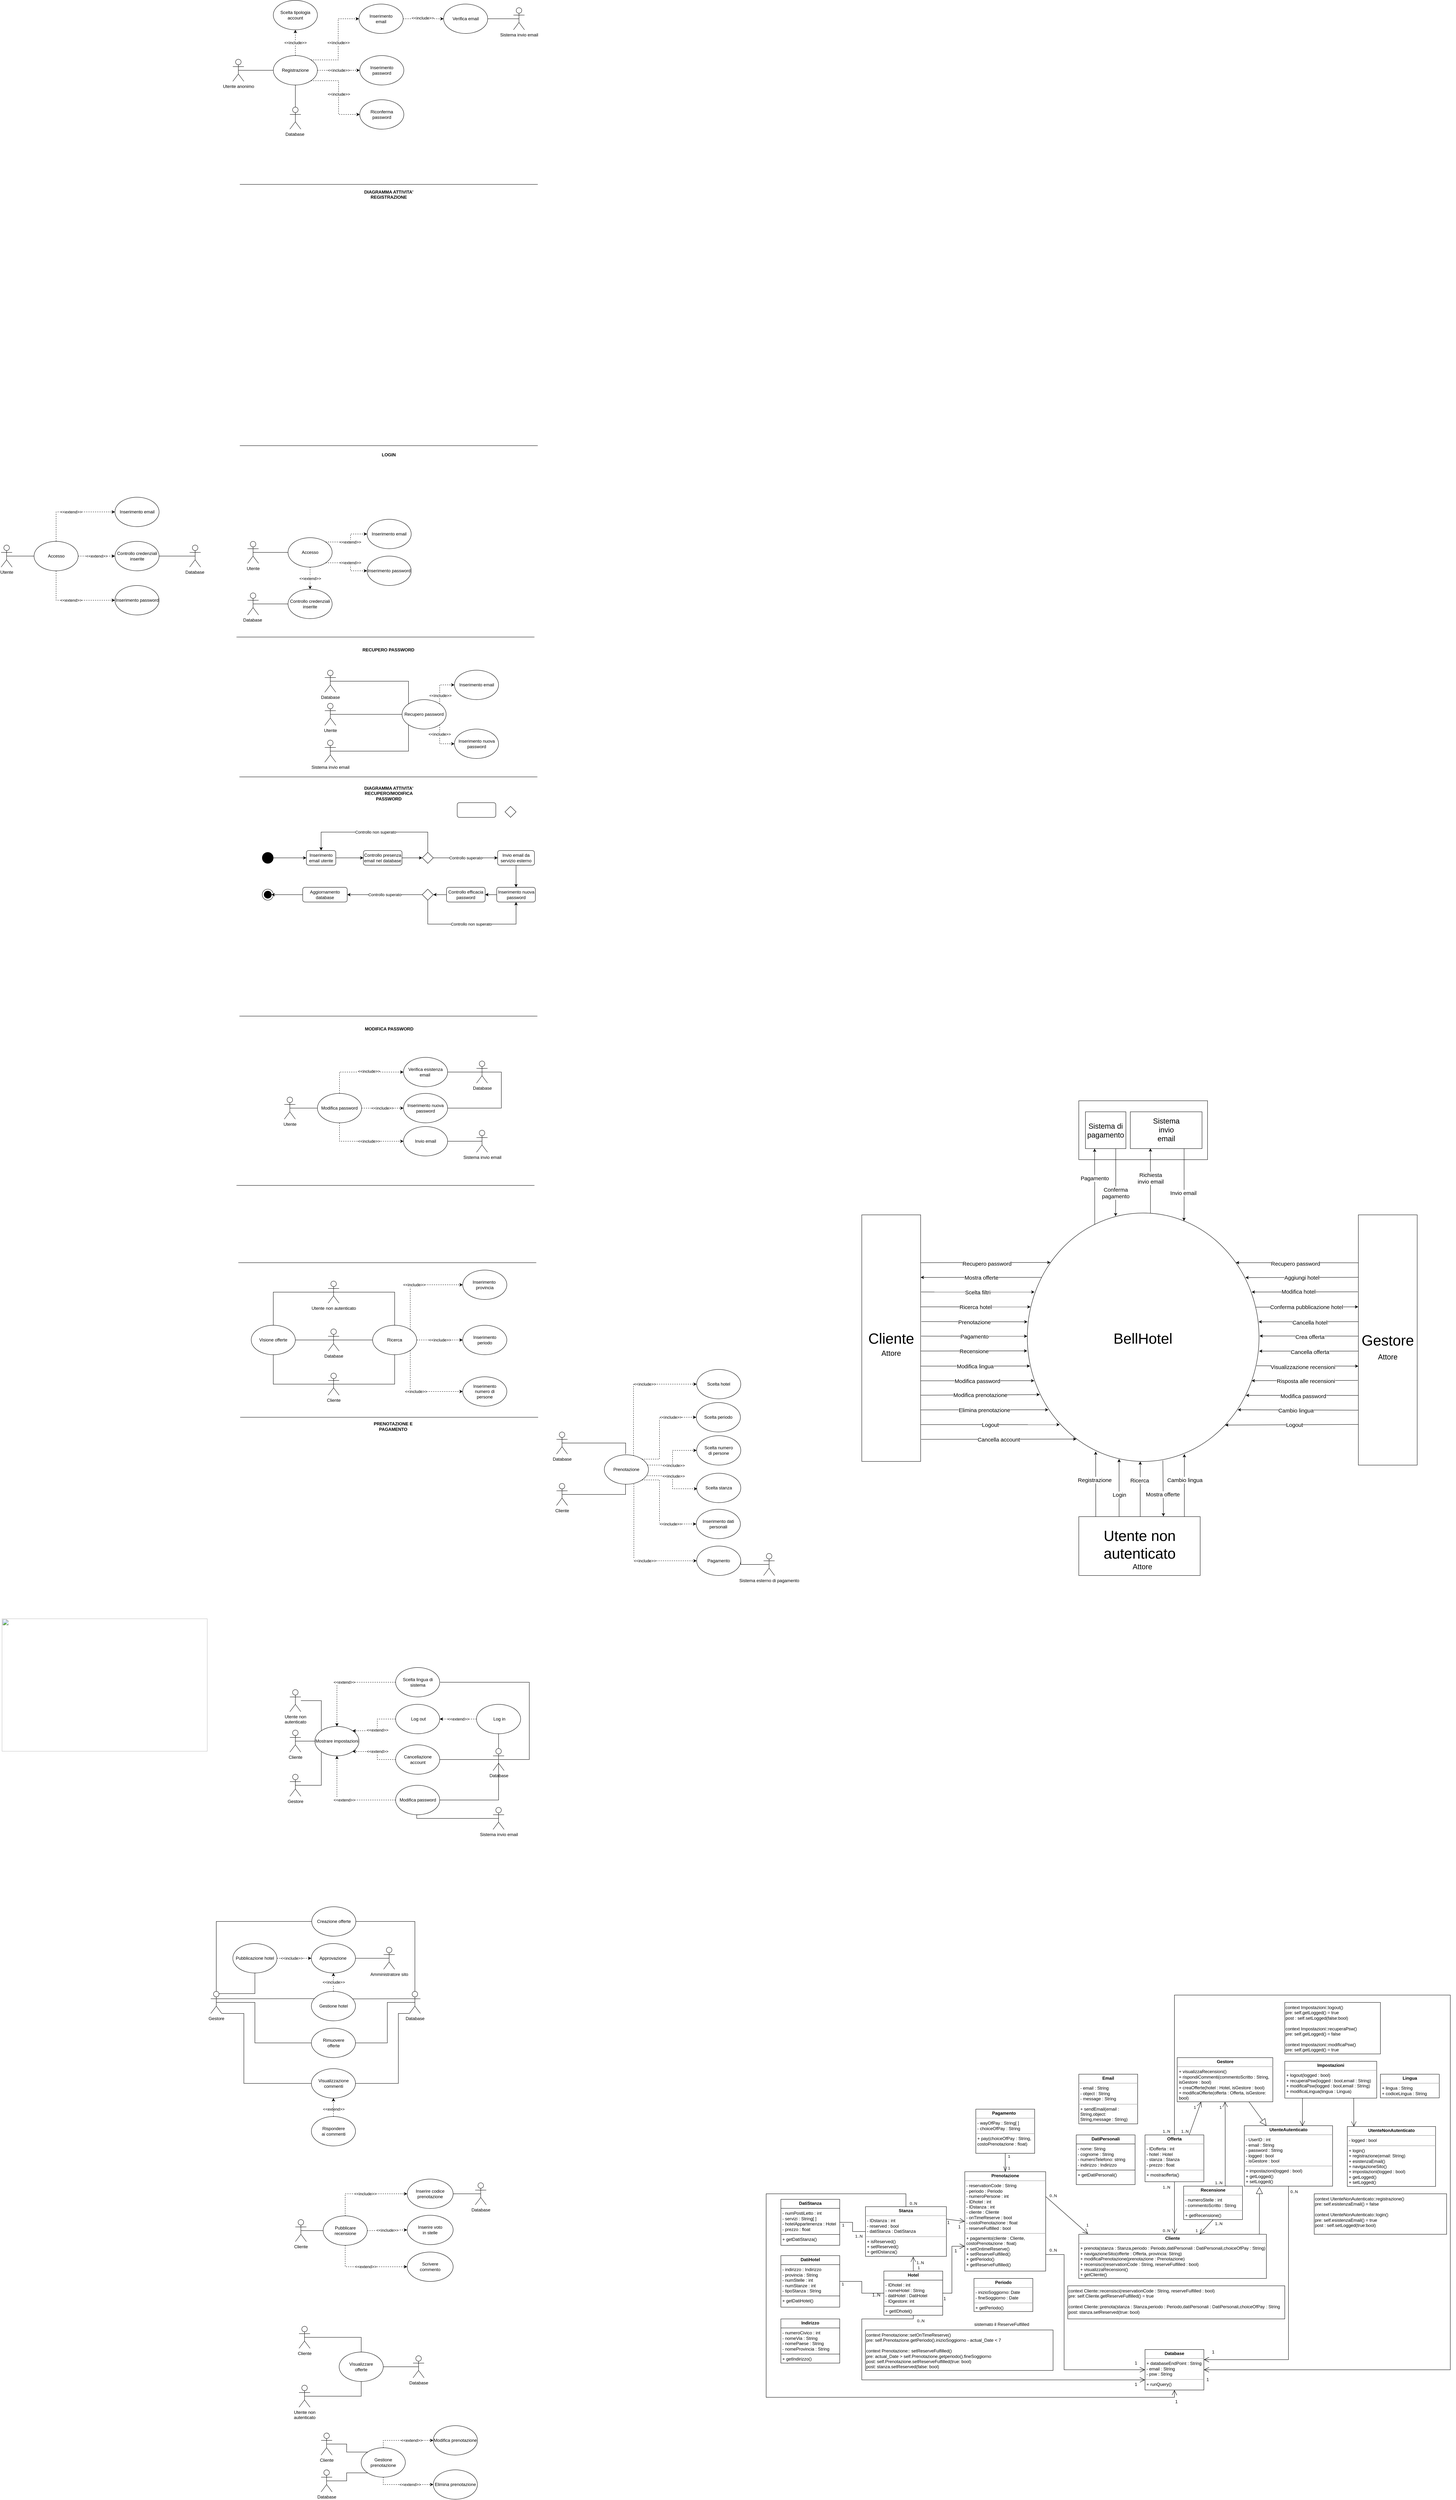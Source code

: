 <mxfile version="24.2.7" type="google">
  <diagram name="Pagina-1" id="n-7yt-X1ZXhQMO1tHJMT">
    <mxGraphModel dx="4513" dy="1591" grid="1" gridSize="10" guides="1" tooltips="1" connect="1" arrows="1" fold="1" page="1" pageScale="1" pageWidth="827" pageHeight="1169" math="0" shadow="0">
      <root>
        <mxCell id="0" />
        <mxCell id="1" parent="0" />
        <mxCell id="S087_MRzJJKmq3OUhPPp-11" style="edgeStyle=orthogonalEdgeStyle;rounded=0;orthogonalLoop=1;jettySize=auto;html=1;entryX=1;entryY=0.5;entryDx=0;entryDy=0;endArrow=none;endFill=0;exitX=0.5;exitY=0.5;exitDx=0;exitDy=0;exitPerimeter=0;" parent="1" source="S087_MRzJJKmq3OUhPPp-2" target="S087_MRzJJKmq3OUhPPp-21" edge="1">
          <mxGeometry relative="1" as="geometry">
            <mxPoint x="673" y="-20" as="sourcePoint" />
          </mxGeometry>
        </mxCell>
        <mxCell id="S087_MRzJJKmq3OUhPPp-2" value="Sistema invio email" style="shape=umlActor;verticalLabelPosition=bottom;verticalAlign=top;html=1;outlineConnect=0;" parent="1" vertex="1">
          <mxGeometry x="753" y="30" width="30" height="60" as="geometry" />
        </mxCell>
        <mxCell id="S087_MRzJJKmq3OUhPPp-6" value="" style="endArrow=none;html=1;rounded=0;" parent="1" edge="1">
          <mxGeometry width="50" height="50" relative="1" as="geometry">
            <mxPoint x="9" y="510" as="sourcePoint" />
            <mxPoint x="819" y="510" as="targetPoint" />
          </mxGeometry>
        </mxCell>
        <mxCell id="S087_MRzJJKmq3OUhPPp-17" value="&amp;lt;&amp;lt;include&amp;gt;&amp;gt;" style="edgeStyle=orthogonalEdgeStyle;rounded=0;orthogonalLoop=1;jettySize=auto;html=1;exitX=1;exitY=0;exitDx=0;exitDy=0;entryX=0;entryY=0.5;entryDx=0;entryDy=0;dashed=1;" parent="1" source="S087_MRzJJKmq3OUhPPp-9" target="S087_MRzJJKmq3OUhPPp-15" edge="1">
          <mxGeometry relative="1" as="geometry" />
        </mxCell>
        <mxCell id="S087_MRzJJKmq3OUhPPp-20" value="&amp;lt;&amp;lt;include&amp;gt;&amp;gt;" style="edgeStyle=orthogonalEdgeStyle;rounded=0;orthogonalLoop=1;jettySize=auto;html=1;exitX=1;exitY=0.5;exitDx=0;exitDy=0;entryX=0;entryY=0.5;entryDx=0;entryDy=0;dashed=1;" parent="1" source="S087_MRzJJKmq3OUhPPp-9" target="S087_MRzJJKmq3OUhPPp-16" edge="1">
          <mxGeometry relative="1" as="geometry" />
        </mxCell>
        <mxCell id="y0pF3mSitlNuGOX3nc8Y-2" value="&amp;lt;&amp;lt;include&amp;gt;&amp;gt;" style="edgeStyle=orthogonalEdgeStyle;rounded=0;orthogonalLoop=1;jettySize=auto;html=1;exitX=0.5;exitY=0;exitDx=0;exitDy=0;entryX=0.5;entryY=1;entryDx=0;entryDy=0;dashed=1;" parent="1" source="S087_MRzJJKmq3OUhPPp-9" target="y0pF3mSitlNuGOX3nc8Y-1" edge="1">
          <mxGeometry relative="1" as="geometry" />
        </mxCell>
        <mxCell id="S087_MRzJJKmq3OUhPPp-9" value="Registrazione" style="ellipse;whiteSpace=wrap;html=1;" parent="1" vertex="1">
          <mxGeometry x="100" y="160" width="120" height="80" as="geometry" />
        </mxCell>
        <mxCell id="S087_MRzJJKmq3OUhPPp-23" style="edgeStyle=orthogonalEdgeStyle;rounded=0;orthogonalLoop=1;jettySize=auto;html=1;exitX=1;exitY=0.5;exitDx=0;exitDy=0;entryX=0;entryY=0.5;entryDx=0;entryDy=0;dashed=1;" parent="1" source="S087_MRzJJKmq3OUhPPp-15" target="S087_MRzJJKmq3OUhPPp-21" edge="1">
          <mxGeometry relative="1" as="geometry" />
        </mxCell>
        <mxCell id="S087_MRzJJKmq3OUhPPp-25" value="&amp;lt;&amp;lt;include&amp;gt;&amp;gt;" style="edgeLabel;html=1;align=center;verticalAlign=middle;resizable=0;points=[];" parent="S087_MRzJJKmq3OUhPPp-23" connectable="0" vertex="1">
          <mxGeometry x="-0.378" y="2" relative="1" as="geometry">
            <mxPoint x="19" as="offset" />
          </mxGeometry>
        </mxCell>
        <mxCell id="S087_MRzJJKmq3OUhPPp-15" value="Inserimento&lt;br&gt;email" style="ellipse;whiteSpace=wrap;html=1;" parent="1" vertex="1">
          <mxGeometry x="333" y="20" width="120" height="80" as="geometry" />
        </mxCell>
        <mxCell id="uRqSC-uHoUhp1tQpj0x3-2" value="&amp;lt;&amp;lt;include&amp;gt;&amp;gt;" style="edgeStyle=orthogonalEdgeStyle;rounded=0;orthogonalLoop=1;jettySize=auto;html=1;exitX=1;exitY=1;exitDx=0;exitDy=0;entryX=0;entryY=0.5;entryDx=0;entryDy=0;dashed=1;" parent="1" source="S087_MRzJJKmq3OUhPPp-9" target="uRqSC-uHoUhp1tQpj0x3-1" edge="1">
          <mxGeometry relative="1" as="geometry" />
        </mxCell>
        <mxCell id="S087_MRzJJKmq3OUhPPp-16" value="Inserimento&lt;br&gt;password" style="ellipse;whiteSpace=wrap;html=1;" parent="1" vertex="1">
          <mxGeometry x="335" y="160" width="120" height="80" as="geometry" />
        </mxCell>
        <mxCell id="S087_MRzJJKmq3OUhPPp-21" value="Verifica email" style="ellipse;whiteSpace=wrap;html=1;" parent="1" vertex="1">
          <mxGeometry x="563" y="20" width="120" height="80" as="geometry" />
        </mxCell>
        <mxCell id="y0pF3mSitlNuGOX3nc8Y-4" style="edgeStyle=orthogonalEdgeStyle;rounded=0;orthogonalLoop=1;jettySize=auto;html=1;exitX=0.5;exitY=0;exitDx=0;exitDy=0;exitPerimeter=0;entryX=0.5;entryY=1;entryDx=0;entryDy=0;endArrow=none;endFill=0;" parent="1" source="56Hd-n7VkjJ5zE3a1R8d-1" target="S087_MRzJJKmq3OUhPPp-9" edge="1">
          <mxGeometry relative="1" as="geometry" />
        </mxCell>
        <mxCell id="56Hd-n7VkjJ5zE3a1R8d-1" value="Database&amp;nbsp;" style="shape=umlActor;verticalLabelPosition=bottom;verticalAlign=top;html=1;outlineConnect=0;" parent="1" vertex="1">
          <mxGeometry x="145" y="300" width="30" height="60" as="geometry" />
        </mxCell>
        <mxCell id="Z2-DFWVG9txQfcwxgaRv-1" value="&lt;b&gt;DIAGRAMMA ATTIVITA&#39; REGISTRAZIONE&lt;br&gt;&lt;br&gt;&lt;/b&gt;" style="text;html=1;strokeColor=none;fillColor=none;align=center;verticalAlign=middle;whiteSpace=wrap;rounded=0;" parent="1" vertex="1">
          <mxGeometry x="334" y="530" width="160" height="30" as="geometry" />
        </mxCell>
        <mxCell id="Z2-DFWVG9txQfcwxgaRv-41" value="" style="endArrow=none;html=1;rounded=0;" parent="1" edge="1">
          <mxGeometry width="50" height="50" relative="1" as="geometry">
            <mxPoint x="9" y="1220" as="sourcePoint" />
            <mxPoint x="819" y="1220" as="targetPoint" />
          </mxGeometry>
        </mxCell>
        <mxCell id="Z2-DFWVG9txQfcwxgaRv-44" value="&lt;b&gt;LOGIN&lt;br&gt;&lt;/b&gt;" style="text;html=1;strokeColor=none;fillColor=none;align=center;verticalAlign=middle;whiteSpace=wrap;rounded=0;" parent="1" vertex="1">
          <mxGeometry x="334" y="1230" width="160" height="30" as="geometry" />
        </mxCell>
        <mxCell id="Z2-DFWVG9txQfcwxgaRv-47" style="edgeStyle=orthogonalEdgeStyle;rounded=0;orthogonalLoop=1;jettySize=auto;html=1;exitX=0.5;exitY=0.5;exitDx=0;exitDy=0;exitPerimeter=0;entryX=0;entryY=0.5;entryDx=0;entryDy=0;endArrow=none;endFill=0;" parent="1" source="Z2-DFWVG9txQfcwxgaRv-45" target="Z2-DFWVG9txQfcwxgaRv-46" edge="1">
          <mxGeometry relative="1" as="geometry" />
        </mxCell>
        <mxCell id="Z2-DFWVG9txQfcwxgaRv-45" value="Utente" style="shape=umlActor;verticalLabelPosition=bottom;verticalAlign=top;html=1;outlineConnect=0;" parent="1" vertex="1">
          <mxGeometry x="30" y="1480" width="30" height="60" as="geometry" />
        </mxCell>
        <mxCell id="Z2-DFWVG9txQfcwxgaRv-50" value="&amp;lt;&amp;lt;extend&amp;gt;&amp;gt;" style="edgeStyle=orthogonalEdgeStyle;rounded=0;orthogonalLoop=1;jettySize=auto;html=1;exitX=0.5;exitY=1;exitDx=0;exitDy=0;entryX=0.5;entryY=0;entryDx=0;entryDy=0;dashed=1;" parent="1" source="Z2-DFWVG9txQfcwxgaRv-46" target="Z2-DFWVG9txQfcwxgaRv-48" edge="1">
          <mxGeometry x="0.018" relative="1" as="geometry">
            <mxPoint as="offset" />
          </mxGeometry>
        </mxCell>
        <mxCell id="Z2-DFWVG9txQfcwxgaRv-55" value="&amp;lt;&amp;lt;extend&amp;gt;&amp;gt;" style="edgeStyle=orthogonalEdgeStyle;rounded=0;orthogonalLoop=1;jettySize=auto;html=1;exitX=1;exitY=1;exitDx=0;exitDy=0;entryX=0;entryY=0.5;entryDx=0;entryDy=0;dashed=1;" parent="1" source="Z2-DFWVG9txQfcwxgaRv-46" target="Z2-DFWVG9txQfcwxgaRv-52" edge="1">
          <mxGeometry relative="1" as="geometry">
            <Array as="points">
              <mxPoint x="310" y="1538" />
              <mxPoint x="310" y="1560" />
            </Array>
          </mxGeometry>
        </mxCell>
        <mxCell id="Z2-DFWVG9txQfcwxgaRv-56" value="&amp;lt;&amp;lt;extend&amp;gt;&amp;gt;" style="edgeStyle=orthogonalEdgeStyle;rounded=0;orthogonalLoop=1;jettySize=auto;html=1;exitX=1;exitY=0;exitDx=0;exitDy=0;entryX=0;entryY=0.5;entryDx=0;entryDy=0;dashed=1;" parent="1" source="Z2-DFWVG9txQfcwxgaRv-46" target="Z2-DFWVG9txQfcwxgaRv-51" edge="1">
          <mxGeometry relative="1" as="geometry">
            <Array as="points">
              <mxPoint x="310" y="1482" />
              <mxPoint x="310" y="1460" />
            </Array>
          </mxGeometry>
        </mxCell>
        <mxCell id="Z2-DFWVG9txQfcwxgaRv-46" value="Accesso" style="ellipse;whiteSpace=wrap;html=1;" parent="1" vertex="1">
          <mxGeometry x="140" y="1470" width="120" height="80" as="geometry" />
        </mxCell>
        <mxCell id="Z2-DFWVG9txQfcwxgaRv-48" value="Controllo credenziali inserite" style="ellipse;whiteSpace=wrap;html=1;" parent="1" vertex="1">
          <mxGeometry x="140" y="1610" width="120" height="80" as="geometry" />
        </mxCell>
        <mxCell id="Z2-DFWVG9txQfcwxgaRv-51" value="Inserimento email" style="ellipse;whiteSpace=wrap;html=1;" parent="1" vertex="1">
          <mxGeometry x="355" y="1420" width="120" height="80" as="geometry" />
        </mxCell>
        <mxCell id="Z2-DFWVG9txQfcwxgaRv-52" value="Inserimento password" style="ellipse;whiteSpace=wrap;html=1;" parent="1" vertex="1">
          <mxGeometry x="355" y="1520" width="120" height="80" as="geometry" />
        </mxCell>
        <mxCell id="Z2-DFWVG9txQfcwxgaRv-57" value="" style="endArrow=none;html=1;rounded=0;" parent="1" edge="1">
          <mxGeometry width="50" height="50" relative="1" as="geometry">
            <mxPoint y="1740" as="sourcePoint" />
            <mxPoint x="810" y="1740" as="targetPoint" />
          </mxGeometry>
        </mxCell>
        <mxCell id="Z2-DFWVG9txQfcwxgaRv-58" value="&lt;b&gt;RECUPERO PASSWORD&lt;br&gt;&lt;/b&gt;" style="text;html=1;strokeColor=none;fillColor=none;align=center;verticalAlign=middle;whiteSpace=wrap;rounded=0;" parent="1" vertex="1">
          <mxGeometry x="333" y="1760" width="160" height="30" as="geometry" />
        </mxCell>
        <mxCell id="Z2-DFWVG9txQfcwxgaRv-64" style="edgeStyle=orthogonalEdgeStyle;rounded=0;orthogonalLoop=1;jettySize=auto;html=1;exitX=0.5;exitY=0.5;exitDx=0;exitDy=0;exitPerimeter=0;entryX=0;entryY=0.5;entryDx=0;entryDy=0;endArrow=none;endFill=0;" parent="1" source="Z2-DFWVG9txQfcwxgaRv-59" target="Z2-DFWVG9txQfcwxgaRv-62" edge="1">
          <mxGeometry relative="1" as="geometry" />
        </mxCell>
        <mxCell id="Z2-DFWVG9txQfcwxgaRv-59" value="Utente" style="shape=umlActor;verticalLabelPosition=bottom;verticalAlign=top;html=1;outlineConnect=0;" parent="1" vertex="1">
          <mxGeometry x="240" y="1920" width="30" height="60" as="geometry" />
        </mxCell>
        <mxCell id="Z2-DFWVG9txQfcwxgaRv-65" style="edgeStyle=orthogonalEdgeStyle;rounded=0;orthogonalLoop=1;jettySize=auto;html=1;exitX=0.5;exitY=0.5;exitDx=0;exitDy=0;exitPerimeter=0;entryX=0;entryY=1;entryDx=0;entryDy=0;endArrow=none;endFill=0;" parent="1" source="Z2-DFWVG9txQfcwxgaRv-60" target="Z2-DFWVG9txQfcwxgaRv-62" edge="1">
          <mxGeometry relative="1" as="geometry" />
        </mxCell>
        <mxCell id="Z2-DFWVG9txQfcwxgaRv-60" value="Sistema invio email" style="shape=umlActor;verticalLabelPosition=bottom;verticalAlign=top;html=1;outlineConnect=0;" parent="1" vertex="1">
          <mxGeometry x="240" y="2020" width="30" height="60" as="geometry" />
        </mxCell>
        <mxCell id="Z2-DFWVG9txQfcwxgaRv-63" style="edgeStyle=orthogonalEdgeStyle;rounded=0;orthogonalLoop=1;jettySize=auto;html=1;exitX=0.5;exitY=0.5;exitDx=0;exitDy=0;exitPerimeter=0;entryX=0;entryY=0;entryDx=0;entryDy=0;endArrow=none;endFill=0;" parent="1" source="Z2-DFWVG9txQfcwxgaRv-61" target="Z2-DFWVG9txQfcwxgaRv-62" edge="1">
          <mxGeometry relative="1" as="geometry" />
        </mxCell>
        <mxCell id="Z2-DFWVG9txQfcwxgaRv-61" value="Database" style="shape=umlActor;verticalLabelPosition=bottom;verticalAlign=top;html=1;outlineConnect=0;" parent="1" vertex="1">
          <mxGeometry x="240" y="1830" width="30" height="60" as="geometry" />
        </mxCell>
        <mxCell id="Xh_zwtsfEOE9FNI2SWYP-8" style="edgeStyle=orthogonalEdgeStyle;rounded=0;orthogonalLoop=1;jettySize=auto;html=1;exitX=1;exitY=1;exitDx=0;exitDy=0;entryX=0;entryY=0.5;entryDx=0;entryDy=0;dashed=1;" parent="1" source="Z2-DFWVG9txQfcwxgaRv-62" target="Xh_zwtsfEOE9FNI2SWYP-3" edge="1">
          <mxGeometry relative="1" as="geometry">
            <Array as="points">
              <mxPoint x="552" y="2030" />
            </Array>
          </mxGeometry>
        </mxCell>
        <mxCell id="Xh_zwtsfEOE9FNI2SWYP-11" value="&amp;lt;&amp;lt;include&amp;gt;&amp;gt;" style="edgeLabel;html=1;align=center;verticalAlign=middle;resizable=0;points=[];" parent="Xh_zwtsfEOE9FNI2SWYP-8" vertex="1" connectable="0">
          <mxGeometry x="-0.449" y="-1" relative="1" as="geometry">
            <mxPoint as="offset" />
          </mxGeometry>
        </mxCell>
        <mxCell id="Xh_zwtsfEOE9FNI2SWYP-9" style="edgeStyle=orthogonalEdgeStyle;rounded=0;orthogonalLoop=1;jettySize=auto;html=1;exitX=1;exitY=0;exitDx=0;exitDy=0;entryX=0;entryY=0.5;entryDx=0;entryDy=0;dashed=1;" parent="1" source="Z2-DFWVG9txQfcwxgaRv-62" target="Xh_zwtsfEOE9FNI2SWYP-2" edge="1">
          <mxGeometry relative="1" as="geometry">
            <Array as="points">
              <mxPoint x="552" y="1870" />
            </Array>
          </mxGeometry>
        </mxCell>
        <mxCell id="Xh_zwtsfEOE9FNI2SWYP-10" value="&amp;lt;&amp;lt;include&amp;gt;&amp;gt;" style="edgeLabel;html=1;align=center;verticalAlign=middle;resizable=0;points=[];" parent="Xh_zwtsfEOE9FNI2SWYP-9" vertex="1" connectable="0">
          <mxGeometry x="-0.499" y="-1" relative="1" as="geometry">
            <mxPoint as="offset" />
          </mxGeometry>
        </mxCell>
        <mxCell id="Z2-DFWVG9txQfcwxgaRv-62" value="Recupero password" style="ellipse;whiteSpace=wrap;html=1;" parent="1" vertex="1">
          <mxGeometry x="450" y="1910" width="120" height="80" as="geometry" />
        </mxCell>
        <mxCell id="Z2-DFWVG9txQfcwxgaRv-66" value="" style="endArrow=none;html=1;rounded=0;" parent="1" edge="1">
          <mxGeometry width="50" height="50" relative="1" as="geometry">
            <mxPoint x="8" y="2120" as="sourcePoint" />
            <mxPoint x="818" y="2120" as="targetPoint" />
          </mxGeometry>
        </mxCell>
        <mxCell id="Z2-DFWVG9txQfcwxgaRv-67" value="&lt;b&gt;DIAGRAMMA ATTIVITA&#39; RECUPERO/MODIFICA PASSWORD&lt;br&gt;&lt;/b&gt;" style="text;html=1;strokeColor=none;fillColor=none;align=center;verticalAlign=middle;whiteSpace=wrap;rounded=0;" parent="1" vertex="1">
          <mxGeometry x="334" y="2150" width="160" height="30" as="geometry" />
        </mxCell>
        <mxCell id="Z2-DFWVG9txQfcwxgaRv-74" style="edgeStyle=orthogonalEdgeStyle;rounded=0;orthogonalLoop=1;jettySize=auto;html=1;exitX=1;exitY=0.5;exitDx=0;exitDy=0;entryX=0;entryY=0.5;entryDx=0;entryDy=0;" parent="1" source="Z2-DFWVG9txQfcwxgaRv-68" target="Z2-DFWVG9txQfcwxgaRv-72" edge="1">
          <mxGeometry relative="1" as="geometry" />
        </mxCell>
        <mxCell id="Z2-DFWVG9txQfcwxgaRv-68" value="" style="ellipse;whiteSpace=wrap;html=1;aspect=fixed;fillColor=#000000;" parent="1" vertex="1">
          <mxGeometry x="70" y="2325" width="30" height="30" as="geometry" />
        </mxCell>
        <mxCell id="Z2-DFWVG9txQfcwxgaRv-69" value="" style="ellipse;whiteSpace=wrap;html=1;aspect=fixed;" parent="1" vertex="1">
          <mxGeometry x="70" y="2425" width="30" height="30" as="geometry" />
        </mxCell>
        <mxCell id="Z2-DFWVG9txQfcwxgaRv-70" value="" style="ellipse;whiteSpace=wrap;html=1;aspect=fixed;fillColor=#000000;" parent="1" vertex="1">
          <mxGeometry x="75" y="2430" width="20" height="20" as="geometry" />
        </mxCell>
        <mxCell id="Z2-DFWVG9txQfcwxgaRv-77" style="edgeStyle=orthogonalEdgeStyle;rounded=0;orthogonalLoop=1;jettySize=auto;html=1;exitX=1;exitY=0.5;exitDx=0;exitDy=0;entryX=0;entryY=0.5;entryDx=0;entryDy=0;" parent="1" source="Z2-DFWVG9txQfcwxgaRv-72" target="Z2-DFWVG9txQfcwxgaRv-76" edge="1">
          <mxGeometry relative="1" as="geometry" />
        </mxCell>
        <mxCell id="Z2-DFWVG9txQfcwxgaRv-72" value="Inserimento email utente" style="rounded=1;whiteSpace=wrap;html=1;" parent="1" vertex="1">
          <mxGeometry x="190" y="2320" width="80" height="40" as="geometry" />
        </mxCell>
        <mxCell id="Z2-DFWVG9txQfcwxgaRv-73" value="" style="rhombus;whiteSpace=wrap;html=1;" parent="1" vertex="1">
          <mxGeometry x="730" y="2200" width="30" height="30" as="geometry" />
        </mxCell>
        <mxCell id="Z2-DFWVG9txQfcwxgaRv-84" style="edgeStyle=orthogonalEdgeStyle;rounded=0;orthogonalLoop=1;jettySize=auto;html=1;exitX=0.5;exitY=1;exitDx=0;exitDy=0;entryX=0.5;entryY=0;entryDx=0;entryDy=0;" parent="1" source="Z2-DFWVG9txQfcwxgaRv-75" target="Z2-DFWVG9txQfcwxgaRv-83" edge="1">
          <mxGeometry relative="1" as="geometry" />
        </mxCell>
        <mxCell id="Z2-DFWVG9txQfcwxgaRv-75" value="Invio email da servizio esterno" style="rounded=1;whiteSpace=wrap;html=1;" parent="1" vertex="1">
          <mxGeometry x="710" y="2320" width="100" height="40" as="geometry" />
        </mxCell>
        <mxCell id="Z2-DFWVG9txQfcwxgaRv-79" style="edgeStyle=orthogonalEdgeStyle;rounded=0;orthogonalLoop=1;jettySize=auto;html=1;exitX=1;exitY=0.5;exitDx=0;exitDy=0;entryX=0;entryY=0.5;entryDx=0;entryDy=0;" parent="1" source="Z2-DFWVG9txQfcwxgaRv-76" target="Z2-DFWVG9txQfcwxgaRv-78" edge="1">
          <mxGeometry relative="1" as="geometry" />
        </mxCell>
        <mxCell id="Z2-DFWVG9txQfcwxgaRv-76" value="Controllo presenza email nel database" style="rounded=1;whiteSpace=wrap;html=1;" parent="1" vertex="1">
          <mxGeometry x="345" y="2320" width="105" height="40" as="geometry" />
        </mxCell>
        <mxCell id="Z2-DFWVG9txQfcwxgaRv-80" value="Controllo non superato" style="edgeStyle=orthogonalEdgeStyle;rounded=0;orthogonalLoop=1;jettySize=auto;html=1;exitX=0.5;exitY=0;exitDx=0;exitDy=0;entryX=0.5;entryY=0;entryDx=0;entryDy=0;" parent="1" source="Z2-DFWVG9txQfcwxgaRv-78" target="Z2-DFWVG9txQfcwxgaRv-72" edge="1">
          <mxGeometry relative="1" as="geometry">
            <Array as="points">
              <mxPoint x="520" y="2270" />
              <mxPoint x="230" y="2270" />
            </Array>
          </mxGeometry>
        </mxCell>
        <mxCell id="Z2-DFWVG9txQfcwxgaRv-81" value="Controllo superato" style="edgeStyle=orthogonalEdgeStyle;rounded=0;orthogonalLoop=1;jettySize=auto;html=1;exitX=1;exitY=0.5;exitDx=0;exitDy=0;entryX=0;entryY=0.5;entryDx=0;entryDy=0;" parent="1" source="Z2-DFWVG9txQfcwxgaRv-78" target="Z2-DFWVG9txQfcwxgaRv-75" edge="1">
          <mxGeometry relative="1" as="geometry">
            <Array as="points">
              <mxPoint x="670" y="2340" />
              <mxPoint x="670" y="2340" />
            </Array>
          </mxGeometry>
        </mxCell>
        <mxCell id="Z2-DFWVG9txQfcwxgaRv-78" value="" style="rhombus;whiteSpace=wrap;html=1;" parent="1" vertex="1">
          <mxGeometry x="505" y="2325" width="30" height="30" as="geometry" />
        </mxCell>
        <mxCell id="Z2-DFWVG9txQfcwxgaRv-82" value="" style="rounded=1;whiteSpace=wrap;html=1;" parent="1" vertex="1">
          <mxGeometry x="600" y="2190" width="105" height="40" as="geometry" />
        </mxCell>
        <mxCell id="Z2-DFWVG9txQfcwxgaRv-86" style="edgeStyle=orthogonalEdgeStyle;rounded=0;orthogonalLoop=1;jettySize=auto;html=1;exitX=0;exitY=0.5;exitDx=0;exitDy=0;entryX=1;entryY=0.5;entryDx=0;entryDy=0;" parent="1" source="Z2-DFWVG9txQfcwxgaRv-83" target="Z2-DFWVG9txQfcwxgaRv-85" edge="1">
          <mxGeometry relative="1" as="geometry" />
        </mxCell>
        <mxCell id="Z2-DFWVG9txQfcwxgaRv-83" value="Inserimento nuova password" style="rounded=1;whiteSpace=wrap;html=1;" parent="1" vertex="1">
          <mxGeometry x="707.5" y="2420" width="105" height="40" as="geometry" />
        </mxCell>
        <mxCell id="Z2-DFWVG9txQfcwxgaRv-88" style="edgeStyle=orthogonalEdgeStyle;rounded=0;orthogonalLoop=1;jettySize=auto;html=1;exitX=0;exitY=0.5;exitDx=0;exitDy=0;entryX=1;entryY=0.5;entryDx=0;entryDy=0;" parent="1" source="Z2-DFWVG9txQfcwxgaRv-85" target="Z2-DFWVG9txQfcwxgaRv-87" edge="1">
          <mxGeometry relative="1" as="geometry" />
        </mxCell>
        <mxCell id="Z2-DFWVG9txQfcwxgaRv-85" value="Controllo efficacia password" style="rounded=1;whiteSpace=wrap;html=1;" parent="1" vertex="1">
          <mxGeometry x="571" y="2420" width="105" height="40" as="geometry" />
        </mxCell>
        <mxCell id="Z2-DFWVG9txQfcwxgaRv-89" value="Controllo non superato" style="edgeStyle=orthogonalEdgeStyle;rounded=0;orthogonalLoop=1;jettySize=auto;html=1;exitX=0.5;exitY=1;exitDx=0;exitDy=0;entryX=0.5;entryY=1;entryDx=0;entryDy=0;" parent="1" source="Z2-DFWVG9txQfcwxgaRv-87" target="Z2-DFWVG9txQfcwxgaRv-83" edge="1">
          <mxGeometry relative="1" as="geometry">
            <Array as="points">
              <mxPoint x="520" y="2520" />
              <mxPoint x="760" y="2520" />
            </Array>
          </mxGeometry>
        </mxCell>
        <mxCell id="Z2-DFWVG9txQfcwxgaRv-91" value="Controllo superato" style="edgeStyle=orthogonalEdgeStyle;rounded=0;orthogonalLoop=1;jettySize=auto;html=1;exitX=0;exitY=0.5;exitDx=0;exitDy=0;entryX=1;entryY=0.5;entryDx=0;entryDy=0;" parent="1" source="Z2-DFWVG9txQfcwxgaRv-87" target="Z2-DFWVG9txQfcwxgaRv-90" edge="1">
          <mxGeometry relative="1" as="geometry" />
        </mxCell>
        <mxCell id="Z2-DFWVG9txQfcwxgaRv-87" value="" style="rhombus;whiteSpace=wrap;html=1;" parent="1" vertex="1">
          <mxGeometry x="505" y="2425" width="30" height="30" as="geometry" />
        </mxCell>
        <mxCell id="Z2-DFWVG9txQfcwxgaRv-93" style="edgeStyle=orthogonalEdgeStyle;rounded=0;orthogonalLoop=1;jettySize=auto;html=1;exitX=0;exitY=0.5;exitDx=0;exitDy=0;entryX=1;entryY=0.5;entryDx=0;entryDy=0;" parent="1" source="Z2-DFWVG9txQfcwxgaRv-90" target="Z2-DFWVG9txQfcwxgaRv-70" edge="1">
          <mxGeometry relative="1" as="geometry" />
        </mxCell>
        <mxCell id="Z2-DFWVG9txQfcwxgaRv-90" value="Aggiornamento database" style="rounded=1;whiteSpace=wrap;html=1;" parent="1" vertex="1">
          <mxGeometry x="180" y="2420" width="121" height="40" as="geometry" />
        </mxCell>
        <mxCell id="Z2-DFWVG9txQfcwxgaRv-94" value="" style="endArrow=none;html=1;rounded=0;" parent="1" edge="1">
          <mxGeometry width="50" height="50" relative="1" as="geometry">
            <mxPoint x="8" y="2770" as="sourcePoint" />
            <mxPoint x="818" y="2770" as="targetPoint" />
          </mxGeometry>
        </mxCell>
        <mxCell id="Z2-DFWVG9txQfcwxgaRv-95" style="edgeStyle=orthogonalEdgeStyle;rounded=0;orthogonalLoop=1;jettySize=auto;html=1;exitX=0.5;exitY=0.5;exitDx=0;exitDy=0;exitPerimeter=0;entryX=0;entryY=0.5;entryDx=0;entryDy=0;endArrow=none;endFill=0;" parent="1" source="Z2-DFWVG9txQfcwxgaRv-96" target="CE-2ABupStHAEgcUpKlA-10" edge="1">
          <mxGeometry relative="1" as="geometry">
            <mxPoint x="200.0" y="3020" as="targetPoint" />
          </mxGeometry>
        </mxCell>
        <mxCell id="Z2-DFWVG9txQfcwxgaRv-96" value="Utente" style="shape=umlActor;verticalLabelPosition=bottom;verticalAlign=top;html=1;outlineConnect=0;" parent="1" vertex="1">
          <mxGeometry x="130" y="2990" width="30" height="60" as="geometry" />
        </mxCell>
        <mxCell id="Z2-DFWVG9txQfcwxgaRv-98" value="Sistema invio email" style="shape=umlActor;verticalLabelPosition=bottom;verticalAlign=top;html=1;outlineConnect=0;" parent="1" vertex="1">
          <mxGeometry x="652.5" y="3080" width="30" height="60" as="geometry" />
        </mxCell>
        <mxCell id="CE-2ABupStHAEgcUpKlA-16" style="edgeStyle=orthogonalEdgeStyle;rounded=0;orthogonalLoop=1;jettySize=auto;html=1;exitX=0.5;exitY=0.5;exitDx=0;exitDy=0;exitPerimeter=0;entryX=1;entryY=0.5;entryDx=0;entryDy=0;endArrow=none;endFill=0;" parent="1" source="Z2-DFWVG9txQfcwxgaRv-100" target="CE-2ABupStHAEgcUpKlA-13" edge="1">
          <mxGeometry relative="1" as="geometry" />
        </mxCell>
        <mxCell id="CE-2ABupStHAEgcUpKlA-30" style="edgeStyle=orthogonalEdgeStyle;rounded=0;orthogonalLoop=1;jettySize=auto;html=1;exitX=0.5;exitY=0.5;exitDx=0;exitDy=0;exitPerimeter=0;entryX=1;entryY=0.5;entryDx=0;entryDy=0;endArrow=none;endFill=0;" parent="1" source="Z2-DFWVG9txQfcwxgaRv-100" target="CE-2ABupStHAEgcUpKlA-12" edge="1">
          <mxGeometry relative="1" as="geometry">
            <Array as="points">
              <mxPoint x="720" y="2922" />
              <mxPoint x="720" y="3020" />
            </Array>
          </mxGeometry>
        </mxCell>
        <mxCell id="Z2-DFWVG9txQfcwxgaRv-100" value="Database" style="shape=umlActor;verticalLabelPosition=bottom;verticalAlign=top;html=1;outlineConnect=0;" parent="1" vertex="1">
          <mxGeometry x="652.5" y="2892" width="30" height="60" as="geometry" />
        </mxCell>
        <mxCell id="Z2-DFWVG9txQfcwxgaRv-102" value="&lt;b&gt;MODIFICA PASSWORD&lt;br&gt;&lt;/b&gt;" style="text;html=1;strokeColor=none;fillColor=none;align=center;verticalAlign=middle;whiteSpace=wrap;rounded=0;" parent="1" vertex="1">
          <mxGeometry x="335" y="2790" width="160" height="30" as="geometry" />
        </mxCell>
        <mxCell id="Z2-DFWVG9txQfcwxgaRv-104" value="" style="endArrow=none;html=1;rounded=0;" parent="1" edge="1">
          <mxGeometry width="50" height="50" relative="1" as="geometry">
            <mxPoint y="3230" as="sourcePoint" />
            <mxPoint x="810" y="3230" as="targetPoint" />
          </mxGeometry>
        </mxCell>
        <mxCell id="mxfJlP3PRgjQnhU5pGyH-1" value="" style="endArrow=none;html=1;rounded=0;" parent="1" edge="1">
          <mxGeometry width="50" height="50" relative="1" as="geometry">
            <mxPoint x="5" y="3440" as="sourcePoint" />
            <mxPoint x="815" y="3440" as="targetPoint" />
          </mxGeometry>
        </mxCell>
        <mxCell id="mxfJlP3PRgjQnhU5pGyH-4" style="edgeStyle=orthogonalEdgeStyle;rounded=0;orthogonalLoop=1;jettySize=auto;html=1;exitX=0.5;exitY=0.5;exitDx=0;exitDy=0;exitPerimeter=0;entryX=0.5;entryY=0;entryDx=0;entryDy=0;endArrow=none;endFill=0;" parent="1" source="ry19TxHsjQSOlU5QSnlt-1" target="mxfJlP3PRgjQnhU5pGyH-3" edge="1">
          <mxGeometry relative="1" as="geometry">
            <mxPoint x="525" y="3610" as="targetPoint" />
            <Array as="points">
              <mxPoint x="430" y="3520" />
            </Array>
          </mxGeometry>
        </mxCell>
        <mxCell id="CE-2ABupStHAEgcUpKlA-24" style="edgeStyle=orthogonalEdgeStyle;rounded=0;orthogonalLoop=1;jettySize=auto;html=1;exitX=0.5;exitY=0.5;exitDx=0;exitDy=0;exitPerimeter=0;entryX=0;entryY=0.5;entryDx=0;entryDy=0;endArrow=none;endFill=0;" parent="1" source="ry19TxHsjQSOlU5QSnlt-1" target="CE-2ABupStHAEgcUpKlA-23" edge="1">
          <mxGeometry relative="1" as="geometry">
            <Array as="points">
              <mxPoint x="100" y="3520" />
              <mxPoint x="100" y="3650" />
            </Array>
          </mxGeometry>
        </mxCell>
        <mxCell id="ry19TxHsjQSOlU5QSnlt-1" value="Utente non autenticato" style="shape=umlActor;verticalLabelPosition=bottom;verticalAlign=top;html=1;outlineConnect=0;" parent="1" vertex="1">
          <mxGeometry x="249" y="3490" width="30" height="60" as="geometry" />
        </mxCell>
        <mxCell id="mxfJlP3PRgjQnhU5pGyH-5" style="edgeStyle=orthogonalEdgeStyle;rounded=0;orthogonalLoop=1;jettySize=auto;html=1;exitX=0.5;exitY=0.5;exitDx=0;exitDy=0;exitPerimeter=0;entryX=0.5;entryY=1;entryDx=0;entryDy=0;endArrow=none;endFill=0;" parent="1" source="ry19TxHsjQSOlU5QSnlt-4" target="mxfJlP3PRgjQnhU5pGyH-3" edge="1">
          <mxGeometry relative="1" as="geometry" />
        </mxCell>
        <mxCell id="CE-2ABupStHAEgcUpKlA-27" style="edgeStyle=orthogonalEdgeStyle;rounded=0;orthogonalLoop=1;jettySize=auto;html=1;exitX=0.5;exitY=0.5;exitDx=0;exitDy=0;exitPerimeter=0;entryX=0;entryY=0.5;entryDx=0;entryDy=0;endArrow=none;endFill=0;" parent="1" source="ry19TxHsjQSOlU5QSnlt-4" target="CE-2ABupStHAEgcUpKlA-23" edge="1">
          <mxGeometry relative="1" as="geometry">
            <Array as="points">
              <mxPoint x="100" y="3770" />
              <mxPoint x="100" y="3650" />
            </Array>
          </mxGeometry>
        </mxCell>
        <mxCell id="ry19TxHsjQSOlU5QSnlt-4" value="Cliente" style="shape=umlActor;verticalLabelPosition=bottom;verticalAlign=top;html=1;outlineConnect=0;" parent="1" vertex="1">
          <mxGeometry x="249" y="3740" width="30" height="60" as="geometry" />
        </mxCell>
        <mxCell id="mxfJlP3PRgjQnhU5pGyH-10" value="&amp;lt;&amp;lt;include&amp;gt;&amp;gt;" style="edgeStyle=orthogonalEdgeStyle;rounded=0;orthogonalLoop=1;jettySize=auto;html=1;exitX=1;exitY=0.5;exitDx=0;exitDy=0;entryX=0;entryY=0.5;entryDx=0;entryDy=0;dashed=1;" parent="1" source="mxfJlP3PRgjQnhU5pGyH-3" target="mxfJlP3PRgjQnhU5pGyH-7" edge="1">
          <mxGeometry relative="1" as="geometry" />
        </mxCell>
        <mxCell id="y0pF3mSitlNuGOX3nc8Y-10" value="&amp;lt;&amp;lt;include&amp;gt;&amp;gt;" style="edgeStyle=orthogonalEdgeStyle;rounded=0;orthogonalLoop=1;jettySize=auto;html=1;exitX=1;exitY=1;exitDx=0;exitDy=0;entryX=0;entryY=0.5;entryDx=0;entryDy=0;dashed=1;" parent="1" source="mxfJlP3PRgjQnhU5pGyH-3" target="y0pF3mSitlNuGOX3nc8Y-7" edge="1">
          <mxGeometry relative="1" as="geometry">
            <Array as="points">
              <mxPoint x="472" y="3790" />
            </Array>
          </mxGeometry>
        </mxCell>
        <mxCell id="y0pF3mSitlNuGOX3nc8Y-11" value="&amp;lt;&amp;lt;include&amp;gt;&amp;gt;" style="edgeStyle=orthogonalEdgeStyle;rounded=0;orthogonalLoop=1;jettySize=auto;html=1;exitX=1;exitY=0;exitDx=0;exitDy=0;entryX=0;entryY=0.5;entryDx=0;entryDy=0;dashed=1;" parent="1" source="mxfJlP3PRgjQnhU5pGyH-3" target="y0pF3mSitlNuGOX3nc8Y-8" edge="1">
          <mxGeometry relative="1" as="geometry">
            <Array as="points">
              <mxPoint x="472" y="3500" />
            </Array>
          </mxGeometry>
        </mxCell>
        <mxCell id="mxfJlP3PRgjQnhU5pGyH-3" value="Ricerca" style="ellipse;whiteSpace=wrap;html=1;" parent="1" vertex="1">
          <mxGeometry x="370" y="3610" width="120" height="80" as="geometry" />
        </mxCell>
        <mxCell id="mxfJlP3PRgjQnhU5pGyH-7" value="Inserimento&lt;br&gt;periodo" style="ellipse;whiteSpace=wrap;html=1;" parent="1" vertex="1">
          <mxGeometry x="615" y="3610" width="120" height="80" as="geometry" />
        </mxCell>
        <mxCell id="mxfJlP3PRgjQnhU5pGyH-15" value="" style="endArrow=none;html=1;rounded=0;" parent="1" edge="1">
          <mxGeometry width="50" height="50" relative="1" as="geometry">
            <mxPoint x="10" y="3860" as="sourcePoint" />
            <mxPoint x="820" y="3860" as="targetPoint" />
          </mxGeometry>
        </mxCell>
        <mxCell id="mxfJlP3PRgjQnhU5pGyH-21" style="edgeStyle=orthogonalEdgeStyle;rounded=0;orthogonalLoop=1;jettySize=auto;html=1;exitX=0.5;exitY=0.5;exitDx=0;exitDy=0;exitPerimeter=0;entryX=0;entryY=1;entryDx=0;entryDy=0;endArrow=none;endFill=0;" parent="1" source="mxfJlP3PRgjQnhU5pGyH-17" edge="1">
          <mxGeometry relative="1" as="geometry">
            <Array as="points">
              <mxPoint x="885" y="4069.72" />
              <mxPoint x="1058" y="4069.72" />
            </Array>
            <mxPoint x="1057.574" y="3990.004" as="targetPoint" />
          </mxGeometry>
        </mxCell>
        <mxCell id="mxfJlP3PRgjQnhU5pGyH-17" value="Cliente" style="shape=umlActor;verticalLabelPosition=bottom;verticalAlign=top;html=1;outlineConnect=0;" parent="1" vertex="1">
          <mxGeometry x="870" y="4039.72" width="30" height="60" as="geometry" />
        </mxCell>
        <mxCell id="mxfJlP3PRgjQnhU5pGyH-52" value="&amp;lt;&amp;lt;include&amp;gt;&amp;gt;" style="edgeStyle=orthogonalEdgeStyle;rounded=0;orthogonalLoop=1;jettySize=auto;html=1;exitX=0.669;exitY=0.988;exitDx=0;exitDy=0;entryX=0;entryY=0.5;entryDx=0;entryDy=0;dashed=1;exitPerimeter=0;" parent="1" source="mxfJlP3PRgjQnhU5pGyH-20" target="mxfJlP3PRgjQnhU5pGyH-30" edge="1">
          <mxGeometry x="0.257" relative="1" as="geometry">
            <Array as="points">
              <mxPoint x="1080" y="4250" />
            </Array>
            <mxPoint as="offset" />
          </mxGeometry>
        </mxCell>
        <mxCell id="y0pF3mSitlNuGOX3nc8Y-14" value="&amp;lt;&amp;lt;include&amp;gt;&amp;gt;" style="edgeStyle=orthogonalEdgeStyle;rounded=0;orthogonalLoop=1;jettySize=auto;html=1;entryX=0;entryY=0.5;entryDx=0;entryDy=0;dashed=1;exitX=0.661;exitY=0.031;exitDx=0;exitDy=0;exitPerimeter=0;" parent="1" source="mxfJlP3PRgjQnhU5pGyH-20" target="mxfJlP3PRgjQnhU5pGyH-46" edge="1">
          <mxGeometry x="0.23" relative="1" as="geometry">
            <mxPoint x="1310" y="3870" as="sourcePoint" />
            <Array as="points">
              <mxPoint x="1079" y="3770" />
            </Array>
            <mxPoint as="offset" />
          </mxGeometry>
        </mxCell>
        <mxCell id="DWLaBxBilSsCNJHHFzsS-6" style="edgeStyle=orthogonalEdgeStyle;rounded=0;orthogonalLoop=1;jettySize=auto;html=1;entryX=0;entryY=0.5;entryDx=0;entryDy=0;exitX=0.977;exitY=0.349;exitDx=0;exitDy=0;exitPerimeter=0;dashed=1;" parent="1" source="mxfJlP3PRgjQnhU5pGyH-20" target="DWLaBxBilSsCNJHHFzsS-2" edge="1">
          <mxGeometry relative="1" as="geometry" />
        </mxCell>
        <mxCell id="DWLaBxBilSsCNJHHFzsS-8" value="&amp;lt;&amp;lt;include&amp;gt;&amp;gt;" style="edgeLabel;html=1;align=center;verticalAlign=middle;resizable=0;points=[];" parent="DWLaBxBilSsCNJHHFzsS-6" connectable="0" vertex="1">
          <mxGeometry x="0.216" y="-2" relative="1" as="geometry">
            <mxPoint y="38" as="offset" />
          </mxGeometry>
        </mxCell>
        <mxCell id="mxfJlP3PRgjQnhU5pGyH-20" value="Prenotazione" style="ellipse;whiteSpace=wrap;html=1;" parent="1" vertex="1">
          <mxGeometry x="1000" y="3962" width="120" height="80" as="geometry" />
        </mxCell>
        <mxCell id="mxfJlP3PRgjQnhU5pGyH-27" style="edgeStyle=orthogonalEdgeStyle;rounded=0;orthogonalLoop=1;jettySize=auto;html=1;entryX=1;entryY=0.5;entryDx=0;entryDy=0;endArrow=none;endFill=0;exitX=0.5;exitY=0.5;exitDx=0;exitDy=0;exitPerimeter=0;" parent="1" source="mxfJlP3PRgjQnhU5pGyH-24" target="mxfJlP3PRgjQnhU5pGyH-30" edge="1">
          <mxGeometry relative="1" as="geometry">
            <Array as="points">
              <mxPoint x="1420" y="4260" />
              <mxPoint x="1420" y="4260" />
            </Array>
            <mxPoint x="1420" y="4230" as="sourcePoint" />
          </mxGeometry>
        </mxCell>
        <mxCell id="mxfJlP3PRgjQnhU5pGyH-24" value="Sistema esterno di pagamento" style="shape=umlActor;verticalLabelPosition=bottom;verticalAlign=top;html=1;outlineConnect=0;" parent="1" vertex="1">
          <mxGeometry x="1433" y="4230" width="30" height="60" as="geometry" />
        </mxCell>
        <mxCell id="mxfJlP3PRgjQnhU5pGyH-25" value="Inserimento dati personali" style="ellipse;whiteSpace=wrap;html=1;" parent="1" vertex="1">
          <mxGeometry x="1250" y="4110" width="120" height="80" as="geometry" />
        </mxCell>
        <mxCell id="mxfJlP3PRgjQnhU5pGyH-29" value="&lt;b&gt;PRENOTAZIONE E PAGAMENTO&lt;/b&gt;" style="text;html=1;strokeColor=none;fillColor=none;align=center;verticalAlign=middle;whiteSpace=wrap;rounded=0;" parent="1" vertex="1">
          <mxGeometry x="347" y="3870" width="158" height="30" as="geometry" />
        </mxCell>
        <mxCell id="mxfJlP3PRgjQnhU5pGyH-30" value="Pagamento" style="ellipse;whiteSpace=wrap;html=1;" parent="1" vertex="1">
          <mxGeometry x="1251" y="4210" width="120" height="80" as="geometry" />
        </mxCell>
        <mxCell id="mxfJlP3PRgjQnhU5pGyH-46" value="Scelta hotel" style="ellipse;whiteSpace=wrap;html=1;" parent="1" vertex="1">
          <mxGeometry x="1251" y="3730" width="120" height="80" as="geometry" />
        </mxCell>
        <mxCell id="SS0m3f73n02m4hr_4awN-12" style="edgeStyle=orthogonalEdgeStyle;rounded=0;orthogonalLoop=1;jettySize=auto;html=1;exitX=0.5;exitY=0.5;exitDx=0;exitDy=0;exitPerimeter=0;entryX=0;entryY=0.5;entryDx=0;entryDy=0;endArrow=none;endFill=0;" parent="1" source="SS0m3f73n02m4hr_4awN-10" target="SS0m3f73n02m4hr_4awN-11" edge="1">
          <mxGeometry relative="1" as="geometry" />
        </mxCell>
        <mxCell id="SS0m3f73n02m4hr_4awN-10" value="Cliente" style="shape=umlActor;verticalLabelPosition=bottom;verticalAlign=top;html=1;outlineConnect=0;" parent="1" vertex="1">
          <mxGeometry x="145" y="4710" width="30" height="60" as="geometry" />
        </mxCell>
        <mxCell id="SS0m3f73n02m4hr_4awN-11" value="Mostrare impostazioni" style="ellipse;whiteSpace=wrap;html=1;" parent="1" vertex="1">
          <mxGeometry x="213" y="4700" width="120" height="80" as="geometry" />
        </mxCell>
        <mxCell id="SS0m3f73n02m4hr_4awN-19" value="&amp;lt;&amp;lt;extend&amp;gt;&amp;gt;" style="edgeStyle=orthogonalEdgeStyle;rounded=0;orthogonalLoop=1;jettySize=auto;html=1;exitX=0;exitY=0.5;exitDx=0;exitDy=0;entryX=1;entryY=0;entryDx=0;entryDy=0;dashed=1;" parent="1" source="SS0m3f73n02m4hr_4awN-13" target="SS0m3f73n02m4hr_4awN-11" edge="1">
          <mxGeometry x="0.072" relative="1" as="geometry">
            <mxPoint as="offset" />
          </mxGeometry>
        </mxCell>
        <mxCell id="SS0m3f73n02m4hr_4awN-13" value="&amp;nbsp;Log out" style="ellipse;whiteSpace=wrap;html=1;" parent="1" vertex="1">
          <mxGeometry x="432.5" y="4640" width="120" height="80" as="geometry" />
        </mxCell>
        <mxCell id="SS0m3f73n02m4hr_4awN-20" value="&amp;lt;&amp;lt;extend&amp;gt;&amp;gt;" style="edgeStyle=orthogonalEdgeStyle;rounded=0;orthogonalLoop=1;jettySize=auto;html=1;exitX=0;exitY=0.5;exitDx=0;exitDy=0;dashed=1;entryX=0.5;entryY=0;entryDx=0;entryDy=0;" parent="1" source="SS0m3f73n02m4hr_4awN-14" target="SS0m3f73n02m4hr_4awN-11" edge="1">
          <mxGeometry relative="1" as="geometry">
            <Array as="points">
              <mxPoint x="273" y="4580" />
            </Array>
            <mxPoint x="240" y="4640" as="targetPoint" />
          </mxGeometry>
        </mxCell>
        <mxCell id="SS0m3f73n02m4hr_4awN-14" value="Scelta lingua di sistema" style="ellipse;whiteSpace=wrap;html=1;" parent="1" vertex="1">
          <mxGeometry x="432.5" y="4540" width="120" height="80" as="geometry" />
        </mxCell>
        <mxCell id="SS0m3f73n02m4hr_4awN-21" value="&amp;lt;&amp;lt;extend&amp;gt;&amp;gt;" style="edgeStyle=orthogonalEdgeStyle;rounded=0;orthogonalLoop=1;jettySize=auto;html=1;exitX=0;exitY=0.5;exitDx=0;exitDy=0;entryX=1;entryY=1;entryDx=0;entryDy=0;dashed=1;" parent="1" source="SS0m3f73n02m4hr_4awN-15" target="SS0m3f73n02m4hr_4awN-11" edge="1">
          <mxGeometry x="0.029" relative="1" as="geometry">
            <mxPoint as="offset" />
          </mxGeometry>
        </mxCell>
        <mxCell id="SS0m3f73n02m4hr_4awN-15" value="Cancellazione account" style="ellipse;whiteSpace=wrap;html=1;" parent="1" vertex="1">
          <mxGeometry x="432.5" y="4750" width="120" height="80" as="geometry" />
        </mxCell>
        <mxCell id="SS0m3f73n02m4hr_4awN-28" value="&amp;lt;&amp;lt;extend&amp;gt;&amp;gt;" style="edgeStyle=orthogonalEdgeStyle;rounded=0;orthogonalLoop=1;jettySize=auto;html=1;exitX=0;exitY=0.5;exitDx=0;exitDy=0;entryX=1;entryY=0.5;entryDx=0;entryDy=0;dashed=1;" parent="1" source="SS0m3f73n02m4hr_4awN-22" target="SS0m3f73n02m4hr_4awN-13" edge="1">
          <mxGeometry relative="1" as="geometry" />
        </mxCell>
        <mxCell id="SS0m3f73n02m4hr_4awN-22" value="&amp;nbsp;Log in" style="ellipse;whiteSpace=wrap;html=1;" parent="1" vertex="1">
          <mxGeometry x="652.5" y="4640" width="120" height="80" as="geometry" />
        </mxCell>
        <mxCell id="SS0m3f73n02m4hr_4awN-27" value="&amp;lt;&amp;lt;extend&amp;gt;&amp;gt;" style="edgeStyle=orthogonalEdgeStyle;rounded=0;orthogonalLoop=1;jettySize=auto;html=1;exitX=0;exitY=0.5;exitDx=0;exitDy=0;entryX=0.5;entryY=1;entryDx=0;entryDy=0;dashed=1;" parent="1" source="SS0m3f73n02m4hr_4awN-26" target="SS0m3f73n02m4hr_4awN-11" edge="1">
          <mxGeometry relative="1" as="geometry" />
        </mxCell>
        <mxCell id="SS0m3f73n02m4hr_4awN-26" value="Modifica password" style="ellipse;whiteSpace=wrap;html=1;" parent="1" vertex="1">
          <mxGeometry x="432.5" y="4860" width="120" height="80" as="geometry" />
        </mxCell>
        <mxCell id="SS0m3f73n02m4hr_4awN-31" style="edgeStyle=orthogonalEdgeStyle;rounded=0;orthogonalLoop=1;jettySize=auto;html=1;entryX=1;entryY=0.5;entryDx=0;entryDy=0;endArrow=none;endFill=0;exitX=0.5;exitY=0.5;exitDx=0;exitDy=0;exitPerimeter=0;" parent="1" source="SS0m3f73n02m4hr_4awN-29" target="SS0m3f73n02m4hr_4awN-15" edge="1">
          <mxGeometry relative="1" as="geometry">
            <mxPoint x="670" y="4840" as="sourcePoint" />
            <Array as="points" />
          </mxGeometry>
        </mxCell>
        <mxCell id="SS0m3f73n02m4hr_4awN-32" style="edgeStyle=orthogonalEdgeStyle;rounded=0;orthogonalLoop=1;jettySize=auto;html=1;entryX=1;entryY=0.5;entryDx=0;entryDy=0;endArrow=none;endFill=0;exitX=0.5;exitY=0.5;exitDx=0;exitDy=0;exitPerimeter=0;" parent="1" source="SS0m3f73n02m4hr_4awN-29" target="SS0m3f73n02m4hr_4awN-26" edge="1">
          <mxGeometry relative="1" as="geometry">
            <Array as="points">
              <mxPoint x="713" y="4900" />
            </Array>
            <mxPoint x="713" y="4900" as="sourcePoint" />
          </mxGeometry>
        </mxCell>
        <mxCell id="CE-2ABupStHAEgcUpKlA-62" style="edgeStyle=orthogonalEdgeStyle;rounded=0;orthogonalLoop=1;jettySize=auto;html=1;exitX=0.5;exitY=0;exitDx=0;exitDy=0;exitPerimeter=0;entryX=0.5;entryY=1;entryDx=0;entryDy=0;endArrow=none;endFill=0;" parent="1" source="SS0m3f73n02m4hr_4awN-29" target="SS0m3f73n02m4hr_4awN-22" edge="1">
          <mxGeometry relative="1" as="geometry" />
        </mxCell>
        <mxCell id="SS0m3f73n02m4hr_4awN-29" value="Database" style="shape=umlActor;verticalLabelPosition=bottom;verticalAlign=top;html=1;outlineConnect=0;" parent="1" vertex="1">
          <mxGeometry x="697.5" y="4760" width="30" height="60" as="geometry" />
        </mxCell>
        <mxCell id="SS0m3f73n02m4hr_4awN-33" style="edgeStyle=orthogonalEdgeStyle;rounded=0;orthogonalLoop=1;jettySize=auto;html=1;exitX=0.5;exitY=0.5;exitDx=0;exitDy=0;exitPerimeter=0;entryX=0.5;entryY=1;entryDx=0;entryDy=0;endArrow=none;endFill=0;" parent="1" source="SS0m3f73n02m4hr_4awN-30" target="SS0m3f73n02m4hr_4awN-26" edge="1">
          <mxGeometry relative="1" as="geometry">
            <Array as="points">
              <mxPoint x="490" y="4950" />
            </Array>
          </mxGeometry>
        </mxCell>
        <mxCell id="SS0m3f73n02m4hr_4awN-30" value="Sistema invio email&lt;br&gt;" style="shape=umlActor;verticalLabelPosition=bottom;verticalAlign=top;html=1;outlineConnect=0;" parent="1" vertex="1">
          <mxGeometry x="697.5" y="4920" width="30" height="60" as="geometry" />
        </mxCell>
        <mxCell id="CE-2ABupStHAEgcUpKlA-49" style="edgeStyle=orthogonalEdgeStyle;rounded=0;orthogonalLoop=1;jettySize=auto;html=1;exitX=1;exitY=0.333;exitDx=0;exitDy=0;exitPerimeter=0;endArrow=none;endFill=0;entryX=0.076;entryY=0.247;entryDx=0;entryDy=0;entryPerimeter=0;" parent="1" source="oRxd7dk-FcgTsgBfvTRa-4" target="oRxd7dk-FcgTsgBfvTRa-12" edge="1">
          <mxGeometry relative="1" as="geometry">
            <Array as="points" />
            <mxPoint x="160" y="5430" as="targetPoint" />
          </mxGeometry>
        </mxCell>
        <mxCell id="CE-2ABupStHAEgcUpKlA-50" style="edgeStyle=orthogonalEdgeStyle;rounded=0;orthogonalLoop=1;jettySize=auto;html=1;exitX=0.5;exitY=0.5;exitDx=0;exitDy=0;exitPerimeter=0;entryX=0;entryY=0.5;entryDx=0;entryDy=0;endArrow=none;endFill=0;" parent="1" source="oRxd7dk-FcgTsgBfvTRa-4" target="CE-2ABupStHAEgcUpKlA-47" edge="1">
          <mxGeometry relative="1" as="geometry">
            <Array as="points">
              <mxPoint x="50" y="5450" />
              <mxPoint x="50" y="5560" />
            </Array>
          </mxGeometry>
        </mxCell>
        <mxCell id="CE-2ABupStHAEgcUpKlA-54" style="orthogonalLoop=1;jettySize=auto;html=1;exitX=0.5;exitY=0;exitDx=0;exitDy=0;exitPerimeter=0;entryX=0;entryY=0.5;entryDx=0;entryDy=0;endArrow=none;endFill=0;rounded=0;edgeStyle=orthogonalEdgeStyle;elbow=vertical;" parent="1" source="oRxd7dk-FcgTsgBfvTRa-4" target="oRxd7dk-FcgTsgBfvTRa-5" edge="1">
          <mxGeometry relative="1" as="geometry" />
        </mxCell>
        <mxCell id="CE-2ABupStHAEgcUpKlA-55" style="edgeStyle=orthogonalEdgeStyle;rounded=0;orthogonalLoop=1;jettySize=auto;html=1;entryX=0;entryY=0.5;entryDx=0;entryDy=0;endArrow=none;endFill=0;exitX=1;exitY=1;exitDx=0;exitDy=0;exitPerimeter=0;" parent="1" source="oRxd7dk-FcgTsgBfvTRa-4" target="oRxd7dk-FcgTsgBfvTRa-9" edge="1">
          <mxGeometry relative="1" as="geometry">
            <Array as="points">
              <mxPoint x="20" y="5480" />
              <mxPoint x="20" y="5670" />
            </Array>
            <mxPoint x="90" y="5480" as="sourcePoint" />
          </mxGeometry>
        </mxCell>
        <mxCell id="oRxd7dk-FcgTsgBfvTRa-4" value="Gestore" style="shape=umlActor;verticalLabelPosition=bottom;verticalAlign=top;html=1;outlineConnect=0;" parent="1" vertex="1">
          <mxGeometry x="-70" y="5420" width="30" height="60" as="geometry" />
        </mxCell>
        <mxCell id="oRxd7dk-FcgTsgBfvTRa-5" value="Creazione offerte" style="ellipse;whiteSpace=wrap;html=1;" parent="1" vertex="1">
          <mxGeometry x="204.5" y="5190" width="120" height="80" as="geometry" />
        </mxCell>
        <mxCell id="oRxd7dk-FcgTsgBfvTRa-9" value="Visualizzazione commenti" style="ellipse;whiteSpace=wrap;html=1;" parent="1" vertex="1">
          <mxGeometry x="203.5" y="5630" width="120" height="80" as="geometry" />
        </mxCell>
        <mxCell id="y0pF3mSitlNuGOX3nc8Y-29" value="&amp;lt;&amp;lt;include&amp;gt;&amp;gt;" style="edgeStyle=orthogonalEdgeStyle;rounded=0;orthogonalLoop=1;jettySize=auto;html=1;exitX=0.5;exitY=0;exitDx=0;exitDy=0;entryX=0.5;entryY=1;entryDx=0;entryDy=0;dashed=1;" parent="1" source="oRxd7dk-FcgTsgBfvTRa-12" target="oRxd7dk-FcgTsgBfvTRa-19" edge="1">
          <mxGeometry relative="1" as="geometry" />
        </mxCell>
        <mxCell id="oRxd7dk-FcgTsgBfvTRa-12" value="Gestione hotel" style="ellipse;whiteSpace=wrap;html=1;" parent="1" vertex="1">
          <mxGeometry x="203.5" y="5420" width="120" height="80" as="geometry" />
        </mxCell>
        <mxCell id="oRxd7dk-FcgTsgBfvTRa-19" value="Approvazione&amp;nbsp;" style="ellipse;whiteSpace=wrap;html=1;" parent="1" vertex="1">
          <mxGeometry x="203.5" y="5290" width="120" height="80" as="geometry" />
        </mxCell>
        <mxCell id="oRxd7dk-FcgTsgBfvTRa-21" value="Amministratore sito" style="shape=umlActor;verticalLabelPosition=bottom;verticalAlign=top;html=1;outlineConnect=0;" parent="1" vertex="1">
          <mxGeometry x="400" y="5300" width="30" height="60" as="geometry" />
        </mxCell>
        <mxCell id="CE-2ABupStHAEgcUpKlA-9" style="edgeStyle=orthogonalEdgeStyle;rounded=0;orthogonalLoop=1;jettySize=auto;html=1;exitX=0.5;exitY=0.5;exitDx=0;exitDy=0;exitPerimeter=0;entryX=0;entryY=0.5;entryDx=0;entryDy=0;endArrow=none;endFill=0;" parent="1" source="CE-2ABupStHAEgcUpKlA-8" target="Z2-DFWVG9txQfcwxgaRv-48" edge="1">
          <mxGeometry relative="1" as="geometry" />
        </mxCell>
        <mxCell id="CE-2ABupStHAEgcUpKlA-8" value="Database&amp;nbsp;" style="shape=umlActor;verticalLabelPosition=bottom;verticalAlign=top;html=1;" parent="1" vertex="1">
          <mxGeometry x="30" y="1620" width="30" height="60" as="geometry" />
        </mxCell>
        <mxCell id="CE-2ABupStHAEgcUpKlA-14" value="&amp;lt;&amp;lt;include&amp;gt;&amp;gt;" style="edgeStyle=orthogonalEdgeStyle;rounded=0;orthogonalLoop=1;jettySize=auto;html=1;exitX=0.5;exitY=0;exitDx=0;exitDy=0;entryX=0;entryY=0.5;entryDx=0;entryDy=0;dashed=1;" parent="1" source="CE-2ABupStHAEgcUpKlA-10" target="CE-2ABupStHAEgcUpKlA-13" edge="1">
          <mxGeometry x="0.19" y="2" relative="1" as="geometry">
            <mxPoint as="offset" />
          </mxGeometry>
        </mxCell>
        <mxCell id="CE-2ABupStHAEgcUpKlA-15" value="&amp;lt;&amp;lt;include&amp;gt;&amp;gt;" style="edgeStyle=orthogonalEdgeStyle;rounded=0;orthogonalLoop=1;jettySize=auto;html=1;exitX=1;exitY=0.5;exitDx=0;exitDy=0;entryX=0;entryY=0.5;entryDx=0;entryDy=0;dashed=1;" parent="1" source="CE-2ABupStHAEgcUpKlA-10" target="CE-2ABupStHAEgcUpKlA-12" edge="1">
          <mxGeometry relative="1" as="geometry" />
        </mxCell>
        <mxCell id="CE-2ABupStHAEgcUpKlA-19" value="&amp;lt;&amp;lt;include&amp;gt;&amp;gt;" style="edgeStyle=orthogonalEdgeStyle;rounded=0;orthogonalLoop=1;jettySize=auto;html=1;exitX=0.5;exitY=1;exitDx=0;exitDy=0;entryX=0;entryY=0.5;entryDx=0;entryDy=0;dashed=1;" parent="1" source="CE-2ABupStHAEgcUpKlA-10" target="CE-2ABupStHAEgcUpKlA-18" edge="1">
          <mxGeometry x="0.161" relative="1" as="geometry">
            <mxPoint as="offset" />
          </mxGeometry>
        </mxCell>
        <mxCell id="CE-2ABupStHAEgcUpKlA-10" value="Modifica password" style="ellipse;whiteSpace=wrap;html=1;" parent="1" vertex="1">
          <mxGeometry x="220" y="2980" width="120" height="80" as="geometry" />
        </mxCell>
        <mxCell id="CE-2ABupStHAEgcUpKlA-12" value="Inserimento nuova password" style="ellipse;whiteSpace=wrap;html=1;" parent="1" vertex="1">
          <mxGeometry x="454" y="2980" width="120" height="80" as="geometry" />
        </mxCell>
        <mxCell id="CE-2ABupStHAEgcUpKlA-13" value="Verifica esistenza email&amp;nbsp;" style="ellipse;whiteSpace=wrap;html=1;" parent="1" vertex="1">
          <mxGeometry x="454" y="2882" width="120" height="80" as="geometry" />
        </mxCell>
        <mxCell id="CE-2ABupStHAEgcUpKlA-17" style="edgeStyle=orthogonalEdgeStyle;rounded=0;orthogonalLoop=1;jettySize=auto;html=1;exitX=1;exitY=0.5;exitDx=0;exitDy=0;entryX=0.5;entryY=0.5;entryDx=0;entryDy=0;entryPerimeter=0;endArrow=none;endFill=0;" parent="1" source="CE-2ABupStHAEgcUpKlA-18" target="Z2-DFWVG9txQfcwxgaRv-98" edge="1">
          <mxGeometry relative="1" as="geometry" />
        </mxCell>
        <mxCell id="CE-2ABupStHAEgcUpKlA-18" value="Invio email" style="ellipse;whiteSpace=wrap;html=1;" parent="1" vertex="1">
          <mxGeometry x="454" y="3070" width="120" height="80" as="geometry" />
        </mxCell>
        <mxCell id="CE-2ABupStHAEgcUpKlA-28" style="edgeStyle=orthogonalEdgeStyle;rounded=0;orthogonalLoop=1;jettySize=auto;html=1;exitX=0.5;exitY=0.5;exitDx=0;exitDy=0;exitPerimeter=0;entryX=1;entryY=0.5;entryDx=0;entryDy=0;endArrow=none;endFill=0;" parent="1" source="CE-2ABupStHAEgcUpKlA-22" target="CE-2ABupStHAEgcUpKlA-23" edge="1">
          <mxGeometry relative="1" as="geometry" />
        </mxCell>
        <mxCell id="CE-2ABupStHAEgcUpKlA-29" style="edgeStyle=orthogonalEdgeStyle;rounded=0;orthogonalLoop=1;jettySize=auto;html=1;exitX=0.5;exitY=0.5;exitDx=0;exitDy=0;exitPerimeter=0;entryX=0;entryY=0.5;entryDx=0;entryDy=0;endArrow=none;endFill=0;" parent="1" source="CE-2ABupStHAEgcUpKlA-22" target="mxfJlP3PRgjQnhU5pGyH-3" edge="1">
          <mxGeometry relative="1" as="geometry" />
        </mxCell>
        <mxCell id="CE-2ABupStHAEgcUpKlA-22" value="Database&lt;br&gt;" style="shape=umlActor;verticalLabelPosition=bottom;verticalAlign=top;html=1;outlineConnect=0;" parent="1" vertex="1">
          <mxGeometry x="249" y="3620" width="30" height="60" as="geometry" />
        </mxCell>
        <mxCell id="CE-2ABupStHAEgcUpKlA-23" value="Visione offerte" style="ellipse;whiteSpace=wrap;html=1;" parent="1" vertex="1">
          <mxGeometry x="40" y="3610" width="120" height="80" as="geometry" />
        </mxCell>
        <mxCell id="CE-2ABupStHAEgcUpKlA-34" style="edgeStyle=orthogonalEdgeStyle;rounded=0;orthogonalLoop=1;jettySize=auto;html=1;exitX=0.5;exitY=0.5;exitDx=0;exitDy=0;exitPerimeter=0;endArrow=none;endFill=0;" parent="1" source="CE-2ABupStHAEgcUpKlA-33" edge="1">
          <mxGeometry relative="1" as="geometry">
            <Array as="points">
              <mxPoint x="885" y="3930" />
              <mxPoint x="1058" y="3930" />
            </Array>
            <mxPoint x="1058" y="3960" as="targetPoint" />
          </mxGeometry>
        </mxCell>
        <mxCell id="CE-2ABupStHAEgcUpKlA-33" value="Database" style="shape=umlActor;verticalLabelPosition=bottom;verticalAlign=top;html=1;outlineConnect=0;" parent="1" vertex="1">
          <mxGeometry x="870" y="3900" width="30" height="60" as="geometry" />
        </mxCell>
        <mxCell id="CE-2ABupStHAEgcUpKlA-37" style="edgeStyle=orthogonalEdgeStyle;rounded=0;orthogonalLoop=1;jettySize=auto;html=1;exitX=0.5;exitY=0.5;exitDx=0;exitDy=0;exitPerimeter=0;entryX=0;entryY=0.5;entryDx=0;entryDy=0;endArrow=none;endFill=0;" parent="1" source="CE-2ABupStHAEgcUpKlA-35" target="CE-2ABupStHAEgcUpKlA-36" edge="1">
          <mxGeometry relative="1" as="geometry">
            <mxPoint x="370" y="6070" as="targetPoint" />
          </mxGeometry>
        </mxCell>
        <mxCell id="CE-2ABupStHAEgcUpKlA-35" value="Cliente" style="shape=umlActor;verticalLabelPosition=bottom;verticalAlign=top;html=1;outlineConnect=0;" parent="1" vertex="1">
          <mxGeometry x="160" y="6040" width="30" height="60" as="geometry" />
        </mxCell>
        <mxCell id="CE-2ABupStHAEgcUpKlA-41" value="&amp;lt;&amp;lt;include&amp;gt;&amp;gt;" style="edgeStyle=orthogonalEdgeStyle;rounded=0;orthogonalLoop=1;jettySize=auto;html=1;entryX=0;entryY=0.5;entryDx=0;entryDy=0;dashed=1;exitX=0.5;exitY=0;exitDx=0;exitDy=0;" parent="1" source="CE-2ABupStHAEgcUpKlA-36" target="CE-2ABupStHAEgcUpKlA-39" edge="1">
          <mxGeometry relative="1" as="geometry">
            <mxPoint x="260" y="6230" as="sourcePoint" />
          </mxGeometry>
        </mxCell>
        <mxCell id="CE-2ABupStHAEgcUpKlA-42" value="&amp;lt;&amp;lt;extend&amp;gt;&amp;gt;" style="edgeStyle=orthogonalEdgeStyle;rounded=0;orthogonalLoop=1;jettySize=auto;html=1;exitX=0.5;exitY=1;exitDx=0;exitDy=0;entryX=0;entryY=0.5;entryDx=0;entryDy=0;dashed=1;" parent="1" source="CE-2ABupStHAEgcUpKlA-36" target="CE-2ABupStHAEgcUpKlA-40" edge="1">
          <mxGeometry relative="1" as="geometry" />
        </mxCell>
        <mxCell id="CE-2ABupStHAEgcUpKlA-43" value="&amp;lt;&amp;lt;include&amp;gt;&amp;gt;" style="edgeStyle=orthogonalEdgeStyle;rounded=0;orthogonalLoop=1;jettySize=auto;html=1;entryX=0;entryY=0.5;entryDx=0;entryDy=0;dashed=1;exitX=1;exitY=0.5;exitDx=0;exitDy=0;" parent="1" source="CE-2ABupStHAEgcUpKlA-36" target="CE-2ABupStHAEgcUpKlA-38" edge="1">
          <mxGeometry relative="1" as="geometry">
            <mxPoint x="220" y="5940" as="sourcePoint" />
          </mxGeometry>
        </mxCell>
        <mxCell id="CE-2ABupStHAEgcUpKlA-36" value="Pubblicare&lt;br&gt;recensione" style="ellipse;whiteSpace=wrap;html=1;" parent="1" vertex="1">
          <mxGeometry x="235.5" y="6030" width="120" height="80" as="geometry" />
        </mxCell>
        <mxCell id="CE-2ABupStHAEgcUpKlA-38" value="Inserire voto&lt;br&gt;in stelle" style="ellipse;whiteSpace=wrap;html=1;" parent="1" vertex="1">
          <mxGeometry x="464" y="6028.2" width="125" height="80" as="geometry" />
        </mxCell>
        <mxCell id="CE-2ABupStHAEgcUpKlA-39" value="Inserire codice prenotazione" style="ellipse;whiteSpace=wrap;html=1;" parent="1" vertex="1">
          <mxGeometry x="464" y="5930" width="125" height="80" as="geometry" />
        </mxCell>
        <mxCell id="CE-2ABupStHAEgcUpKlA-40" value="Scrivere&lt;br&gt;commento" style="ellipse;whiteSpace=wrap;html=1;" parent="1" vertex="1">
          <mxGeometry x="464" y="6128.2" width="125" height="80" as="geometry" />
        </mxCell>
        <mxCell id="CE-2ABupStHAEgcUpKlA-47" value="Rimuovere&lt;br&gt;offerte" style="ellipse;whiteSpace=wrap;html=1;" parent="1" vertex="1">
          <mxGeometry x="203.5" y="5520" width="120" height="80" as="geometry" />
        </mxCell>
        <mxCell id="CE-2ABupStHAEgcUpKlA-53" style="edgeStyle=orthogonalEdgeStyle;rounded=0;orthogonalLoop=1;jettySize=auto;html=1;exitX=1;exitY=0.5;exitDx=0;exitDy=0;entryX=0.5;entryY=0.5;entryDx=0;entryDy=0;entryPerimeter=0;endArrow=none;endFill=0;" parent="1" source="oRxd7dk-FcgTsgBfvTRa-19" target="oRxd7dk-FcgTsgBfvTRa-21" edge="1">
          <mxGeometry relative="1" as="geometry" />
        </mxCell>
        <mxCell id="CE-2ABupStHAEgcUpKlA-61" style="edgeStyle=orthogonalEdgeStyle;rounded=0;orthogonalLoop=1;jettySize=auto;html=1;exitX=0.5;exitY=0.5;exitDx=0;exitDy=0;exitPerimeter=0;entryX=0;entryY=1;entryDx=0;entryDy=0;endArrow=none;endFill=0;" parent="1" source="CE-2ABupStHAEgcUpKlA-60" target="SS0m3f73n02m4hr_4awN-11" edge="1">
          <mxGeometry relative="1" as="geometry" />
        </mxCell>
        <mxCell id="CE-2ABupStHAEgcUpKlA-60" value="Gestore" style="shape=umlActor;verticalLabelPosition=bottom;verticalAlign=top;html=1;outlineConnect=0;" parent="1" vertex="1">
          <mxGeometry x="145" y="4830" width="30" height="60" as="geometry" />
        </mxCell>
        <mxCell id="CE-2ABupStHAEgcUpKlA-66" style="edgeStyle=orthogonalEdgeStyle;rounded=0;orthogonalLoop=1;jettySize=auto;html=1;exitX=0.5;exitY=0.5;exitDx=0;exitDy=0;exitPerimeter=0;entryX=0;entryY=0.5;entryDx=0;entryDy=0;endArrow=none;endFill=0;" parent="1" source="CE-2ABupStHAEgcUpKlA-65" target="S087_MRzJJKmq3OUhPPp-9" edge="1">
          <mxGeometry relative="1" as="geometry" />
        </mxCell>
        <mxCell id="CE-2ABupStHAEgcUpKlA-65" value="Utente anonimo" style="shape=umlActor;verticalLabelPosition=bottom;verticalAlign=top;html=1;outlineConnect=0;" parent="1" vertex="1">
          <mxGeometry x="-10" y="170" width="30" height="60" as="geometry" />
        </mxCell>
        <mxCell id="a3RSkmsYszNqbXOPoULY-2" value="&amp;lt;&amp;lt;extend&amp;gt;&amp;gt;" style="edgeStyle=orthogonalEdgeStyle;rounded=0;orthogonalLoop=1;jettySize=auto;html=1;exitX=0.5;exitY=0;exitDx=0;exitDy=0;entryX=0.5;entryY=1;entryDx=0;entryDy=0;dashed=1;" parent="1" source="a3RSkmsYszNqbXOPoULY-1" target="oRxd7dk-FcgTsgBfvTRa-9" edge="1">
          <mxGeometry x="-0.2" relative="1" as="geometry">
            <mxPoint as="offset" />
          </mxGeometry>
        </mxCell>
        <mxCell id="bXUM3DA4n-T2ZZjxD_Sl-10" value="" style="edgeStyle=orthogonalEdgeStyle;rounded=0;orthogonalLoop=1;jettySize=auto;html=1;dashed=1;" parent="1" source="a3RSkmsYszNqbXOPoULY-1" target="oRxd7dk-FcgTsgBfvTRa-9" edge="1">
          <mxGeometry relative="1" as="geometry" />
        </mxCell>
        <mxCell id="a3RSkmsYszNqbXOPoULY-1" value="Rispondere&lt;br&gt;ai commenti" style="ellipse;whiteSpace=wrap;html=1;" parent="1" vertex="1">
          <mxGeometry x="203.5" y="5760" width="120" height="80" as="geometry" />
        </mxCell>
        <mxCell id="uRqSC-uHoUhp1tQpj0x3-1" value="Riconferma&lt;br&gt;password" style="ellipse;whiteSpace=wrap;html=1;" parent="1" vertex="1">
          <mxGeometry x="335" y="280" width="120" height="80" as="geometry" />
        </mxCell>
        <mxCell id="y0pF3mSitlNuGOX3nc8Y-1" value="Scelta tipologia account" style="ellipse;whiteSpace=wrap;html=1;" parent="1" vertex="1">
          <mxGeometry x="100" y="10" width="120" height="80" as="geometry" />
        </mxCell>
        <mxCell id="y0pF3mSitlNuGOX3nc8Y-7" value="Inserimento&lt;br&gt;numero di&lt;br&gt;persone" style="ellipse;whiteSpace=wrap;html=1;" parent="1" vertex="1">
          <mxGeometry x="615" y="3750" width="120" height="80" as="geometry" />
        </mxCell>
        <mxCell id="y0pF3mSitlNuGOX3nc8Y-8" value="Inserimento&amp;nbsp;&lt;br&gt;provincia" style="ellipse;whiteSpace=wrap;html=1;" parent="1" vertex="1">
          <mxGeometry x="615" y="3460" width="120" height="80" as="geometry" />
        </mxCell>
        <mxCell id="y0pF3mSitlNuGOX3nc8Y-21" style="edgeStyle=orthogonalEdgeStyle;rounded=0;orthogonalLoop=1;jettySize=auto;html=1;exitX=1;exitY=0.5;exitDx=0;exitDy=0;endArrow=none;endFill=0;entryX=0.5;entryY=0.5;entryDx=0;entryDy=0;entryPerimeter=0;" parent="1" source="CE-2ABupStHAEgcUpKlA-47" target="CE-2ABupStHAEgcUpKlA-45" edge="1">
          <mxGeometry relative="1" as="geometry">
            <Array as="points">
              <mxPoint x="410" y="5560" />
              <mxPoint x="410" y="5450" />
            </Array>
          </mxGeometry>
        </mxCell>
        <mxCell id="y0pF3mSitlNuGOX3nc8Y-23" style="edgeStyle=orthogonalEdgeStyle;rounded=0;orthogonalLoop=1;jettySize=auto;html=1;exitX=1;exitY=0.5;exitDx=0;exitDy=0;entryX=0;entryY=1;entryDx=0;entryDy=0;entryPerimeter=0;endArrow=none;endFill=0;" parent="1" source="oRxd7dk-FcgTsgBfvTRa-9" target="CE-2ABupStHAEgcUpKlA-45" edge="1">
          <mxGeometry relative="1" as="geometry">
            <Array as="points">
              <mxPoint x="440" y="5670" />
              <mxPoint x="440" y="5480" />
            </Array>
          </mxGeometry>
        </mxCell>
        <mxCell id="bXUM3DA4n-T2ZZjxD_Sl-9" value="" style="edgeStyle=orthogonalEdgeStyle;rounded=0;orthogonalLoop=1;jettySize=auto;html=1;entryX=0.5;entryY=0;entryDx=0;entryDy=0;entryPerimeter=0;endArrow=none;endFill=0;exitX=1;exitY=0.5;exitDx=0;exitDy=0;" parent="1" source="oRxd7dk-FcgTsgBfvTRa-5" target="CE-2ABupStHAEgcUpKlA-45" edge="1">
          <mxGeometry relative="1" as="geometry">
            <Array as="points" />
            <mxPoint x="310" y="5211" as="sourcePoint" />
            <mxPoint x="487" y="5560" as="targetPoint" />
          </mxGeometry>
        </mxCell>
        <mxCell id="CE-2ABupStHAEgcUpKlA-45" value="Database&lt;br&gt;" style="shape=umlActor;verticalLabelPosition=bottom;verticalAlign=top;html=1;outlineConnect=0;" parent="1" vertex="1">
          <mxGeometry x="470" y="5420" width="30" height="60" as="geometry" />
        </mxCell>
        <mxCell id="2HYMOYURkkRUxnqrE6Hb-2" value="" style="ellipse;whiteSpace=wrap;html=1;" parent="1" vertex="1">
          <mxGeometry x="2150" y="3305" width="630" height="675" as="geometry" />
        </mxCell>
        <mxCell id="2HYMOYURkkRUxnqrE6Hb-3" value="BellHotel&amp;nbsp;" style="text;html=1;strokeColor=none;fillColor=none;align=center;verticalAlign=middle;whiteSpace=wrap;rounded=0;fontSize=40;" parent="1" vertex="1">
          <mxGeometry x="2440" y="3630" width="60" height="30" as="geometry" />
        </mxCell>
        <mxCell id="2HYMOYURkkRUxnqrE6Hb-4" value="" style="rounded=0;whiteSpace=wrap;html=1;" parent="1" vertex="1">
          <mxGeometry x="1700" y="3310" width="160" height="670" as="geometry" />
        </mxCell>
        <mxCell id="2HYMOYURkkRUxnqrE6Hb-5" value="Cliente" style="text;html=1;strokeColor=none;fillColor=none;align=center;verticalAlign=middle;whiteSpace=wrap;rounded=0;fontSize=40;" parent="1" vertex="1">
          <mxGeometry x="1750" y="3630" width="60" height="30" as="geometry" />
        </mxCell>
        <mxCell id="2HYMOYURkkRUxnqrE6Hb-6" style="edgeStyle=orthogonalEdgeStyle;rounded=0;orthogonalLoop=1;jettySize=auto;html=1;exitX=0.5;exitY=1;exitDx=0;exitDy=0;" parent="1" source="2HYMOYURkkRUxnqrE6Hb-3" target="2HYMOYURkkRUxnqrE6Hb-3" edge="1">
          <mxGeometry relative="1" as="geometry" />
        </mxCell>
        <mxCell id="2HYMOYURkkRUxnqrE6Hb-7" style="edgeStyle=orthogonalEdgeStyle;rounded=0;orthogonalLoop=1;jettySize=auto;html=1;exitX=0.5;exitY=1;exitDx=0;exitDy=0;" parent="1" source="2HYMOYURkkRUxnqrE6Hb-5" target="2HYMOYURkkRUxnqrE6Hb-5" edge="1">
          <mxGeometry relative="1" as="geometry" />
        </mxCell>
        <mxCell id="2HYMOYURkkRUxnqrE6Hb-8" value="Attore" style="text;html=1;strokeColor=none;fillColor=none;align=center;verticalAlign=middle;whiteSpace=wrap;rounded=0;fontSize=20;" parent="1" vertex="1">
          <mxGeometry x="1750" y="3670" width="60" height="30" as="geometry" />
        </mxCell>
        <mxCell id="2HYMOYURkkRUxnqrE6Hb-9" value="" style="rounded=0;whiteSpace=wrap;html=1;" parent="1" vertex="1">
          <mxGeometry x="2290" y="4130" width="330" height="160" as="geometry" />
        </mxCell>
        <mxCell id="2HYMOYURkkRUxnqrE6Hb-10" value="Utente non autenticato" style="text;html=1;strokeColor=none;fillColor=none;align=center;verticalAlign=middle;whiteSpace=wrap;rounded=0;fontSize=40;" parent="1" vertex="1">
          <mxGeometry x="2417.5" y="4190" width="75" height="30" as="geometry" />
        </mxCell>
        <mxCell id="2HYMOYURkkRUxnqrE6Hb-11" style="edgeStyle=orthogonalEdgeStyle;rounded=0;orthogonalLoop=1;jettySize=auto;html=1;exitX=0.5;exitY=1;exitDx=0;exitDy=0;" parent="1" source="2HYMOYURkkRUxnqrE6Hb-10" target="2HYMOYURkkRUxnqrE6Hb-10" edge="1">
          <mxGeometry relative="1" as="geometry" />
        </mxCell>
        <mxCell id="2HYMOYURkkRUxnqrE6Hb-12" value="Attore" style="text;html=1;strokeColor=none;fillColor=none;align=center;verticalAlign=middle;whiteSpace=wrap;rounded=0;fontSize=20;" parent="1" vertex="1">
          <mxGeometry x="2432.5" y="4250" width="60" height="30" as="geometry" />
        </mxCell>
        <mxCell id="2HYMOYURkkRUxnqrE6Hb-18" value="&lt;font style=&quot;font-size: 15px;&quot;&gt;Login&lt;/font&gt;" style="rounded=0;orthogonalLoop=1;jettySize=auto;html=1;exitX=0.332;exitY=0;exitDx=0;exitDy=0;exitPerimeter=0;entryX=0.396;entryY=0.99;entryDx=0;entryDy=0;entryPerimeter=0;" parent="1" source="2HYMOYURkkRUxnqrE6Hb-9" target="2HYMOYURkkRUxnqrE6Hb-2" edge="1">
          <mxGeometry x="-0.234" relative="1" as="geometry">
            <mxPoint x="2410" y="4000" as="targetPoint" />
            <mxPoint x="2401.56" y="4130.96" as="sourcePoint" />
            <mxPoint as="offset" />
          </mxGeometry>
        </mxCell>
        <mxCell id="2HYMOYURkkRUxnqrE6Hb-25" value="" style="rounded=0;whiteSpace=wrap;html=1;" parent="1" vertex="1">
          <mxGeometry x="3050" y="3310" width="160" height="680" as="geometry" />
        </mxCell>
        <mxCell id="2HYMOYURkkRUxnqrE6Hb-26" value="Gestore" style="text;html=1;strokeColor=none;fillColor=none;align=center;verticalAlign=middle;whiteSpace=wrap;rounded=0;fontSize=40;" parent="1" vertex="1">
          <mxGeometry x="3100" y="3635" width="60" height="30" as="geometry" />
        </mxCell>
        <mxCell id="2HYMOYURkkRUxnqrE6Hb-27" value="Attore" style="text;html=1;strokeColor=none;fillColor=none;align=center;verticalAlign=middle;whiteSpace=wrap;rounded=0;fontSize=20;" parent="1" vertex="1">
          <mxGeometry x="3100" y="3680" width="60" height="30" as="geometry" />
        </mxCell>
        <mxCell id="2HYMOYURkkRUxnqrE6Hb-28" value="&lt;font style=&quot;font-size: 15px;&quot;&gt;Aggiungi hotel&lt;/font&gt;" style="rounded=0;orthogonalLoop=1;jettySize=auto;html=1;fontSize=15;exitX=-0.001;exitY=0.205;exitDx=0;exitDy=0;exitPerimeter=0;entryX=0.941;entryY=0.26;entryDx=0;entryDy=0;entryPerimeter=0;" parent="1" target="2HYMOYURkkRUxnqrE6Hb-2" edge="1">
          <mxGeometry relative="1" as="geometry">
            <mxPoint x="3049.84" y="3479.68" as="sourcePoint" />
            <mxPoint x="2790" y="3479.17" as="targetPoint" />
          </mxGeometry>
        </mxCell>
        <mxCell id="2HYMOYURkkRUxnqrE6Hb-29" value="" style="rounded=0;orthogonalLoop=1;jettySize=auto;html=1;fontSize=15;exitX=-0.008;exitY=0.263;exitDx=0;exitDy=0;exitPerimeter=0;entryX=0.968;entryY=0.318;entryDx=0;entryDy=0;entryPerimeter=0;" parent="1" target="2HYMOYURkkRUxnqrE6Hb-2" edge="1">
          <mxGeometry relative="1" as="geometry">
            <mxPoint x="3048.72" y="3519.12" as="sourcePoint" />
            <mxPoint x="2790" y="3519.17" as="targetPoint" />
          </mxGeometry>
        </mxCell>
        <mxCell id="KPlrOnKXJkRDlTgK6m8Z-49" value="&lt;font style=&quot;font-size: 15px;&quot;&gt;Modifica hotel&lt;/font&gt;" style="edgeLabel;html=1;align=center;verticalAlign=middle;resizable=0;points=[];fontSize=15;" parent="2HYMOYURkkRUxnqrE6Hb-29" connectable="0" vertex="1">
          <mxGeometry x="0.121" y="-2" relative="1" as="geometry">
            <mxPoint as="offset" />
          </mxGeometry>
        </mxCell>
        <mxCell id="bFDVga5rR-ntTg2EWx7J-2" value="" style="rounded=0;whiteSpace=wrap;html=1;" parent="1" vertex="1">
          <mxGeometry x="2290" y="3000" width="350" height="160" as="geometry" />
        </mxCell>
        <mxCell id="bFDVga5rR-ntTg2EWx7J-3" value="" style="rounded=0;whiteSpace=wrap;html=1;" parent="1" vertex="1">
          <mxGeometry x="2308" y="3030" width="110" height="100" as="geometry" />
        </mxCell>
        <mxCell id="bFDVga5rR-ntTg2EWx7J-4" value="&lt;font style=&quot;font-size: 20px;&quot;&gt;Sistema di pagamento&lt;/font&gt;" style="text;html=1;strokeColor=none;fillColor=none;align=center;verticalAlign=middle;whiteSpace=wrap;rounded=0;" parent="1" vertex="1">
          <mxGeometry x="2333" y="3065" width="60" height="30" as="geometry" />
        </mxCell>
        <mxCell id="bFDVga5rR-ntTg2EWx7J-5" value="" style="rounded=0;whiteSpace=wrap;html=1;" parent="1" vertex="1">
          <mxGeometry x="2430" y="3030" width="195" height="100" as="geometry" />
        </mxCell>
        <mxCell id="bFDVga5rR-ntTg2EWx7J-6" value="&lt;span style=&quot;font-size: 20px;&quot;&gt;Sistema invio email&lt;br&gt;&lt;br&gt;&lt;/span&gt;" style="text;html=1;strokeColor=none;fillColor=none;align=center;verticalAlign=middle;whiteSpace=wrap;rounded=0;" parent="1" vertex="1">
          <mxGeometry x="2497.5" y="3060" width="60" height="60" as="geometry" />
        </mxCell>
        <mxCell id="bFDVga5rR-ntTg2EWx7J-9" value="&lt;font style=&quot;font-size: 15px;&quot;&gt;Pagamento&lt;/font&gt;" style="endArrow=classic;html=1;rounded=0;exitX=0.291;exitY=0.047;exitDx=0;exitDy=0;exitPerimeter=0;" parent="1" source="2HYMOYURkkRUxnqrE6Hb-2" edge="1">
          <mxGeometry x="0.226" width="50" height="50" relative="1" as="geometry">
            <mxPoint x="2334.12" y="3362.27" as="sourcePoint" />
            <mxPoint x="2333" y="3130" as="targetPoint" />
            <mxPoint as="offset" />
          </mxGeometry>
        </mxCell>
        <mxCell id="bFDVga5rR-ntTg2EWx7J-10" value="&lt;span style=&quot;font-size: 15px;&quot;&gt;Richiesta&lt;br&gt;invio email&lt;/span&gt;" style="edgeStyle=orthogonalEdgeStyle;rounded=0;orthogonalLoop=1;jettySize=auto;html=1;exitX=0.478;exitY=0.001;exitDx=0;exitDy=0;exitPerimeter=0;" parent="1" edge="1">
          <mxGeometry x="0.082" relative="1" as="geometry">
            <Array as="points">
              <mxPoint x="2484.66" y="3259.31" />
              <mxPoint x="2484.66" y="3259.31" />
            </Array>
            <mxPoint as="offset" />
            <mxPoint x="2484.8" y="3305" as="sourcePoint" />
            <mxPoint x="2484.66" y="3129.31" as="targetPoint" />
          </mxGeometry>
        </mxCell>
        <mxCell id="j_SmpPtcFX-Xvj_hm3Rd-1" value="&lt;font style=&quot;font-size: 15px;&quot;&gt;Invio email&amp;nbsp;&lt;/font&gt;" style="edgeStyle=orthogonalEdgeStyle;rounded=0;orthogonalLoop=1;jettySize=auto;html=1;exitX=0.75;exitY=1;exitDx=0;exitDy=0;entryX=0.676;entryY=0.032;entryDx=0;entryDy=0;entryPerimeter=0;" parent="1" source="bFDVga5rR-ntTg2EWx7J-5" target="2HYMOYURkkRUxnqrE6Hb-2" edge="1">
          <mxGeometry x="0.221" relative="1" as="geometry">
            <mxPoint as="offset" />
            <mxPoint x="2570" y="3300" as="targetPoint" />
            <Array as="points">
              <mxPoint x="2576" y="3300" />
            </Array>
          </mxGeometry>
        </mxCell>
        <mxCell id="j_SmpPtcFX-Xvj_hm3Rd-2" value="&lt;font style=&quot;font-size: 15px;&quot;&gt;Conferma&lt;br&gt;pagamento&lt;/font&gt;" style="edgeStyle=orthogonalEdgeStyle;rounded=0;orthogonalLoop=1;jettySize=auto;html=1;exitX=0.75;exitY=1;exitDx=0;exitDy=0;entryX=0.381;entryY=0.013;entryDx=0;entryDy=0;entryPerimeter=0;" parent="1" source="bFDVga5rR-ntTg2EWx7J-3" target="2HYMOYURkkRUxnqrE6Hb-2" edge="1">
          <mxGeometry x="0.308" relative="1" as="geometry">
            <mxPoint as="offset" />
          </mxGeometry>
        </mxCell>
        <mxCell id="bSY1W_dv-ZN48-VQN6T9-8" value="" style="ellipse;whiteSpace=wrap;html=1;align=center;aspect=fixed;fillColor=none;strokeColor=none;resizable=0;perimeter=centerPerimeter;rotatable=0;allowArrows=0;points=[];outlineConnect=1;" parent="1" vertex="1">
          <mxGeometry x="2308" y="4970" width="10" height="10" as="geometry" />
        </mxCell>
        <mxCell id="RbP2hjuthFUzLFJlExmS-1" value="&lt;p style=&quot;margin:0px;margin-top:4px;text-align:center;&quot;&gt;&lt;b&gt;Database&lt;/b&gt;&lt;/p&gt;&lt;hr size=&quot;1&quot;&gt;&lt;p style=&quot;margin:0px;margin-left:4px;&quot;&gt;+ databaseEndPoint : String&lt;/p&gt;&lt;p style=&quot;margin:0px;margin-left:4px;&quot;&gt;- email : String&lt;/p&gt;&lt;p style=&quot;margin:0px;margin-left:4px;&quot;&gt;- psw : String&lt;/p&gt;&lt;hr size=&quot;1&quot;&gt;&lt;p style=&quot;margin:0px;margin-left:4px;&quot;&gt;+ runQuery()&lt;/p&gt;" style="verticalAlign=top;align=left;overflow=fill;fontSize=12;fontFamily=Helvetica;html=1;whiteSpace=wrap;" parent="1" vertex="1">
          <mxGeometry x="2470" y="6393.12" width="160" height="110" as="geometry" />
        </mxCell>
        <mxCell id="Pvkqgy1ZkmUyjWCnLf-C-27" style="edgeStyle=orthogonalEdgeStyle;rounded=0;orthogonalLoop=1;jettySize=auto;html=1;exitX=0.75;exitY=0;exitDx=0;exitDy=0;endArrow=open;endFill=0;endSize=12;entryX=0.5;entryY=1;entryDx=0;entryDy=0;" parent="1" source="BjbIXmmjkQj2kKGtIJB0-1" target="RbP2hjuthFUzLFJlExmS-6" edge="1">
          <mxGeometry relative="1" as="geometry">
            <mxPoint x="2680" y="5820" as="targetPoint" />
            <Array as="points">
              <mxPoint x="2688" y="5949" />
              <mxPoint x="2688" y="5750" />
            </Array>
          </mxGeometry>
        </mxCell>
        <mxCell id="RbP2hjuthFUzLFJlExmS-6" value="&lt;p style=&quot;margin:0px;margin-top:4px;text-align:center;&quot;&gt;&lt;b&gt;Gestore&lt;/b&gt;&lt;/p&gt;&lt;hr size=&quot;1&quot;&gt;&lt;p style=&quot;margin:0px;margin-left:4px;&quot;&gt;&lt;/p&gt;&lt;p style=&quot;margin:0px;margin-left:4px;&quot;&gt;+ visualizzaRecensioni()&lt;/p&gt;&lt;p style=&quot;margin:0px;margin-left:4px;&quot;&gt;+ rispondiCommenti(commentoScritto : String, isGestore : bool)&lt;/p&gt;&lt;p style=&quot;margin:0px;margin-left:4px;&quot;&gt;+ creaOfferte(hotel : Hotel, isGestore : bool)&lt;/p&gt;&lt;p style=&quot;margin:0px;margin-left:4px;&quot;&gt;+ modificaOfferte(offerta : Offerta, isGestore: bool)&lt;/p&gt;" style="verticalAlign=top;align=left;overflow=fill;fontSize=12;fontFamily=Helvetica;html=1;whiteSpace=wrap;" parent="1" vertex="1">
          <mxGeometry x="2557.5" y="5600" width="260" height="120" as="geometry" />
        </mxCell>
        <mxCell id="Pvkqgy1ZkmUyjWCnLf-C-23" style="rounded=0;orthogonalLoop=1;jettySize=auto;html=1;exitX=0.51;exitY=-0.012;exitDx=0;exitDy=0;endArrow=none;endFill=0;entryX=0.5;entryY=1;entryDx=0;entryDy=0;startArrow=open;startFill=0;endSize=12;startSize=12;exitPerimeter=0;" parent="1" source="RbP2hjuthFUzLFJlExmS-7" target="RbP2hjuthFUzLFJlExmS-24" edge="1">
          <mxGeometry relative="1" as="geometry">
            <mxPoint x="2550" y="5940" as="targetPoint" />
          </mxGeometry>
        </mxCell>
        <mxCell id="RbP2hjuthFUzLFJlExmS-7" value="&lt;p style=&quot;margin:0px;margin-top:4px;text-align:center;&quot;&gt;&lt;b&gt;Cliente&lt;/b&gt;&lt;/p&gt;&lt;hr size=&quot;1&quot;&gt;&lt;p style=&quot;margin:0px;margin-left:4px;&quot;&gt;+ prenota(stanza : Stanza,periodo : Periodo,datiPersonali : DatiPersonali,choiceOfPay : String)&lt;/p&gt;&lt;p style=&quot;margin:0px;margin-left:4px;&quot;&gt;+ navigazioneSito(offerte : Offerta, provincia: String)&lt;/p&gt;&lt;p style=&quot;margin:0px;margin-left:4px;&quot;&gt;+ modificaPrenotazione(prenotazione : Prenotazione)&lt;/p&gt;&lt;p style=&quot;margin:0px;margin-left:4px;&quot;&gt;+ recensisci(reservationCode : String, reserveFulfilled : bool)&lt;/p&gt;&lt;p style=&quot;margin:0px;margin-left:4px;&quot;&gt;+ visualizzaRecensioni()&lt;/p&gt;&lt;p style=&quot;margin:0px;margin-left:4px;&quot;&gt;+ getCliente()&lt;/p&gt;" style="verticalAlign=top;align=left;overflow=fill;fontSize=12;fontFamily=Helvetica;html=1;whiteSpace=wrap;" parent="1" vertex="1">
          <mxGeometry x="2290" y="6080" width="510" height="120" as="geometry" />
        </mxCell>
        <mxCell id="DelkabF2E1FdDp5B6bH1-30" style="edgeStyle=orthogonalEdgeStyle;rounded=0;orthogonalLoop=1;jettySize=auto;html=1;entryX=1;entryY=0.25;entryDx=0;entryDy=0;endArrow=open;endFill=0;endSize=12;exitX=0.5;exitY=1;exitDx=0;exitDy=0;" parent="1" source="RbP2hjuthFUzLFJlExmS-8" target="RbP2hjuthFUzLFJlExmS-1" edge="1">
          <mxGeometry relative="1" as="geometry">
            <Array as="points">
              <mxPoint x="2860" y="6421" />
            </Array>
            <mxPoint x="2890" y="5990" as="sourcePoint" />
          </mxGeometry>
        </mxCell>
        <mxCell id="RbP2hjuthFUzLFJlExmS-8" value="&lt;p style=&quot;margin:0px;margin-top:4px;text-align:center;&quot;&gt;&lt;b&gt;UtenteAutenticato&lt;/b&gt;&lt;/p&gt;&lt;hr size=&quot;1&quot;&gt;&lt;p style=&quot;margin:0px;margin-left:4px;&quot;&gt;- UserID : int&lt;/p&gt;&lt;p style=&quot;margin:0px;margin-left:4px;&quot;&gt;- email : String&lt;/p&gt;&lt;p style=&quot;margin:0px;margin-left:4px;&quot;&gt;- password : String&lt;/p&gt;&lt;p style=&quot;margin:0px;margin-left:4px;&quot;&gt;- logged : bool&lt;/p&gt;&lt;p style=&quot;margin:0px;margin-left:4px;&quot;&gt;- isGestore : bool&lt;/p&gt;&lt;hr size=&quot;1&quot;&gt;&lt;p style=&quot;border-color: var(--border-color); margin: 0px 0px 0px 4px;&quot;&gt;&lt;span style=&quot;background-color: initial;&quot;&gt;+ impostazioni(logged : bool)&lt;/span&gt;&lt;/p&gt;&lt;p style=&quot;border-color: var(--border-color); margin: 0px 0px 0px 4px;&quot;&gt;&lt;span style=&quot;background-color: initial;&quot;&gt;+ getLogged()&amp;nbsp;&lt;/span&gt;&lt;br&gt;&lt;/p&gt;&lt;p style=&quot;border-color: var(--border-color); margin: 0px 0px 0px 4px;&quot;&gt;&lt;span style=&quot;background-color: initial;&quot;&gt;+ setLogged()&lt;/span&gt;&lt;/p&gt;" style="verticalAlign=top;align=left;overflow=fill;fontSize=12;fontFamily=Helvetica;html=1;whiteSpace=wrap;" parent="1" vertex="1">
          <mxGeometry x="2740" y="5785" width="240" height="164.21" as="geometry" />
        </mxCell>
        <mxCell id="RbP2hjuthFUzLFJlExmS-10" value="&lt;p style=&quot;margin:0px;margin-top:4px;text-align:center;&quot;&gt;&lt;b&gt;UtenteNonAutenticato&lt;/b&gt;&lt;/p&gt;&lt;hr size=&quot;1&quot;&gt;&lt;p style=&quot;margin:0px;margin-left:4px;&quot;&gt;- logged : bool&lt;/p&gt;&lt;hr size=&quot;1&quot;&gt;&lt;p style=&quot;margin:0px;margin-left:4px;&quot;&gt;+ login()&lt;/p&gt;&lt;p style=&quot;margin:0px;margin-left:4px;&quot;&gt;+ registrazione(email: String)&lt;/p&gt;&lt;p style=&quot;margin:0px;margin-left:4px;&quot;&gt;+ esistenzaEmail()&lt;/p&gt;&lt;p style=&quot;margin:0px;margin-left:4px;&quot;&gt;+ navigazioneSito()&lt;/p&gt;&lt;p style=&quot;margin:0px;margin-left:4px;&quot;&gt;+ impostazioni(logged : bool)&lt;/p&gt;&lt;p style=&quot;margin:0px;margin-left:4px;&quot;&gt;+ getLogged()&lt;/p&gt;&lt;p style=&quot;margin:0px;margin-left:4px;&quot;&gt;+ setLogged()&lt;/p&gt;&lt;p style=&quot;margin:0px;margin-left:4px;&quot;&gt;&lt;br&gt;&lt;/p&gt;" style="verticalAlign=top;align=left;overflow=fill;fontSize=12;fontFamily=Helvetica;html=1;whiteSpace=wrap;" parent="1" vertex="1">
          <mxGeometry x="3020" y="5787.19" width="240" height="162.81" as="geometry" />
        </mxCell>
        <mxCell id="RbP2hjuthFUzLFJlExmS-12" value="&lt;p style=&quot;margin:0px;margin-top:4px;text-align:center;&quot;&gt;&lt;b&gt;Impostazioni&lt;/b&gt;&lt;/p&gt;&lt;hr size=&quot;1&quot;&gt;&lt;p style=&quot;margin:0px;margin-left:4px;&quot;&gt;&lt;/p&gt;&lt;p style=&quot;margin:0px;margin-left:4px;&quot;&gt;+ logout(logged : bool)&lt;/p&gt;&lt;p style=&quot;margin:0px;margin-left:4px;&quot;&gt;+ recuperaPsw(logged : bool,email : String)&lt;/p&gt;&lt;p style=&quot;margin:0px;margin-left:4px;&quot;&gt;+ modificaPsw(logged : bool,email : String)&lt;/p&gt;&lt;p style=&quot;margin:0px;margin-left:4px;&quot;&gt;+ modificaLingua(lingua : Lingua)&lt;/p&gt;&lt;p style=&quot;margin:0px;margin-left:4px;&quot;&gt;&lt;br&gt;&lt;/p&gt;" style="verticalAlign=top;align=left;overflow=fill;fontSize=12;fontFamily=Helvetica;html=1;whiteSpace=wrap;" parent="1" vertex="1">
          <mxGeometry x="2850" y="5610" width="250" height="100" as="geometry" />
        </mxCell>
        <mxCell id="DelkabF2E1FdDp5B6bH1-33" style="edgeStyle=orthogonalEdgeStyle;rounded=0;orthogonalLoop=1;jettySize=auto;html=1;exitX=0.5;exitY=0;exitDx=0;exitDy=0;entryX=0.5;entryY=1;entryDx=0;entryDy=0;endArrow=open;endFill=0;strokeWidth=1;endSize=12;" parent="1" source="UrXr7xaZWflFmPyQayG0-5" target="RbP2hjuthFUzLFJlExmS-1" edge="1">
          <mxGeometry relative="1" as="geometry">
            <Array as="points">
              <mxPoint x="1820" y="5970" />
              <mxPoint x="1440" y="5970" />
              <mxPoint x="1440" y="6523" />
              <mxPoint x="2550" y="6523" />
            </Array>
          </mxGeometry>
        </mxCell>
        <mxCell id="DelkabF2E1FdDp5B6bH1-32" style="edgeStyle=orthogonalEdgeStyle;rounded=0;orthogonalLoop=1;jettySize=auto;html=1;entryX=0;entryY=0.75;entryDx=0;entryDy=0;endArrow=open;endFill=0;endSize=12;exitX=0.5;exitY=1;exitDx=0;exitDy=0;" parent="1" source="UrXr7xaZWflFmPyQayG0-17" target="RbP2hjuthFUzLFJlExmS-1" edge="1">
          <mxGeometry relative="1" as="geometry">
            <Array as="points">
              <mxPoint x="1840" y="6310" />
              <mxPoint x="1700" y="6310" />
              <mxPoint x="1700" y="6476" />
            </Array>
            <mxPoint x="1840" y="6300" as="sourcePoint" />
          </mxGeometry>
        </mxCell>
        <mxCell id="DelkabF2E1FdDp5B6bH1-28" style="edgeStyle=orthogonalEdgeStyle;rounded=0;orthogonalLoop=1;jettySize=auto;html=1;exitX=1;exitY=0.75;exitDx=0;exitDy=0;entryX=0;entryY=0.5;entryDx=0;entryDy=0;endArrow=open;endFill=0;endSize=12;" parent="1" source="RbP2hjuthFUzLFJlExmS-15" target="RbP2hjuthFUzLFJlExmS-1" edge="1">
          <mxGeometry relative="1" as="geometry">
            <Array as="points">
              <mxPoint x="2250" y="6135" />
              <mxPoint x="2250" y="6448" />
            </Array>
          </mxGeometry>
        </mxCell>
        <mxCell id="RbP2hjuthFUzLFJlExmS-15" value="&lt;p style=&quot;margin:0px;margin-top:4px;text-align:center;&quot;&gt;&lt;b&gt;Prenotazione&lt;/b&gt;&lt;/p&gt;&lt;hr size=&quot;1&quot;&gt;&lt;p style=&quot;margin:0px;margin-left:4px;&quot;&gt;- reservationCode : String&lt;/p&gt;&lt;p style=&quot;margin:0px;margin-left:4px;&quot;&gt;- periodo : Periodo&lt;/p&gt;&lt;p style=&quot;margin:0px;margin-left:4px;&quot;&gt;- numeroPersone : int&lt;/p&gt;&lt;p style=&quot;margin:0px;margin-left:4px;&quot;&gt;- IDhotel : int&lt;/p&gt;&lt;p style=&quot;margin:0px;margin-left:4px;&quot;&gt;- IDstanza : int&lt;/p&gt;&lt;p style=&quot;margin:0px;margin-left:4px;&quot;&gt;- cliente : Cliente&lt;/p&gt;&lt;p style=&quot;margin:0px;margin-left:4px;&quot;&gt;- onTimeReserve : bool&lt;/p&gt;&lt;p style=&quot;margin:0px;margin-left:4px;&quot;&gt;- costoPrenotazione : float&lt;/p&gt;&lt;p style=&quot;margin:0px;margin-left:4px;&quot;&gt;- reserveFulfilled : bool&lt;/p&gt;&lt;hr size=&quot;1&quot;&gt;&lt;p style=&quot;margin:0px;margin-left:4px;&quot;&gt;&lt;span style=&quot;background-color: initial;&quot;&gt;+ pagamento(cliente : Cliente, costoPrenotazione : float)&lt;/span&gt;&lt;br&gt;&lt;/p&gt;&lt;p style=&quot;margin:0px;margin-left:4px;&quot;&gt;&lt;span style=&quot;background-color: initial;&quot;&gt;+ setOntimeReserve()&lt;/span&gt;&lt;/p&gt;&lt;p style=&quot;margin:0px;margin-left:4px;&quot;&gt;+ setReserveFulfilled()&lt;/p&gt;&lt;p style=&quot;margin:0px;margin-left:4px;&quot;&gt;+ getPeriodo()&lt;/p&gt;&lt;p style=&quot;margin:0px;margin-left:4px;&quot;&gt;+ getRe&lt;span style=&quot;background-color: initial;&quot;&gt;serveFulfilled()&lt;/span&gt;&lt;/p&gt;&lt;p style=&quot;margin:0px;margin-left:4px;&quot;&gt;&lt;br&gt;&lt;/p&gt;" style="verticalAlign=top;align=left;overflow=fill;fontSize=12;fontFamily=Helvetica;html=1;whiteSpace=wrap;" parent="1" vertex="1">
          <mxGeometry x="1980" y="5910" width="220" height="270" as="geometry" />
        </mxCell>
        <mxCell id="Pvkqgy1ZkmUyjWCnLf-C-1" value="" style="edgeStyle=orthogonalEdgeStyle;rounded=0;orthogonalLoop=1;jettySize=auto;html=1;entryX=0;entryY=0.5;entryDx=0;entryDy=0;endArrow=none;endFill=0;startSize=12;endSize=12;exitX=1;exitY=0.5;exitDx=0;exitDy=0;" parent="1" source="UrXr7xaZWflFmPyQayG0-16" target="UrXr7xaZWflFmPyQayG0-5" edge="1">
          <mxGeometry x="0.671" y="-10" relative="1" as="geometry">
            <mxPoint as="offset" />
            <mxPoint x="1660" y="6060" as="sourcePoint" />
          </mxGeometry>
        </mxCell>
        <mxCell id="DelkabF2E1FdDp5B6bH1-34" style="edgeStyle=orthogonalEdgeStyle;rounded=0;orthogonalLoop=1;jettySize=auto;html=1;exitX=0.5;exitY=0;exitDx=0;exitDy=0;entryX=1;entryY=0.5;entryDx=0;entryDy=0;endArrow=open;endFill=0;endSize=12;" parent="1" source="RbP2hjuthFUzLFJlExmS-24" target="RbP2hjuthFUzLFJlExmS-1" edge="1">
          <mxGeometry relative="1" as="geometry">
            <Array as="points">
              <mxPoint x="2550" y="5430" />
              <mxPoint x="3300" y="5430" />
              <mxPoint x="3300" y="6448" />
            </Array>
          </mxGeometry>
        </mxCell>
        <mxCell id="Pvkqgy1ZkmUyjWCnLf-C-16" style="rounded=0;orthogonalLoop=1;jettySize=auto;html=1;exitX=0.75;exitY=0;exitDx=0;exitDy=0;entryX=0.25;entryY=1;entryDx=0;entryDy=0;endSize=12;endArrow=open;endFill=0;" parent="1" source="RbP2hjuthFUzLFJlExmS-24" target="RbP2hjuthFUzLFJlExmS-6" edge="1">
          <mxGeometry relative="1" as="geometry" />
        </mxCell>
        <mxCell id="RbP2hjuthFUzLFJlExmS-24" value="&lt;p style=&quot;margin:0px;margin-top:4px;text-align:center;&quot;&gt;&lt;b&gt;Offerta&lt;/b&gt;&lt;/p&gt;&lt;hr size=&quot;1&quot;&gt;&lt;p style=&quot;margin:0px;margin-left:4px;&quot;&gt;- IDofferta : int&lt;/p&gt;&lt;p style=&quot;margin:0px;margin-left:4px;&quot;&gt;- hotel : Hotel&lt;/p&gt;&lt;p style=&quot;margin:0px;margin-left:4px;&quot;&gt;- stanza : Stanza&lt;/p&gt;&lt;p style=&quot;margin:0px;margin-left:4px;&quot;&gt;- prezzo : float&lt;/p&gt;&lt;hr size=&quot;1&quot;&gt;&lt;p style=&quot;margin:0px;margin-left:4px;&quot;&gt;&lt;span style=&quot;background-color: initial;&quot;&gt;+ mostraofferta()&lt;/span&gt;&lt;br&gt;&lt;/p&gt;" style="verticalAlign=top;align=left;overflow=fill;fontSize=12;fontFamily=Helvetica;html=1;whiteSpace=wrap;" parent="1" vertex="1">
          <mxGeometry x="2470" y="5810" width="160" height="127.19" as="geometry" />
        </mxCell>
        <mxCell id="Xh_zwtsfEOE9FNI2SWYP-2" value="Inserimento email" style="ellipse;whiteSpace=wrap;html=1;" parent="1" vertex="1">
          <mxGeometry x="592.5" y="1830" width="120" height="80" as="geometry" />
        </mxCell>
        <mxCell id="Xh_zwtsfEOE9FNI2SWYP-3" value="Inserimento nuova password" style="ellipse;whiteSpace=wrap;html=1;" parent="1" vertex="1">
          <mxGeometry x="592.5" y="1990" width="120" height="80" as="geometry" />
        </mxCell>
        <mxCell id="RbP2hjuthFUzLFJlExmS-26" value="&lt;p style=&quot;margin:0px;margin-top:4px;text-align:center;&quot;&gt;&lt;b&gt;Lingua&lt;/b&gt;&lt;/p&gt;&lt;hr size=&quot;1&quot;&gt;&lt;p style=&quot;margin:0px;margin-left:4px;&quot;&gt;+ lingua : String&lt;/p&gt;&lt;p style=&quot;margin:0px;margin-left:4px;&quot;&gt;+ codiceLingua : String&amp;nbsp;&lt;/p&gt;&lt;p style=&quot;margin:0px;margin-left:4px;&quot;&gt;&lt;br&gt;&lt;/p&gt;" style="verticalAlign=top;align=left;overflow=fill;fontSize=12;fontFamily=Helvetica;html=1;whiteSpace=wrap;" parent="1" vertex="1">
          <mxGeometry x="3110" y="5645" width="160" height="64.37" as="geometry" />
        </mxCell>
        <mxCell id="Xh_zwtsfEOE9FNI2SWYP-18" style="edgeStyle=orthogonalEdgeStyle;rounded=0;orthogonalLoop=1;jettySize=auto;html=1;exitX=1;exitY=0.5;exitDx=0;exitDy=0;entryX=0;entryY=0.5;entryDx=0;entryDy=0;dashed=1;" parent="1" source="Xh_zwtsfEOE9FNI2SWYP-13" target="oRxd7dk-FcgTsgBfvTRa-19" edge="1">
          <mxGeometry relative="1" as="geometry" />
        </mxCell>
        <mxCell id="Xh_zwtsfEOE9FNI2SWYP-19" value="&amp;lt;&amp;lt;include&amp;gt;&amp;gt;" style="edgeLabel;html=1;align=center;verticalAlign=middle;resizable=0;points=[];" parent="Xh_zwtsfEOE9FNI2SWYP-18" vertex="1" connectable="0">
          <mxGeometry x="0.064" relative="1" as="geometry">
            <mxPoint x="-10" as="offset" />
          </mxGeometry>
        </mxCell>
        <mxCell id="Xh_zwtsfEOE9FNI2SWYP-13" value="Pubblicazione hotel" style="ellipse;whiteSpace=wrap;html=1;" parent="1" vertex="1">
          <mxGeometry x="-10" y="5290" width="120" height="80" as="geometry" />
        </mxCell>
        <mxCell id="Xh_zwtsfEOE9FNI2SWYP-17" value="" style="endArrow=none;html=1;rounded=0;entryX=0;entryY=0.333;entryDx=0;entryDy=0;entryPerimeter=0;exitX=0.934;exitY=0.254;exitDx=0;exitDy=0;exitPerimeter=0;" parent="1" source="oRxd7dk-FcgTsgBfvTRa-12" target="CE-2ABupStHAEgcUpKlA-45" edge="1">
          <mxGeometry width="50" height="50" relative="1" as="geometry">
            <mxPoint x="290" y="5440" as="sourcePoint" />
            <mxPoint x="340" y="5430" as="targetPoint" />
          </mxGeometry>
        </mxCell>
        <mxCell id="Xh_zwtsfEOE9FNI2SWYP-22" value="" style="endArrow=none;html=1;rounded=0;entryX=0.5;entryY=1;entryDx=0;entryDy=0;exitX=0.75;exitY=0.1;exitDx=0;exitDy=0;exitPerimeter=0;" parent="1" source="oRxd7dk-FcgTsgBfvTRa-4" target="Xh_zwtsfEOE9FNI2SWYP-13" edge="1">
          <mxGeometry width="50" height="50" relative="1" as="geometry">
            <mxPoint x="-10" y="5420" as="sourcePoint" />
            <mxPoint x="-10" y="5335" as="targetPoint" />
            <Array as="points">
              <mxPoint x="50" y="5426" />
            </Array>
          </mxGeometry>
        </mxCell>
        <mxCell id="DelkabF2E1FdDp5B6bH1-27" style="rounded=0;orthogonalLoop=1;jettySize=auto;html=1;exitX=0.5;exitY=1;exitDx=0;exitDy=0;entryX=0.5;entryY=0;entryDx=0;entryDy=0;endArrow=openThin;endFill=0;endSize=12;" parent="1" source="Yo9KsEi6sWEM9G7bSTDY-2" target="RbP2hjuthFUzLFJlExmS-15" edge="1">
          <mxGeometry relative="1" as="geometry" />
        </mxCell>
        <mxCell id="Yo9KsEi6sWEM9G7bSTDY-2" value="&lt;p style=&quot;margin:0px;margin-top:4px;text-align:center;&quot;&gt;&lt;b&gt;Pagamento&amp;nbsp;&amp;nbsp;&lt;/b&gt;&lt;/p&gt;&lt;hr size=&quot;1&quot;&gt;&lt;p style=&quot;margin:0px;margin-left:4px;&quot;&gt;- wayOfPay : String[ ]&lt;/p&gt;&lt;p style=&quot;margin:0px;margin-left:4px;&quot;&gt;- choiceOfPay : String&lt;/p&gt;&lt;hr size=&quot;1&quot;&gt;&lt;p style=&quot;margin:0px;margin-left:4px;&quot;&gt;&lt;span style=&quot;background-color: initial;&quot;&gt;+ pay(choiceOfPay : String, costoPrenotazione : float)&lt;/span&gt;&lt;br&gt;&lt;/p&gt;" style="verticalAlign=top;align=left;overflow=fill;fontSize=12;fontFamily=Helvetica;html=1;whiteSpace=wrap;" parent="1" vertex="1">
          <mxGeometry x="2010" y="5740" width="160" height="120" as="geometry" />
        </mxCell>
        <mxCell id="Yo9KsEi6sWEM9G7bSTDY-3" value="&lt;p style=&quot;margin:0px;margin-top:4px;text-align:center;&quot;&gt;&lt;b&gt;Email&lt;/b&gt;&lt;/p&gt;&lt;hr size=&quot;1&quot;&gt;&lt;p style=&quot;margin:0px;margin-left:4px;&quot;&gt;- email : String&lt;/p&gt;&lt;p style=&quot;margin:0px;margin-left:4px;&quot;&gt;- object : String&lt;/p&gt;&lt;p style=&quot;margin:0px;margin-left:4px;&quot;&gt;- message : String&lt;/p&gt;&lt;hr size=&quot;1&quot;&gt;&lt;p style=&quot;margin:0px;margin-left:4px;&quot;&gt;&lt;span style=&quot;background-color: initial;&quot;&gt;+ sendEmail(email : String,object: String,message : String)&lt;/span&gt;&lt;br&gt;&lt;/p&gt;" style="verticalAlign=top;align=left;overflow=fill;fontSize=12;fontFamily=Helvetica;html=1;whiteSpace=wrap;" parent="1" vertex="1">
          <mxGeometry x="2290" y="5645" width="160" height="135" as="geometry" />
        </mxCell>
        <mxCell id="J-8SajU0O88Lzjdd413y-10" value="Database" style="shape=umlActor;verticalLabelPosition=bottom;verticalAlign=top;html=1;outlineConnect=0;" parent="1" vertex="1">
          <mxGeometry x="649" y="5940" width="30" height="60" as="geometry" />
        </mxCell>
        <mxCell id="J-8SajU0O88Lzjdd413y-11" value="" style="endArrow=none;html=1;rounded=0;exitX=0.5;exitY=0.5;exitDx=0;exitDy=0;exitPerimeter=0;entryX=1;entryY=0.5;entryDx=0;entryDy=0;" parent="1" source="J-8SajU0O88Lzjdd413y-10" target="CE-2ABupStHAEgcUpKlA-39" edge="1">
          <mxGeometry width="50" height="50" relative="1" as="geometry">
            <mxPoint x="509" y="5920" as="sourcePoint" />
            <mxPoint x="559" y="5870" as="targetPoint" />
          </mxGeometry>
        </mxCell>
        <mxCell id="DelkabF2E1FdDp5B6bH1-3" value="" style="endArrow=block;endSize=16;endFill=0;html=1;rounded=0;exitX=0.75;exitY=1;exitDx=0;exitDy=0;entryX=0.25;entryY=0;entryDx=0;entryDy=0;" parent="1" source="RbP2hjuthFUzLFJlExmS-6" target="RbP2hjuthFUzLFJlExmS-8" edge="1">
          <mxGeometry width="160" relative="1" as="geometry">
            <mxPoint x="2655" y="5980" as="sourcePoint" />
            <mxPoint x="2815" y="5980" as="targetPoint" />
          </mxGeometry>
        </mxCell>
        <mxCell id="DelkabF2E1FdDp5B6bH1-4" value="" style="endArrow=block;endSize=16;endFill=0;html=1;rounded=0;exitX=0.944;exitY=0;exitDx=0;exitDy=0;entryX=0.171;entryY=1.015;entryDx=0;entryDy=0;exitPerimeter=0;entryPerimeter=0;" parent="1" target="RbP2hjuthFUzLFJlExmS-8" edge="1">
          <mxGeometry width="160" relative="1" as="geometry">
            <mxPoint x="2780.8" y="6080.0" as="sourcePoint" />
            <mxPoint x="2780.0" y="5940.112" as="targetPoint" />
          </mxGeometry>
        </mxCell>
        <mxCell id="DelkabF2E1FdDp5B6bH1-8" value="" style="endArrow=open;endFill=1;endSize=12;html=1;rounded=0;exitX=1;exitY=0.25;exitDx=0;exitDy=0;entryX=0.049;entryY=-0.01;entryDx=0;entryDy=0;entryPerimeter=0;" parent="1" source="RbP2hjuthFUzLFJlExmS-15" target="RbP2hjuthFUzLFJlExmS-7" edge="1">
          <mxGeometry width="160" relative="1" as="geometry">
            <mxPoint x="2100" y="6120" as="sourcePoint" />
            <mxPoint x="2260" y="6120" as="targetPoint" />
          </mxGeometry>
        </mxCell>
        <mxCell id="DelkabF2E1FdDp5B6bH1-9" value="" style="endArrow=open;endFill=1;endSize=12;html=1;rounded=0;entryX=0.644;entryY=-0.002;entryDx=0;entryDy=0;entryPerimeter=0;exitX=0.5;exitY=1;exitDx=0;exitDy=0;" parent="1" source="BjbIXmmjkQj2kKGtIJB0-1" target="RbP2hjuthFUzLFJlExmS-7" edge="1">
          <mxGeometry width="160" relative="1" as="geometry">
            <mxPoint x="2630" y="6050" as="sourcePoint" />
            <mxPoint x="2300" y="6070" as="targetPoint" />
          </mxGeometry>
        </mxCell>
        <mxCell id="DelkabF2E1FdDp5B6bH1-10" value="" style="endArrow=open;endFill=1;endSize=12;html=1;rounded=0;entryX=0;entryY=0.5;entryDx=0;entryDy=0;exitX=1;exitY=0.25;exitDx=0;exitDy=0;" parent="1" source="UrXr7xaZWflFmPyQayG0-5" target="RbP2hjuthFUzLFJlExmS-15" edge="1">
          <mxGeometry width="160" relative="1" as="geometry">
            <mxPoint x="1910" y="5950" as="sourcePoint" />
            <mxPoint x="2310" y="6080" as="targetPoint" />
          </mxGeometry>
        </mxCell>
        <mxCell id="DelkabF2E1FdDp5B6bH1-15" value="" style="endArrow=open;html=1;edgeStyle=orthogonalEdgeStyle;rounded=0;entryX=0.59;entryY=1.006;entryDx=0;entryDy=0;endFill=0;endSize=12;entryPerimeter=0;exitX=0.5;exitY=0;exitDx=0;exitDy=0;" parent="1" source="UrXr7xaZWflFmPyQayG0-17" target="UrXr7xaZWflFmPyQayG0-5" edge="1">
          <mxGeometry relative="1" as="geometry">
            <mxPoint x="1820" y="6160" as="sourcePoint" />
            <mxPoint x="1840.0" y="6140" as="targetPoint" />
          </mxGeometry>
        </mxCell>
        <mxCell id="DelkabF2E1FdDp5B6bH1-16" value="&lt;font style=&quot;font-size: 11px;&quot;&gt;1&lt;/font&gt;" style="edgeLabel;resizable=0;html=1;align=left;verticalAlign=bottom;fontSize=15;" parent="DelkabF2E1FdDp5B6bH1-15" connectable="0" vertex="1">
          <mxGeometry x="-1" relative="1" as="geometry">
            <mxPoint x="10" as="offset" />
          </mxGeometry>
        </mxCell>
        <mxCell id="DelkabF2E1FdDp5B6bH1-17" value="1..N" style="edgeLabel;resizable=0;html=1;align=right;verticalAlign=bottom;" parent="DelkabF2E1FdDp5B6bH1-15" connectable="0" vertex="1">
          <mxGeometry x="1" relative="1" as="geometry">
            <mxPoint x="30" y="25" as="offset" />
          </mxGeometry>
        </mxCell>
        <mxCell id="DelkabF2E1FdDp5B6bH1-25" style="edgeStyle=orthogonalEdgeStyle;rounded=0;orthogonalLoop=1;jettySize=auto;html=1;entryX=0.658;entryY=0.007;entryDx=0;entryDy=0;entryPerimeter=0;endArrow=open;endFill=0;endSize=12;exitX=0.192;exitY=1.001;exitDx=0;exitDy=0;exitPerimeter=0;" parent="1" source="RbP2hjuthFUzLFJlExmS-12" target="RbP2hjuthFUzLFJlExmS-8" edge="1">
          <mxGeometry relative="1" as="geometry">
            <mxPoint x="2898" y="5710" as="sourcePoint" />
          </mxGeometry>
        </mxCell>
        <mxCell id="DelkabF2E1FdDp5B6bH1-26" style="edgeStyle=orthogonalEdgeStyle;rounded=0;orthogonalLoop=1;jettySize=auto;html=1;exitX=0.75;exitY=1;exitDx=0;exitDy=0;entryX=0.074;entryY=0.002;entryDx=0;entryDy=0;entryPerimeter=0;endArrow=open;endFill=0;endSize=12;" parent="1" source="RbP2hjuthFUzLFJlExmS-12" target="RbP2hjuthFUzLFJlExmS-10" edge="1">
          <mxGeometry relative="1" as="geometry" />
        </mxCell>
        <mxCell id="Pvkqgy1ZkmUyjWCnLf-C-5" value="&lt;font style=&quot;font-size: 11px;&quot;&gt;&amp;nbsp; &amp;nbsp; 1&lt;/font&gt;" style="text;html=1;align=center;verticalAlign=middle;resizable=0;points=[];autosize=1;strokeColor=none;fillColor=none;" parent="1" vertex="1">
          <mxGeometry x="1623" y="6040" width="40" height="30" as="geometry" />
        </mxCell>
        <mxCell id="Pvkqgy1ZkmUyjWCnLf-C-6" value="&lt;font style=&quot;font-size: 11px;&quot;&gt;&amp;nbsp; &amp;nbsp; &amp;nbsp;1..N&lt;/font&gt;" style="text;html=1;align=center;verticalAlign=middle;resizable=0;points=[];autosize=1;strokeColor=none;fillColor=none;" parent="1" vertex="1">
          <mxGeometry x="1654" y="6070" width="60" height="30" as="geometry" />
        </mxCell>
        <mxCell id="Pvkqgy1ZkmUyjWCnLf-C-7" style="edgeStyle=orthogonalEdgeStyle;rounded=0;orthogonalLoop=1;jettySize=auto;html=1;endArrow=none;endFill=0;exitX=1;exitY=0.5;exitDx=0;exitDy=0;entryX=0;entryY=0.5;entryDx=0;entryDy=0;" parent="1" source="UrXr7xaZWflFmPyQayG0-14" target="UrXr7xaZWflFmPyQayG0-17" edge="1">
          <mxGeometry relative="1" as="geometry">
            <mxPoint x="1660" y="6230" as="sourcePoint" />
            <mxPoint x="1710" y="6245.0" as="targetPoint" />
          </mxGeometry>
        </mxCell>
        <mxCell id="Pvkqgy1ZkmUyjWCnLf-C-9" value="&lt;span style=&quot;font-size: 11px;&quot;&gt;1&lt;/span&gt;" style="text;html=1;align=center;verticalAlign=middle;resizable=0;points=[];autosize=1;strokeColor=none;fillColor=none;" parent="1" vertex="1">
          <mxGeometry x="1633" y="6200" width="30" height="30" as="geometry" />
        </mxCell>
        <mxCell id="Pvkqgy1ZkmUyjWCnLf-C-11" value="1" style="text;html=1;align=center;verticalAlign=middle;resizable=0;points=[];autosize=1;strokeColor=none;fillColor=none;" parent="1" vertex="1">
          <mxGeometry x="1910" y="6060" width="30" height="30" as="geometry" />
        </mxCell>
        <mxCell id="Pvkqgy1ZkmUyjWCnLf-C-13" value="1" style="text;html=1;align=center;verticalAlign=middle;resizable=0;points=[];autosize=1;strokeColor=none;fillColor=none;" parent="1" vertex="1">
          <mxGeometry x="1950" y="6045" width="30" height="30" as="geometry" />
        </mxCell>
        <mxCell id="Pvkqgy1ZkmUyjWCnLf-C-14" value="&lt;font style=&quot;font-size: 11px;&quot;&gt;&lt;br&gt;1..N&lt;/font&gt;" style="text;html=1;align=center;verticalAlign=middle;resizable=0;points=[];autosize=1;strokeColor=none;fillColor=none;" parent="1" vertex="1">
          <mxGeometry x="2650" y="6022.5" width="40" height="40" as="geometry" />
        </mxCell>
        <mxCell id="Pvkqgy1ZkmUyjWCnLf-C-15" value="&lt;font style=&quot;font-size: 11px;&quot;&gt;1&lt;/font&gt;" style="text;html=1;align=center;verticalAlign=middle;resizable=0;points=[];autosize=1;strokeColor=none;fillColor=none;" parent="1" vertex="1">
          <mxGeometry x="2595" y="6055" width="30" height="30" as="geometry" />
        </mxCell>
        <mxCell id="Pvkqgy1ZkmUyjWCnLf-C-17" value="&lt;font style=&quot;font-size: 11px;&quot;&gt;1..N&lt;/font&gt;" style="text;html=1;align=center;verticalAlign=middle;resizable=0;points=[];autosize=1;strokeColor=none;fillColor=none;" parent="1" vertex="1">
          <mxGeometry x="2557.5" y="5785" width="40" height="30" as="geometry" />
        </mxCell>
        <mxCell id="Pvkqgy1ZkmUyjWCnLf-C-18" value="&lt;font style=&quot;font-size: 11px;&quot;&gt;1&lt;/font&gt;" style="text;html=1;align=center;verticalAlign=middle;resizable=0;points=[];autosize=1;strokeColor=none;fillColor=none;" parent="1" vertex="1">
          <mxGeometry x="2590" y="5720" width="30" height="30" as="geometry" />
        </mxCell>
        <mxCell id="Pvkqgy1ZkmUyjWCnLf-C-19" value="&lt;font style=&quot;font-size: 11px;&quot;&gt;1&lt;/font&gt;" style="text;html=1;align=center;verticalAlign=middle;resizable=0;points=[];autosize=1;strokeColor=none;fillColor=none;" parent="1" vertex="1">
          <mxGeometry x="2298" y="6040" width="30" height="30" as="geometry" />
        </mxCell>
        <mxCell id="Pvkqgy1ZkmUyjWCnLf-C-20" value="&lt;font style=&quot;font-size: 11px;&quot;&gt;0..N&lt;/font&gt;" style="text;html=1;align=center;verticalAlign=middle;resizable=0;points=[];autosize=1;strokeColor=none;fillColor=none;" parent="1" vertex="1">
          <mxGeometry x="2200" y="5960" width="40" height="30" as="geometry" />
        </mxCell>
        <mxCell id="Pvkqgy1ZkmUyjWCnLf-C-21" value="&lt;font style=&quot;font-size: 11px;&quot;&gt;&lt;br&gt;1&lt;/font&gt;" style="text;html=1;align=center;verticalAlign=middle;resizable=0;points=[];autosize=1;strokeColor=none;fillColor=none;" parent="1" vertex="1">
          <mxGeometry x="2085" y="5840.0" width="30" height="40" as="geometry" />
        </mxCell>
        <mxCell id="Pvkqgy1ZkmUyjWCnLf-C-22" value="&lt;font style=&quot;font-size: 11px;&quot;&gt;1&lt;/font&gt;" style="text;html=1;align=center;verticalAlign=middle;resizable=0;points=[];autosize=1;strokeColor=none;fillColor=none;" parent="1" vertex="1">
          <mxGeometry x="2085" y="5885" width="30" height="30" as="geometry" />
        </mxCell>
        <mxCell id="Pvkqgy1ZkmUyjWCnLf-C-24" value="&lt;span style=&quot;font-size: 11px;&quot;&gt;1..N&lt;/span&gt;" style="text;html=1;align=center;verticalAlign=middle;resizable=0;points=[];autosize=1;strokeColor=none;fillColor=none;" parent="1" vertex="1">
          <mxGeometry x="2507.5" y="5937.19" width="40" height="30" as="geometry" />
        </mxCell>
        <mxCell id="Pvkqgy1ZkmUyjWCnLf-C-25" value="&lt;span style=&quot;font-size: 11px;&quot;&gt;0..N&lt;/span&gt;" style="text;html=1;align=center;verticalAlign=middle;resizable=0;points=[];autosize=1;strokeColor=none;fillColor=none;" parent="1" vertex="1">
          <mxGeometry x="2507.5" y="6055" width="40" height="30" as="geometry" />
        </mxCell>
        <mxCell id="Pvkqgy1ZkmUyjWCnLf-C-28" value="&lt;span style=&quot;font-size: 11px;&quot;&gt;1..N&lt;br&gt;&lt;br&gt;&lt;/span&gt;" style="text;html=1;align=center;verticalAlign=middle;resizable=0;points=[];autosize=1;strokeColor=none;fillColor=none;" parent="1" vertex="1">
          <mxGeometry x="2650" y="5927.19" width="40" height="40" as="geometry" />
        </mxCell>
        <mxCell id="Pvkqgy1ZkmUyjWCnLf-C-29" value="&lt;span style=&quot;font-size: 11px;&quot;&gt;1&lt;br&gt;&lt;/span&gt;" style="text;html=1;align=center;verticalAlign=middle;resizable=0;points=[];autosize=1;strokeColor=none;fillColor=none;" parent="1" vertex="1">
          <mxGeometry x="2660" y="5720" width="30" height="30" as="geometry" />
        </mxCell>
        <mxCell id="OpR1ZlcJEUo1UpRSngns-2" value="context UtenteNonAutenticato::registrazione()&lt;br&gt;pre: self.esistenzaEmail() = false&lt;br&gt;&lt;br&gt;context UtenteNonAutenticato::login()&lt;br&gt;pre: self.esistenzaEmail() = true&lt;br&gt;post : self.setLogged(true:bool)" style="rounded=0;whiteSpace=wrap;html=1;align=left;verticalAlign=top;" parent="1" vertex="1">
          <mxGeometry x="2930" y="5970" width="360" height="110" as="geometry" />
        </mxCell>
        <mxCell id="OpR1ZlcJEUo1UpRSngns-3" value="context Impostazioni::logout()&lt;br&gt;pre: self.getLogged() = true&lt;br&gt;post : self.setLogged(false:bool)&lt;br&gt;&lt;br&gt;context Impostazioni::recuperaPsw()&lt;br&gt;pre: self.getLogged() = false&lt;br&gt;&lt;br&gt;context Impostazioni::modificaPsw()&lt;br&gt;pre: self.getLogged() = true" style="rounded=0;whiteSpace=wrap;html=1;align=left;verticalAlign=top;" parent="1" vertex="1">
          <mxGeometry x="2850" y="5450" width="260" height="140" as="geometry" />
        </mxCell>
        <mxCell id="OpR1ZlcJEUo1UpRSngns-4" value="context Cliente::recensisci(reservationCode : String, reserveFulfilled : bool)&lt;br&gt;pre: self.Cliente.getReserveFulfilled()&amp;nbsp;= true&lt;br&gt;&lt;br&gt;context Cliente::prenota(stanza : Stanza,periodo : Periodo,datiPersonali : DatiPersonali,choiceOfPay : String&lt;br&gt;post: stanza.setReserved(true: bool)&amp;nbsp;" style="rounded=0;whiteSpace=wrap;html=1;align=left;verticalAlign=top;" parent="1" vertex="1">
          <mxGeometry x="2260" y="6220" width="590" height="90" as="geometry" />
        </mxCell>
        <mxCell id="OpR1ZlcJEUo1UpRSngns-6" value="context Prenotazione::setOnTimeReserve()&lt;br&gt;pre: self.Prenotazione.getPeriodo().inizioSoggiorno - actual_Date&amp;nbsp;&amp;lt; 7&lt;br&gt;&lt;br&gt;context Prenotazione:: setReserveFulfilled()&amp;nbsp;&lt;br&gt;pre: actual_Date &amp;gt; self.Prenotazione.getperiodo().fineSoggiorno&lt;br&gt;post: self.Prenotazione.setReserveFulfilled(true: bool)&lt;div&gt;post:&amp;nbsp;&lt;span style=&quot;background-color: initial;&quot;&gt;stanza.setReserved(false: bool)&lt;/span&gt;&lt;/div&gt;" style="rounded=0;whiteSpace=wrap;html=1;align=left;verticalAlign=top;" parent="1" vertex="1">
          <mxGeometry x="1710" y="6340" width="510" height="110" as="geometry" />
        </mxCell>
        <mxCell id="oE2IQZJVkQL2bqvnhQpu-3" value="Cliente" style="shape=umlActor;verticalLabelPosition=bottom;verticalAlign=top;html=1;outlineConnect=0;" parent="1" vertex="1">
          <mxGeometry x="170" y="6330" width="30" height="60" as="geometry" />
        </mxCell>
        <mxCell id="oE2IQZJVkQL2bqvnhQpu-4" value="Visualizzare &lt;br&gt;offerte" style="ellipse;whiteSpace=wrap;html=1;" parent="1" vertex="1">
          <mxGeometry x="279" y="6400" width="120" height="80" as="geometry" />
        </mxCell>
        <mxCell id="oE2IQZJVkQL2bqvnhQpu-8" value="" style="endArrow=none;html=1;rounded=0;exitX=0.5;exitY=0.5;exitDx=0;exitDy=0;exitPerimeter=0;edgeStyle=orthogonalEdgeStyle;entryX=0.5;entryY=0;entryDx=0;entryDy=0;" parent="1" source="oE2IQZJVkQL2bqvnhQpu-3" target="oE2IQZJVkQL2bqvnhQpu-4" edge="1">
          <mxGeometry width="50" height="50" relative="1" as="geometry">
            <mxPoint x="450" y="6370" as="sourcePoint" />
            <mxPoint x="340" y="6370" as="targetPoint" />
            <Array as="points">
              <mxPoint x="339" y="6360" />
            </Array>
          </mxGeometry>
        </mxCell>
        <mxCell id="oE2IQZJVkQL2bqvnhQpu-9" value="Database" style="shape=umlActor;verticalLabelPosition=bottom;verticalAlign=top;html=1;outlineConnect=0;" parent="1" vertex="1">
          <mxGeometry x="480" y="6410" width="30" height="60" as="geometry" />
        </mxCell>
        <mxCell id="oE2IQZJVkQL2bqvnhQpu-10" value="" style="endArrow=none;html=1;rounded=0;exitX=1;exitY=0.5;exitDx=0;exitDy=0;entryX=0.5;entryY=0.5;entryDx=0;entryDy=0;entryPerimeter=0;" parent="1" source="oE2IQZJVkQL2bqvnhQpu-4" target="oE2IQZJVkQL2bqvnhQpu-9" edge="1">
          <mxGeometry width="50" height="50" relative="1" as="geometry">
            <mxPoint x="450" y="6370" as="sourcePoint" />
            <mxPoint x="500" y="6320" as="targetPoint" />
          </mxGeometry>
        </mxCell>
        <mxCell id="oE2IQZJVkQL2bqvnhQpu-11" value="Cliente" style="shape=umlActor;verticalLabelPosition=bottom;verticalAlign=top;html=1;outlineConnect=0;" parent="1" vertex="1">
          <mxGeometry x="230" y="6620" width="30" height="60" as="geometry" />
        </mxCell>
        <mxCell id="oE2IQZJVkQL2bqvnhQpu-17" style="edgeStyle=orthogonalEdgeStyle;rounded=0;orthogonalLoop=1;jettySize=auto;html=1;exitX=0.5;exitY=0;exitDx=0;exitDy=0;entryX=0;entryY=0.5;entryDx=0;entryDy=0;dashed=1;" parent="1" source="oE2IQZJVkQL2bqvnhQpu-12" target="oE2IQZJVkQL2bqvnhQpu-15" edge="1">
          <mxGeometry relative="1" as="geometry" />
        </mxCell>
        <mxCell id="oE2IQZJVkQL2bqvnhQpu-19" value="&amp;lt;&amp;lt;extend&amp;gt;&amp;gt;" style="edgeLabel;html=1;align=center;verticalAlign=middle;resizable=0;points=[];" parent="oE2IQZJVkQL2bqvnhQpu-17" connectable="0" vertex="1">
          <mxGeometry x="0.494" y="-2" relative="1" as="geometry">
            <mxPoint x="-20" y="-2" as="offset" />
          </mxGeometry>
        </mxCell>
        <mxCell id="oE2IQZJVkQL2bqvnhQpu-18" style="edgeStyle=orthogonalEdgeStyle;rounded=0;orthogonalLoop=1;jettySize=auto;html=1;exitX=0.5;exitY=1;exitDx=0;exitDy=0;entryX=0;entryY=0.5;entryDx=0;entryDy=0;dashed=1;" parent="1" source="oE2IQZJVkQL2bqvnhQpu-12" target="oE2IQZJVkQL2bqvnhQpu-16" edge="1">
          <mxGeometry relative="1" as="geometry" />
        </mxCell>
        <mxCell id="oE2IQZJVkQL2bqvnhQpu-20" value="&amp;lt;&amp;lt;extend&amp;gt;&amp;gt;" style="edgeLabel;html=1;align=center;verticalAlign=middle;resizable=0;points=[];" parent="oE2IQZJVkQL2bqvnhQpu-18" connectable="0" vertex="1">
          <mxGeometry x="0.189" relative="1" as="geometry">
            <mxPoint as="offset" />
          </mxGeometry>
        </mxCell>
        <mxCell id="oE2IQZJVkQL2bqvnhQpu-12" value="Gestione prenotazione" style="ellipse;whiteSpace=wrap;html=1;" parent="1" vertex="1">
          <mxGeometry x="339" y="6660" width="120" height="80" as="geometry" />
        </mxCell>
        <mxCell id="oE2IQZJVkQL2bqvnhQpu-13" value="" style="endArrow=none;html=1;rounded=0;exitX=0.5;exitY=0.5;exitDx=0;exitDy=0;exitPerimeter=0;entryX=0;entryY=0;entryDx=0;entryDy=0;edgeStyle=orthogonalEdgeStyle;" parent="1" source="oE2IQZJVkQL2bqvnhQpu-11" target="oE2IQZJVkQL2bqvnhQpu-12" edge="1">
          <mxGeometry width="50" height="50" relative="1" as="geometry">
            <mxPoint x="510" y="6630" as="sourcePoint" />
            <mxPoint x="560" y="6580" as="targetPoint" />
          </mxGeometry>
        </mxCell>
        <mxCell id="oE2IQZJVkQL2bqvnhQpu-15" value="Modifica prenotazione" style="ellipse;whiteSpace=wrap;html=1;" parent="1" vertex="1">
          <mxGeometry x="535" y="6600" width="120" height="80" as="geometry" />
        </mxCell>
        <mxCell id="oE2IQZJVkQL2bqvnhQpu-16" value="Elimina prenotazione" style="ellipse;whiteSpace=wrap;html=1;" parent="1" vertex="1">
          <mxGeometry x="535" y="6720" width="120" height="80" as="geometry" />
        </mxCell>
        <mxCell id="oE2IQZJVkQL2bqvnhQpu-21" value="Utente non &lt;br&gt;autenticato" style="shape=umlActor;verticalLabelPosition=bottom;verticalAlign=top;html=1;outlineConnect=0;" parent="1" vertex="1">
          <mxGeometry x="170" y="6490" width="30" height="60" as="geometry" />
        </mxCell>
        <mxCell id="oE2IQZJVkQL2bqvnhQpu-24" value="" style="endArrow=none;html=1;rounded=0;exitX=0.5;exitY=0.5;exitDx=0;exitDy=0;exitPerimeter=0;edgeStyle=orthogonalEdgeStyle;entryX=0.5;entryY=1;entryDx=0;entryDy=0;" parent="1" source="oE2IQZJVkQL2bqvnhQpu-21" target="oE2IQZJVkQL2bqvnhQpu-4" edge="1">
          <mxGeometry width="50" height="50" relative="1" as="geometry">
            <mxPoint x="198.5" y="6479.12" as="sourcePoint" />
            <mxPoint x="344.5" y="6503.12" as="targetPoint" />
            <Array as="points">
              <mxPoint x="339" y="6520" />
            </Array>
          </mxGeometry>
        </mxCell>
        <mxCell id="oE2IQZJVkQL2bqvnhQpu-25" value="Database" style="shape=umlActor;verticalLabelPosition=bottom;verticalAlign=top;html=1;outlineConnect=0;" parent="1" vertex="1">
          <mxGeometry x="230" y="6720" width="30" height="60" as="geometry" />
        </mxCell>
        <mxCell id="oE2IQZJVkQL2bqvnhQpu-26" value="" style="endArrow=none;html=1;rounded=0;exitX=0.5;exitY=0.5;exitDx=0;exitDy=0;exitPerimeter=0;entryX=0;entryY=1;entryDx=0;entryDy=0;edgeStyle=orthogonalEdgeStyle;" parent="1" source="oE2IQZJVkQL2bqvnhQpu-25" target="oE2IQZJVkQL2bqvnhQpu-12" edge="1">
          <mxGeometry width="50" height="50" relative="1" as="geometry">
            <mxPoint x="270" y="6758" as="sourcePoint" />
            <mxPoint x="382" y="6780" as="targetPoint" />
          </mxGeometry>
        </mxCell>
        <mxCell id="KPlrOnKXJkRDlTgK6m8Z-1" value="" style="endArrow=classic;html=1;rounded=0;exitX=1.016;exitY=0.133;exitDx=0;exitDy=0;exitPerimeter=0;entryX=0.014;entryY=0.378;entryDx=0;entryDy=0;entryPerimeter=0;" parent="1" target="2HYMOYURkkRUxnqrE6Hb-2" edge="1">
          <mxGeometry width="50" height="50" relative="1" as="geometry">
            <mxPoint x="1860.0" y="3560.0" as="sourcePoint" />
            <mxPoint x="2097.44" y="3560.89" as="targetPoint" />
          </mxGeometry>
        </mxCell>
        <mxCell id="KPlrOnKXJkRDlTgK6m8Z-4" value="Ricerca hotel" style="edgeLabel;html=1;align=center;verticalAlign=middle;resizable=0;points=[];fontSize=15;" parent="KPlrOnKXJkRDlTgK6m8Z-1" connectable="0" vertex="1">
          <mxGeometry x="-0.004" relative="1" as="geometry">
            <mxPoint as="offset" />
          </mxGeometry>
        </mxCell>
        <mxCell id="YFAXaZcwp7Uw4UsKdzpm-5" value="" style="endArrow=classic;html=1;rounded=0;entryX=0.001;entryY=0.56;entryDx=0;entryDy=0;fontSize=15;entryPerimeter=0;exitX=0.989;exitY=0.615;exitDx=0;exitDy=0;exitPerimeter=0;" parent="1" source="2HYMOYURkkRUxnqrE6Hb-2" edge="1">
          <mxGeometry width="50" height="50" relative="1" as="geometry">
            <mxPoint x="2790" y="3720.28" as="sourcePoint" />
            <mxPoint x="3050.16" y="3721.08" as="targetPoint" />
          </mxGeometry>
        </mxCell>
        <mxCell id="YFAXaZcwp7Uw4UsKdzpm-7" value="&lt;font style=&quot;font-size: 15px;&quot;&gt;Visualizzazione recensioni&lt;/font&gt;" style="edgeLabel;html=1;align=center;verticalAlign=middle;resizable=0;points=[];fontSize=15;" parent="YFAXaZcwp7Uw4UsKdzpm-5" connectable="0" vertex="1">
          <mxGeometry x="-0.093" y="-2" relative="1" as="geometry">
            <mxPoint as="offset" />
          </mxGeometry>
        </mxCell>
        <mxCell id="YFAXaZcwp7Uw4UsKdzpm-10" value="" style="endArrow=classic;html=1;rounded=0;exitX=-0.002;exitY=0.147;exitDx=0;exitDy=0;exitPerimeter=0;fontSize=15;entryX=0.9;entryY=0.2;entryDx=0;entryDy=0;entryPerimeter=0;" parent="1" target="2HYMOYURkkRUxnqrE6Hb-2" edge="1">
          <mxGeometry width="50" height="50" relative="1" as="geometry">
            <mxPoint x="3049.68" y="3440.24" as="sourcePoint" />
            <mxPoint x="2790" y="3440.28" as="targetPoint" />
          </mxGeometry>
        </mxCell>
        <mxCell id="YFAXaZcwp7Uw4UsKdzpm-11" value="&lt;span style=&quot;font-size: 15px;&quot;&gt;Recupero password&lt;/span&gt;" style="edgeLabel;html=1;align=center;verticalAlign=middle;resizable=0;points=[];fontSize=15;" parent="YFAXaZcwp7Uw4UsKdzpm-10" connectable="0" vertex="1">
          <mxGeometry x="0.02" y="2" relative="1" as="geometry">
            <mxPoint x="-1" as="offset" />
          </mxGeometry>
        </mxCell>
        <mxCell id="YFAXaZcwp7Uw4UsKdzpm-14" value="" style="endArrow=classic;html=1;rounded=0;fontSize=15;exitX=-0.002;exitY=0.736;exitDx=0;exitDy=0;exitPerimeter=0;entryX=0.908;entryY=0.792;entryDx=0;entryDy=0;entryPerimeter=0;" parent="1" target="2HYMOYURkkRUxnqrE6Hb-2" edge="1">
          <mxGeometry width="50" height="50" relative="1" as="geometry">
            <mxPoint x="3049.68" y="3840.76" as="sourcePoint" />
            <mxPoint x="2790" y="3840.28" as="targetPoint" />
          </mxGeometry>
        </mxCell>
        <mxCell id="YFAXaZcwp7Uw4UsKdzpm-15" value="&lt;font style=&quot;font-size: 15px;&quot;&gt;Cambio lingua&lt;/font&gt;" style="edgeLabel;html=1;align=center;verticalAlign=middle;resizable=0;points=[];fontSize=15;" parent="YFAXaZcwp7Uw4UsKdzpm-14" connectable="0" vertex="1">
          <mxGeometry x="0.036" y="1" relative="1" as="geometry">
            <mxPoint as="offset" />
          </mxGeometry>
        </mxCell>
        <mxCell id="KPlrOnKXJkRDlTgK6m8Z-8" value="" style="endArrow=classic;html=1;rounded=0;entryX=0.1;entryY=0.199;entryDx=0;entryDy=0;entryPerimeter=0;" parent="1" target="2HYMOYURkkRUxnqrE6Hb-2" edge="1">
          <mxGeometry width="50" height="50" relative="1" as="geometry">
            <mxPoint x="1860" y="3440" as="sourcePoint" />
            <mxPoint x="2100" y="3440" as="targetPoint" />
          </mxGeometry>
        </mxCell>
        <mxCell id="KPlrOnKXJkRDlTgK6m8Z-9" value="Recupero password" style="edgeLabel;html=1;align=center;verticalAlign=middle;resizable=0;points=[];fontSize=15;" parent="KPlrOnKXJkRDlTgK6m8Z-8" connectable="0" vertex="1">
          <mxGeometry x="0.019" y="-2" relative="1" as="geometry">
            <mxPoint as="offset" />
          </mxGeometry>
        </mxCell>
        <mxCell id="YFAXaZcwp7Uw4UsKdzpm-17" value="" style="endArrow=classic;html=1;rounded=0;exitX=0.818;exitY=0;exitDx=0;exitDy=0;exitPerimeter=0;" parent="1" edge="1">
          <mxGeometry width="50" height="50" relative="1" as="geometry">
            <mxPoint x="2576.94" y="4130" as="sourcePoint" />
            <mxPoint x="2577" y="3960" as="targetPoint" />
            <Array as="points" />
          </mxGeometry>
        </mxCell>
        <mxCell id="YFAXaZcwp7Uw4UsKdzpm-18" value="&lt;font style=&quot;font-size: 15px;&quot;&gt;Cambio lingua&lt;/font&gt;" style="edgeLabel;html=1;align=center;verticalAlign=middle;resizable=0;points=[];" parent="YFAXaZcwp7Uw4UsKdzpm-17" connectable="0" vertex="1">
          <mxGeometry x="0.036" y="1" relative="1" as="geometry">
            <mxPoint x="2" y="-12" as="offset" />
          </mxGeometry>
        </mxCell>
        <mxCell id="KPlrOnKXJkRDlTgK6m8Z-12" value="" style="endArrow=classic;html=1;rounded=0;exitX=1.016;exitY=0.133;exitDx=0;exitDy=0;exitPerimeter=0;entryX=0.001;entryY=0.438;entryDx=0;entryDy=0;entryPerimeter=0;" parent="1" target="2HYMOYURkkRUxnqrE6Hb-2" edge="1">
          <mxGeometry width="50" height="50" relative="1" as="geometry">
            <mxPoint x="1861.92" y="3600.0" as="sourcePoint" />
            <mxPoint x="2099.36" y="3600.89" as="targetPoint" />
          </mxGeometry>
        </mxCell>
        <mxCell id="KPlrOnKXJkRDlTgK6m8Z-13" value="Prenotazione" style="edgeLabel;html=1;align=center;verticalAlign=middle;resizable=0;points=[];fontSize=15;" parent="KPlrOnKXJkRDlTgK6m8Z-12" connectable="0" vertex="1">
          <mxGeometry x="-0.004" relative="1" as="geometry">
            <mxPoint as="offset" />
          </mxGeometry>
        </mxCell>
        <mxCell id="KPlrOnKXJkRDlTgK6m8Z-14" value="" style="endArrow=classic;html=1;rounded=0;exitX=1.016;exitY=0.133;exitDx=0;exitDy=0;exitPerimeter=0;entryX=0.031;entryY=0.318;entryDx=0;entryDy=0;entryPerimeter=0;" parent="1" target="2HYMOYURkkRUxnqrE6Hb-2" edge="1">
          <mxGeometry width="50" height="50" relative="1" as="geometry">
            <mxPoint x="1861.28" y="3519.56" as="sourcePoint" />
            <mxPoint x="2098.72" y="3520.45" as="targetPoint" />
          </mxGeometry>
        </mxCell>
        <mxCell id="KPlrOnKXJkRDlTgK6m8Z-15" value="Scelta filtri" style="edgeLabel;html=1;align=center;verticalAlign=middle;resizable=0;points=[];fontSize=15;" parent="KPlrOnKXJkRDlTgK6m8Z-14" connectable="0" vertex="1">
          <mxGeometry x="-0.004" relative="1" as="geometry">
            <mxPoint as="offset" />
          </mxGeometry>
        </mxCell>
        <mxCell id="KPlrOnKXJkRDlTgK6m8Z-18" value="" style="endArrow=classic;html=1;rounded=0;exitX=1.016;exitY=0.133;exitDx=0;exitDy=0;exitPerimeter=0;entryX=0;entryY=0.496;entryDx=0;entryDy=0;entryPerimeter=0;" parent="1" target="2HYMOYURkkRUxnqrE6Hb-2" edge="1">
          <mxGeometry width="50" height="50" relative="1" as="geometry">
            <mxPoint x="1861.28" y="3639.56" as="sourcePoint" />
            <mxPoint x="2098.72" y="3640.45" as="targetPoint" />
          </mxGeometry>
        </mxCell>
        <mxCell id="KPlrOnKXJkRDlTgK6m8Z-19" value="Pagamento" style="edgeLabel;html=1;align=center;verticalAlign=middle;resizable=0;points=[];fontSize=15;" parent="KPlrOnKXJkRDlTgK6m8Z-18" connectable="0" vertex="1">
          <mxGeometry x="-0.004" relative="1" as="geometry">
            <mxPoint as="offset" />
          </mxGeometry>
        </mxCell>
        <mxCell id="KPlrOnKXJkRDlTgK6m8Z-20" value="" style="endArrow=classic;html=1;rounded=0;exitX=0.062;exitY=0.259;exitDx=0;exitDy=0;exitPerimeter=0;" parent="1" source="2HYMOYURkkRUxnqrE6Hb-2" edge="1">
          <mxGeometry width="50" height="50" relative="1" as="geometry">
            <mxPoint x="2100" y="3480" as="sourcePoint" />
            <mxPoint x="1860" y="3480" as="targetPoint" />
          </mxGeometry>
        </mxCell>
        <mxCell id="KPlrOnKXJkRDlTgK6m8Z-21" value="&lt;font style=&quot;font-size: 15px;&quot;&gt;Mostra offerte&lt;/font&gt;" style="edgeLabel;html=1;align=center;verticalAlign=middle;resizable=0;points=[];" parent="KPlrOnKXJkRDlTgK6m8Z-20" connectable="0" vertex="1">
          <mxGeometry x="-0.004" relative="1" as="geometry">
            <mxPoint as="offset" />
          </mxGeometry>
        </mxCell>
        <mxCell id="KPlrOnKXJkRDlTgK6m8Z-22" value="" style="endArrow=classic;html=1;rounded=0;entryX=0.012;entryY=0.616;entryDx=0;entryDy=0;entryPerimeter=0;" parent="1" target="2HYMOYURkkRUxnqrE6Hb-2" edge="1">
          <mxGeometry width="50" height="50" relative="1" as="geometry">
            <mxPoint x="1860" y="3721" as="sourcePoint" />
            <mxPoint x="2097.44" y="3721.78" as="targetPoint" />
          </mxGeometry>
        </mxCell>
        <mxCell id="KPlrOnKXJkRDlTgK6m8Z-23" value="Modifica lingua" style="edgeLabel;html=1;align=center;verticalAlign=middle;resizable=0;points=[];fontSize=15;" parent="KPlrOnKXJkRDlTgK6m8Z-22" connectable="0" vertex="1">
          <mxGeometry x="-0.004" relative="1" as="geometry">
            <mxPoint as="offset" />
          </mxGeometry>
        </mxCell>
        <mxCell id="KPlrOnKXJkRDlTgK6m8Z-28" value="" style="endArrow=classic;html=1;rounded=0;exitX=1.016;exitY=0.133;exitDx=0;exitDy=0;exitPerimeter=0;entryX=0.03;entryY=0.675;entryDx=0;entryDy=0;entryPerimeter=0;" parent="1" target="2HYMOYURkkRUxnqrE6Hb-2" edge="1">
          <mxGeometry width="50" height="50" relative="1" as="geometry">
            <mxPoint x="1860.0" y="3760.89" as="sourcePoint" />
            <mxPoint x="2097.44" y="3761.78" as="targetPoint" />
          </mxGeometry>
        </mxCell>
        <mxCell id="KPlrOnKXJkRDlTgK6m8Z-29" value="Modifica password" style="edgeLabel;html=1;align=center;verticalAlign=middle;resizable=0;points=[];fontSize=15;" parent="KPlrOnKXJkRDlTgK6m8Z-28" connectable="0" vertex="1">
          <mxGeometry x="-0.004" relative="1" as="geometry">
            <mxPoint as="offset" />
          </mxGeometry>
        </mxCell>
        <mxCell id="KPlrOnKXJkRDlTgK6m8Z-30" value="" style="endArrow=classic;html=1;rounded=0;entryX=0.054;entryY=0.731;entryDx=0;entryDy=0;entryPerimeter=0;" parent="1" target="2HYMOYURkkRUxnqrE6Hb-2" edge="1">
          <mxGeometry width="50" height="50" relative="1" as="geometry">
            <mxPoint x="1860" y="3800" as="sourcePoint" />
            <mxPoint x="2097.44" y="3801.78" as="targetPoint" />
          </mxGeometry>
        </mxCell>
        <mxCell id="KPlrOnKXJkRDlTgK6m8Z-31" value="Modifica prenotazione" style="edgeLabel;html=1;align=center;verticalAlign=middle;resizable=0;points=[];fontSize=15;" parent="KPlrOnKXJkRDlTgK6m8Z-30" connectable="0" vertex="1">
          <mxGeometry x="-0.004" relative="1" as="geometry">
            <mxPoint as="offset" />
          </mxGeometry>
        </mxCell>
        <mxCell id="KPlrOnKXJkRDlTgK6m8Z-32" value="" style="endArrow=classic;html=1;rounded=0;entryX=0.091;entryY=0.792;entryDx=0;entryDy=0;entryPerimeter=0;" parent="1" target="2HYMOYURkkRUxnqrE6Hb-2" edge="1">
          <mxGeometry width="50" height="50" relative="1" as="geometry">
            <mxPoint x="1860" y="3840" as="sourcePoint" />
            <mxPoint x="2098.72" y="3841.78" as="targetPoint" />
          </mxGeometry>
        </mxCell>
        <mxCell id="KPlrOnKXJkRDlTgK6m8Z-33" value="Elimina prenotazione" style="edgeLabel;html=1;align=center;verticalAlign=middle;resizable=0;points=[];fontSize=15;" parent="KPlrOnKXJkRDlTgK6m8Z-32" connectable="0" vertex="1">
          <mxGeometry x="-0.004" relative="1" as="geometry">
            <mxPoint as="offset" />
          </mxGeometry>
        </mxCell>
        <mxCell id="KPlrOnKXJkRDlTgK6m8Z-34" value="" style="endArrow=classic;html=1;rounded=0;exitX=1.016;exitY=0.133;exitDx=0;exitDy=0;exitPerimeter=0;entryX=0;entryY=0.555;entryDx=0;entryDy=0;entryPerimeter=0;" parent="1" target="2HYMOYURkkRUxnqrE6Hb-2" edge="1">
          <mxGeometry width="50" height="50" relative="1" as="geometry">
            <mxPoint x="1860.0" y="3680.0" as="sourcePoint" />
            <mxPoint x="2097.44" y="3680.89" as="targetPoint" />
          </mxGeometry>
        </mxCell>
        <mxCell id="KPlrOnKXJkRDlTgK6m8Z-35" value="Recensione" style="edgeLabel;html=1;align=center;verticalAlign=middle;resizable=0;points=[];fontSize=15;" parent="KPlrOnKXJkRDlTgK6m8Z-34" connectable="0" vertex="1">
          <mxGeometry x="-0.004" relative="1" as="geometry">
            <mxPoint as="offset" />
          </mxGeometry>
        </mxCell>
        <mxCell id="KPlrOnKXJkRDlTgK6m8Z-39" value="" style="endArrow=classic;html=1;rounded=0;exitX=1.016;exitY=0.133;exitDx=0;exitDy=0;exitPerimeter=0;entryX=0.14;entryY=0.852;entryDx=0;entryDy=0;entryPerimeter=0;" parent="1" target="2HYMOYURkkRUxnqrE6Hb-2" edge="1">
          <mxGeometry width="50" height="50" relative="1" as="geometry">
            <mxPoint x="1860.0" y="3880.0" as="sourcePoint" />
            <mxPoint x="2097.44" y="3880.89" as="targetPoint" />
          </mxGeometry>
        </mxCell>
        <mxCell id="KPlrOnKXJkRDlTgK6m8Z-40" value="Logout" style="edgeLabel;html=1;align=center;verticalAlign=middle;resizable=0;points=[];fontSize=15;" parent="KPlrOnKXJkRDlTgK6m8Z-39" connectable="0" vertex="1">
          <mxGeometry x="-0.004" relative="1" as="geometry">
            <mxPoint as="offset" />
          </mxGeometry>
        </mxCell>
        <mxCell id="KPlrOnKXJkRDlTgK6m8Z-41" value="" style="endArrow=classic;html=1;rounded=0;exitX=1.016;exitY=0.133;exitDx=0;exitDy=0;exitPerimeter=0;entryX=0.212;entryY=0.91;entryDx=0;entryDy=0;entryPerimeter=0;" parent="1" target="2HYMOYURkkRUxnqrE6Hb-2" edge="1">
          <mxGeometry width="50" height="50" relative="1" as="geometry">
            <mxPoint x="1861.28" y="3920.0" as="sourcePoint" />
            <mxPoint x="2098.72" y="3920.89" as="targetPoint" />
          </mxGeometry>
        </mxCell>
        <mxCell id="KPlrOnKXJkRDlTgK6m8Z-42" value="Cancella account" style="edgeLabel;html=1;align=center;verticalAlign=middle;resizable=0;points=[];fontSize=15;" parent="KPlrOnKXJkRDlTgK6m8Z-41" connectable="0" vertex="1">
          <mxGeometry x="-0.004" relative="1" as="geometry">
            <mxPoint as="offset" />
          </mxGeometry>
        </mxCell>
        <mxCell id="p6YyQ0KKUrkeItFZPZ-D-3" value="" style="endArrow=classic;html=1;rounded=0;fontSize=15;exitX=-0.002;exitY=0.793;exitDx=0;exitDy=0;exitPerimeter=0;entryX=1;entryY=1;entryDx=0;entryDy=0;" parent="1" target="2HYMOYURkkRUxnqrE6Hb-2" edge="1">
          <mxGeometry width="50" height="50" relative="1" as="geometry">
            <mxPoint x="3049.68" y="3879.52" as="sourcePoint" />
            <mxPoint x="2790" y="3880.28" as="targetPoint" />
          </mxGeometry>
        </mxCell>
        <mxCell id="p6YyQ0KKUrkeItFZPZ-D-6" value="Logout" style="edgeLabel;html=1;align=center;verticalAlign=middle;resizable=0;points=[];fontSize=15;" parent="p6YyQ0KKUrkeItFZPZ-D-3" vertex="1" connectable="0">
          <mxGeometry x="-0.041" y="-1" relative="1" as="geometry">
            <mxPoint as="offset" />
          </mxGeometry>
        </mxCell>
        <mxCell id="KPlrOnKXJkRDlTgK6m8Z-54" value="" style="endArrow=classic;html=1;rounded=0;entryX=-0.002;entryY=0.323;entryDx=0;entryDy=0;entryPerimeter=0;fontSize=15;exitX=0.986;exitY=0.379;exitDx=0;exitDy=0;exitPerimeter=0;" parent="1" source="2HYMOYURkkRUxnqrE6Hb-2" edge="1">
          <mxGeometry width="50" height="50" relative="1" as="geometry">
            <mxPoint x="2790" y="3559.17" as="sourcePoint" />
            <mxPoint x="3049.68" y="3559.92" as="targetPoint" />
          </mxGeometry>
        </mxCell>
        <mxCell id="KPlrOnKXJkRDlTgK6m8Z-56" value="&lt;font style=&quot;font-size: 15px;&quot;&gt;Conferma pubblicazione hotel&lt;/font&gt;" style="edgeLabel;html=1;align=center;verticalAlign=middle;resizable=0;points=[];fontSize=15;" parent="KPlrOnKXJkRDlTgK6m8Z-54" connectable="0" vertex="1">
          <mxGeometry x="-0.011" y="1" relative="1" as="geometry">
            <mxPoint as="offset" />
          </mxGeometry>
        </mxCell>
        <mxCell id="KPlrOnKXJkRDlTgK6m8Z-58" value="" style="endArrow=classic;html=1;rounded=0;exitX=-0.002;exitY=0.44;exitDx=0;exitDy=0;exitPerimeter=0;fontSize=15;entryX=1.002;entryY=0.495;entryDx=0;entryDy=0;entryPerimeter=0;" parent="1" target="2HYMOYURkkRUxnqrE6Hb-2" edge="1">
          <mxGeometry width="50" height="50" relative="1" as="geometry">
            <mxPoint x="3049.68" y="3639.48" as="sourcePoint" />
            <mxPoint x="2790" y="3639.17" as="targetPoint" />
          </mxGeometry>
        </mxCell>
        <mxCell id="KPlrOnKXJkRDlTgK6m8Z-59" value="&lt;font style=&quot;font-size: 15px;&quot;&gt;Crea offerta&lt;/font&gt;" style="edgeLabel;html=1;align=center;verticalAlign=middle;resizable=0;points=[];fontSize=15;" parent="KPlrOnKXJkRDlTgK6m8Z-58" connectable="0" vertex="1">
          <mxGeometry x="-0.022" y="1" relative="1" as="geometry">
            <mxPoint as="offset" />
          </mxGeometry>
        </mxCell>
        <mxCell id="p6YyQ0KKUrkeItFZPZ-D-7" value="" style="endArrow=classic;html=1;rounded=0;exitX=0.215;exitY=0;exitDx=0;exitDy=0;exitPerimeter=0;entryX=0.295;entryY=0.96;entryDx=0;entryDy=0;entryPerimeter=0;" parent="1" target="2HYMOYURkkRUxnqrE6Hb-2" edge="1">
          <mxGeometry width="50" height="50" relative="1" as="geometry">
            <mxPoint x="2336.16" y="4130" as="sourcePoint" />
            <mxPoint x="2336.47" y="3942.2" as="targetPoint" />
          </mxGeometry>
        </mxCell>
        <mxCell id="p6YyQ0KKUrkeItFZPZ-D-8" value="&lt;font style=&quot;font-size: 15px;&quot;&gt;Registrazione&lt;/font&gt;" style="edgeLabel;html=1;align=center;verticalAlign=middle;resizable=0;points=[];" parent="p6YyQ0KKUrkeItFZPZ-D-7" vertex="1" connectable="0">
          <mxGeometry x="-0.055" relative="1" as="geometry">
            <mxPoint x="-3" y="-17" as="offset" />
          </mxGeometry>
        </mxCell>
        <mxCell id="p6YyQ0KKUrkeItFZPZ-D-9" value="" style="endArrow=classic;html=1;rounded=0;" parent="1" edge="1">
          <mxGeometry width="50" height="50" relative="1" as="geometry">
            <mxPoint x="2457" y="4130" as="sourcePoint" />
            <mxPoint x="2457" y="3980" as="targetPoint" />
          </mxGeometry>
        </mxCell>
        <mxCell id="p6YyQ0KKUrkeItFZPZ-D-10" value="&lt;font style=&quot;font-size: 15px;&quot;&gt;Ricerca&lt;/font&gt;" style="edgeLabel;html=1;align=center;verticalAlign=middle;resizable=0;points=[];" parent="p6YyQ0KKUrkeItFZPZ-D-9" vertex="1" connectable="0">
          <mxGeometry x="-0.064" relative="1" as="geometry">
            <mxPoint x="-2" y="-29" as="offset" />
          </mxGeometry>
        </mxCell>
        <mxCell id="KPlrOnKXJkRDlTgK6m8Z-62" value="" style="endArrow=classic;html=1;rounded=0;exitX=-0.008;exitY=0.617;exitDx=0;exitDy=0;exitPerimeter=0;entryX=0.968;entryY=0.675;entryDx=0;entryDy=0;entryPerimeter=0;" parent="1" target="2HYMOYURkkRUxnqrE6Hb-2" edge="1">
          <mxGeometry width="50" height="50" relative="1" as="geometry">
            <mxPoint x="3048.72" y="3759.84" as="sourcePoint" />
            <mxPoint x="2790" y="3760.28" as="targetPoint" />
          </mxGeometry>
        </mxCell>
        <mxCell id="KPlrOnKXJkRDlTgK6m8Z-63" value="&lt;font style=&quot;font-size: 15px;&quot;&gt;Risposta alle recensioni&lt;/font&gt;" style="edgeLabel;html=1;align=center;verticalAlign=middle;resizable=0;points=[];" parent="KPlrOnKXJkRDlTgK6m8Z-62" connectable="0" vertex="1">
          <mxGeometry x="-0.022" y="1" relative="1" as="geometry">
            <mxPoint as="offset" />
          </mxGeometry>
        </mxCell>
        <mxCell id="KPlrOnKXJkRDlTgK6m8Z-64" value="" style="endArrow=classic;html=1;rounded=0;exitX=-0.002;exitY=0.677;exitDx=0;exitDy=0;exitPerimeter=0;entryX=0.943;entryY=0.734;entryDx=0;entryDy=0;entryPerimeter=0;" parent="1" target="2HYMOYURkkRUxnqrE6Hb-2" edge="1">
          <mxGeometry width="50" height="50" relative="1" as="geometry">
            <mxPoint x="3049.68" y="3800.64" as="sourcePoint" />
            <mxPoint x="2790" y="3800.28" as="targetPoint" />
          </mxGeometry>
        </mxCell>
        <mxCell id="KPlrOnKXJkRDlTgK6m8Z-65" value="&lt;span style=&quot;font-size: 15px;&quot;&gt;Modifica password&lt;/span&gt;" style="edgeLabel;html=1;align=center;verticalAlign=middle;resizable=0;points=[];" parent="KPlrOnKXJkRDlTgK6m8Z-64" connectable="0" vertex="1">
          <mxGeometry x="-0.022" y="1" relative="1" as="geometry">
            <mxPoint as="offset" />
          </mxGeometry>
        </mxCell>
        <mxCell id="p6YyQ0KKUrkeItFZPZ-D-11" value="" style="endArrow=classic;html=1;rounded=0;exitX=0.558;exitY=0.996;exitDx=0;exitDy=0;exitPerimeter=0;entryX=0.697;entryY=-0.004;entryDx=0;entryDy=0;entryPerimeter=0;" parent="1" target="2HYMOYURkkRUxnqrE6Hb-9" edge="1">
          <mxGeometry width="50" height="50" relative="1" as="geometry">
            <mxPoint x="2518.54" y="3977.3" as="sourcePoint" />
            <mxPoint x="2520" y="4128" as="targetPoint" />
          </mxGeometry>
        </mxCell>
        <mxCell id="p6YyQ0KKUrkeItFZPZ-D-12" value="&lt;font style=&quot;font-size: 15px;&quot;&gt;Mostra offerte&lt;/font&gt;" style="edgeLabel;html=1;align=center;verticalAlign=middle;resizable=0;points=[];" parent="p6YyQ0KKUrkeItFZPZ-D-11" vertex="1" connectable="0">
          <mxGeometry x="-0.162" relative="1" as="geometry">
            <mxPoint x="-1" y="28" as="offset" />
          </mxGeometry>
        </mxCell>
        <mxCell id="KPlrOnKXJkRDlTgK6m8Z-60" value="" style="endArrow=classic;html=1;rounded=0;exitX=0;exitY=0.5;exitDx=0;exitDy=0;fontSize=15;entryX=1;entryY=0.556;entryDx=0;entryDy=0;entryPerimeter=0;" parent="1" target="2HYMOYURkkRUxnqrE6Hb-2" edge="1">
          <mxGeometry width="50" height="50" relative="1" as="geometry">
            <mxPoint x="3050" y="3680.28" as="sourcePoint" />
            <mxPoint x="2790" y="3679.17" as="targetPoint" />
          </mxGeometry>
        </mxCell>
        <mxCell id="KPlrOnKXJkRDlTgK6m8Z-61" value="&lt;font style=&quot;font-size: 15px;&quot;&gt;Cancella offerta&lt;/font&gt;" style="edgeLabel;html=1;align=center;verticalAlign=middle;resizable=0;points=[];fontSize=15;" parent="KPlrOnKXJkRDlTgK6m8Z-60" connectable="0" vertex="1">
          <mxGeometry x="-0.022" y="1" relative="1" as="geometry">
            <mxPoint as="offset" />
          </mxGeometry>
        </mxCell>
        <mxCell id="KPlrOnKXJkRDlTgK6m8Z-66" value="" style="endArrow=classic;html=1;rounded=0;fontSize=15;entryX=0.998;entryY=0.438;entryDx=0;entryDy=0;entryPerimeter=0;" parent="1" target="2HYMOYURkkRUxnqrE6Hb-2" edge="1">
          <mxGeometry width="50" height="50" relative="1" as="geometry">
            <mxPoint x="3050" y="3600.28" as="sourcePoint" />
            <mxPoint x="2790" y="3600.28" as="targetPoint" />
          </mxGeometry>
        </mxCell>
        <mxCell id="KPlrOnKXJkRDlTgK6m8Z-67" value="&lt;font style=&quot;font-size: 15px;&quot;&gt;Cancella hotel&lt;/font&gt;" style="edgeLabel;html=1;align=center;verticalAlign=middle;resizable=0;points=[];fontSize=15;" parent="KPlrOnKXJkRDlTgK6m8Z-66" connectable="0" vertex="1">
          <mxGeometry x="-0.022" y="1" relative="1" as="geometry">
            <mxPoint as="offset" />
          </mxGeometry>
        </mxCell>
        <mxCell id="1hOsGiNReIinWaUmLcxR-2" value="Scelta stanza" style="ellipse;whiteSpace=wrap;html=1;" parent="1" vertex="1">
          <mxGeometry x="1251" y="4012" width="120" height="80" as="geometry" />
        </mxCell>
        <mxCell id="1hOsGiNReIinWaUmLcxR-3" value="" style="endArrow=classic;html=1;rounded=0;exitX=1;exitY=0;exitDx=0;exitDy=0;entryX=0;entryY=0.5;entryDx=0;entryDy=0;edgeStyle=orthogonalEdgeStyle;dashed=1;" parent="1" source="mxfJlP3PRgjQnhU5pGyH-20" target="DWLaBxBilSsCNJHHFzsS-1" edge="1">
          <mxGeometry width="50" height="50" relative="1" as="geometry">
            <mxPoint x="1080" y="4090" as="sourcePoint" />
            <mxPoint x="1130" y="4040" as="targetPoint" />
            <Array as="points">
              <mxPoint x="1150" y="3974" />
              <mxPoint x="1150" y="3860" />
            </Array>
          </mxGeometry>
        </mxCell>
        <mxCell id="DWLaBxBilSsCNJHHFzsS-3" value="&amp;lt;&amp;lt;include&amp;gt;&amp;gt;" style="edgeLabel;html=1;align=center;verticalAlign=middle;resizable=0;points=[];" parent="1hOsGiNReIinWaUmLcxR-3" connectable="0" vertex="1">
          <mxGeometry x="0.013" y="4" relative="1" as="geometry">
            <mxPoint x="34" y="-29" as="offset" />
          </mxGeometry>
        </mxCell>
        <mxCell id="1hOsGiNReIinWaUmLcxR-5" value="" style="endArrow=classic;html=1;rounded=0;exitX=1;exitY=1;exitDx=0;exitDy=0;edgeStyle=orthogonalEdgeStyle;dashed=1;entryX=0;entryY=0.5;entryDx=0;entryDy=0;" parent="1" source="mxfJlP3PRgjQnhU5pGyH-20" target="mxfJlP3PRgjQnhU5pGyH-25" edge="1">
          <mxGeometry width="50" height="50" relative="1" as="geometry">
            <mxPoint x="1160" y="4020" as="sourcePoint" />
            <mxPoint x="1200" y="4040" as="targetPoint" />
            <Array as="points">
              <mxPoint x="1150" y="4030" />
              <mxPoint x="1150" y="4150" />
            </Array>
          </mxGeometry>
        </mxCell>
        <mxCell id="DWLaBxBilSsCNJHHFzsS-5" value="&amp;lt;&amp;lt;include&amp;gt;&amp;gt;" style="edgeLabel;html=1;align=center;verticalAlign=middle;resizable=0;points=[];" parent="1hOsGiNReIinWaUmLcxR-5" connectable="0" vertex="1">
          <mxGeometry x="0.262" y="1" relative="1" as="geometry">
            <mxPoint x="29" y="1" as="offset" />
          </mxGeometry>
        </mxCell>
        <mxCell id="DWLaBxBilSsCNJHHFzsS-1" value="Scelta periodo" style="ellipse;whiteSpace=wrap;html=1;" parent="1" vertex="1">
          <mxGeometry x="1250" y="3820" width="120" height="80" as="geometry" />
        </mxCell>
        <mxCell id="DWLaBxBilSsCNJHHFzsS-2" value="Scelta numero&lt;br&gt;di persone" style="ellipse;whiteSpace=wrap;html=1;" parent="1" vertex="1">
          <mxGeometry x="1251" y="3910" width="120" height="80" as="geometry" />
        </mxCell>
        <mxCell id="DWLaBxBilSsCNJHHFzsS-7" style="edgeStyle=orthogonalEdgeStyle;rounded=0;orthogonalLoop=1;jettySize=auto;html=1;entryX=0.014;entryY=0.528;entryDx=0;entryDy=0;entryPerimeter=0;exitX=0.975;exitY=0.711;exitDx=0;exitDy=0;exitPerimeter=0;dashed=1;" parent="1" source="mxfJlP3PRgjQnhU5pGyH-20" target="1hOsGiNReIinWaUmLcxR-2" edge="1">
          <mxGeometry relative="1" as="geometry" />
        </mxCell>
        <mxCell id="DWLaBxBilSsCNJHHFzsS-9" value="&amp;lt;&amp;lt;include&amp;gt;&amp;gt;" style="edgeLabel;html=1;align=center;verticalAlign=middle;resizable=0;points=[];" parent="DWLaBxBilSsCNJHHFzsS-7" connectable="0" vertex="1">
          <mxGeometry x="-0.261" relative="1" as="geometry">
            <mxPoint x="8" y="1" as="offset" />
          </mxGeometry>
        </mxCell>
        <mxCell id="uEPZ6V3WudAnhYfeat4s-1" style="edgeStyle=orthogonalEdgeStyle;rounded=0;orthogonalLoop=1;jettySize=auto;html=1;exitX=0.5;exitY=0.5;exitDx=0;exitDy=0;exitPerimeter=0;entryX=0;entryY=0.5;entryDx=0;entryDy=0;endArrow=none;endFill=0;" parent="1" source="uEPZ6V3WudAnhYfeat4s-2" target="uEPZ6V3WudAnhYfeat4s-6" edge="1">
          <mxGeometry relative="1" as="geometry" />
        </mxCell>
        <mxCell id="uEPZ6V3WudAnhYfeat4s-2" value="Utente" style="shape=umlActor;verticalLabelPosition=bottom;verticalAlign=top;html=1;outlineConnect=0;" parent="1" vertex="1">
          <mxGeometry x="-640" y="1490" width="30" height="60" as="geometry" />
        </mxCell>
        <mxCell id="uEPZ6V3WudAnhYfeat4s-3" value="&amp;lt;&amp;lt;extend&amp;gt;&amp;gt;" style="edgeStyle=orthogonalEdgeStyle;rounded=0;orthogonalLoop=1;jettySize=auto;html=1;exitX=1;exitY=0.5;exitDx=0;exitDy=0;dashed=1;" parent="1" source="uEPZ6V3WudAnhYfeat4s-6" edge="1">
          <mxGeometry x="0.018" relative="1" as="geometry">
            <mxPoint as="offset" />
            <mxPoint x="-330.5" y="1520" as="targetPoint" />
          </mxGeometry>
        </mxCell>
        <mxCell id="uEPZ6V3WudAnhYfeat4s-4" value="&amp;lt;&amp;lt;extend&amp;gt;&amp;gt;" style="edgeStyle=orthogonalEdgeStyle;rounded=0;orthogonalLoop=1;jettySize=auto;html=1;exitX=0.5;exitY=1;exitDx=0;exitDy=0;entryX=0;entryY=0.5;entryDx=0;entryDy=0;dashed=1;" parent="1" source="uEPZ6V3WudAnhYfeat4s-6" target="uEPZ6V3WudAnhYfeat4s-9" edge="1">
          <mxGeometry relative="1" as="geometry">
            <Array as="points">
              <mxPoint x="-490" y="1640" />
            </Array>
          </mxGeometry>
        </mxCell>
        <mxCell id="uEPZ6V3WudAnhYfeat4s-5" value="&amp;lt;&amp;lt;extend&amp;gt;&amp;gt;" style="edgeStyle=orthogonalEdgeStyle;rounded=0;orthogonalLoop=1;jettySize=auto;html=1;exitX=0.5;exitY=0;exitDx=0;exitDy=0;entryX=0;entryY=0.5;entryDx=0;entryDy=0;dashed=1;" parent="1" source="uEPZ6V3WudAnhYfeat4s-6" target="uEPZ6V3WudAnhYfeat4s-8" edge="1">
          <mxGeometry relative="1" as="geometry">
            <Array as="points">
              <mxPoint x="-490" y="1400" />
            </Array>
          </mxGeometry>
        </mxCell>
        <mxCell id="uEPZ6V3WudAnhYfeat4s-6" value="Accesso" style="ellipse;whiteSpace=wrap;html=1;" parent="1" vertex="1">
          <mxGeometry x="-550.5" y="1480" width="120" height="80" as="geometry" />
        </mxCell>
        <mxCell id="uEPZ6V3WudAnhYfeat4s-7" value="Controllo credenziali inserite" style="ellipse;whiteSpace=wrap;html=1;" parent="1" vertex="1">
          <mxGeometry x="-330.5" y="1480" width="120" height="80" as="geometry" />
        </mxCell>
        <mxCell id="uEPZ6V3WudAnhYfeat4s-8" value="Inserimento email" style="ellipse;whiteSpace=wrap;html=1;" parent="1" vertex="1">
          <mxGeometry x="-330.5" y="1360" width="120" height="80" as="geometry" />
        </mxCell>
        <mxCell id="uEPZ6V3WudAnhYfeat4s-9" value="Inserimento password" style="ellipse;whiteSpace=wrap;html=1;" parent="1" vertex="1">
          <mxGeometry x="-330.5" y="1600" width="120" height="80" as="geometry" />
        </mxCell>
        <mxCell id="uEPZ6V3WudAnhYfeat4s-10" style="edgeStyle=orthogonalEdgeStyle;rounded=0;orthogonalLoop=1;jettySize=auto;html=1;exitX=0.5;exitY=0.5;exitDx=0;exitDy=0;exitPerimeter=0;entryX=1;entryY=0.5;entryDx=0;entryDy=0;endArrow=none;endFill=0;" parent="1" source="uEPZ6V3WudAnhYfeat4s-11" target="uEPZ6V3WudAnhYfeat4s-7" edge="1">
          <mxGeometry relative="1" as="geometry" />
        </mxCell>
        <mxCell id="uEPZ6V3WudAnhYfeat4s-11" value="Database&amp;nbsp;" style="shape=umlActor;verticalLabelPosition=bottom;verticalAlign=top;html=1;" parent="1" vertex="1">
          <mxGeometry x="-127.5" y="1490" width="30" height="60" as="geometry" />
        </mxCell>
        <mxCell id="30Fzjk9BFhE4I-PH3Uh0-1" value="&lt;b style=&quot;font-weight:normal;&quot; id=&quot;docs-internal-guid-4ff0e257-7fff-2e4b-f510-fff2e1ca7c5c&quot;&gt;&lt;span style=&quot;font-size: 12pt; font-family: Arial, sans-serif; color: rgb(0, 0, 0); background-color: transparent; font-weight: 400; font-style: normal; font-variant: normal; text-decoration: none; vertical-align: baseline;&quot;&gt;&lt;span style=&quot;border:none;display:inline-block;overflow:hidden;width:559px;height:361px;&quot;&gt;&lt;img src=&quot;https://lh7-us.googleusercontent.com/j9QapP7sNGndumHZeb_C76KoobvVJ131yIT6l9gq3N4ZODzdV1p9Dt4ftCnKTzsbYR0VCDALhMicmojpf4qwHVZ5cKtZQ9rKiw09DG_IsGCY8CCdsOR_GKEJKm4nMKec6MvnDTRf9r5y5QhcImZAoms&quot; width=&quot;559&quot; height=&quot;361&quot; style=&quot;margin-left:0px;margin-top:0px;&quot;&gt;&lt;/span&gt;&lt;/span&gt;&lt;/b&gt;" style="text;whiteSpace=wrap;html=1;" parent="1" vertex="1">
          <mxGeometry x="-640" y="4400" width="560" height="390" as="geometry" />
        </mxCell>
        <mxCell id="30Fzjk9BFhE4I-PH3Uh0-4" style="edgeStyle=orthogonalEdgeStyle;rounded=0;orthogonalLoop=1;jettySize=auto;html=1;entryX=0;entryY=0;entryDx=0;entryDy=0;endArrow=none;endFill=0;" parent="1" source="30Fzjk9BFhE4I-PH3Uh0-3" target="SS0m3f73n02m4hr_4awN-11" edge="1">
          <mxGeometry relative="1" as="geometry" />
        </mxCell>
        <mxCell id="30Fzjk9BFhE4I-PH3Uh0-3" value="Utente non&lt;br&gt;autenticato" style="shape=umlActor;verticalLabelPosition=bottom;verticalAlign=top;html=1;outlineConnect=0;" parent="1" vertex="1">
          <mxGeometry x="145" y="4600" width="30" height="60" as="geometry" />
        </mxCell>
        <mxCell id="IFVcJFNBKvSpaOaenvP1-1" style="edgeStyle=orthogonalEdgeStyle;rounded=0;orthogonalLoop=1;jettySize=auto;html=1;entryX=0.5;entryY=0.5;entryDx=0;entryDy=0;entryPerimeter=0;exitX=1;exitY=0.5;exitDx=0;exitDy=0;endArrow=none;endFill=0;" parent="1" edge="1">
          <mxGeometry relative="1" as="geometry">
            <mxPoint x="553.98" y="4580" as="sourcePoint" />
            <mxPoint x="713.98" y="4790" as="targetPoint" />
            <Array as="points">
              <mxPoint x="795.98" y="4580" />
              <mxPoint x="795.98" y="4790" />
            </Array>
          </mxGeometry>
        </mxCell>
        <mxCell id="UrXr7xaZWflFmPyQayG0-5" value="&lt;p style=&quot;margin:0px;margin-top:4px;text-align:center;&quot;&gt;&lt;b&gt;Stanza&lt;/b&gt;&lt;/p&gt;&lt;hr size=&quot;1&quot;&gt;&lt;p style=&quot;margin: 0px 0px 0px 4px;&quot;&gt;- IDstanza : int&lt;/p&gt;&lt;p style=&quot;margin: 0px 0px 0px 4px;&quot;&gt;- reserved : bool&lt;/p&gt;&lt;p style=&quot;margin: 0px 0px 0px 4px;&quot;&gt;- datiStanza : DatiStanza&lt;/p&gt;&lt;hr size=&quot;1&quot;&gt;&lt;p style=&quot;margin:0px;margin-left:4px;&quot;&gt;+ isReserved()&lt;/p&gt;&lt;p style=&quot;margin:0px;margin-left:4px;&quot;&gt;+ setReserved()&lt;/p&gt;&lt;p style=&quot;margin:0px;margin-left:4px;&quot;&gt;+ getIDstanza()&lt;/p&gt;&lt;p style=&quot;margin:0px;margin-left:4px;&quot;&gt;&lt;br&gt;&lt;/p&gt;" style="verticalAlign=top;align=left;overflow=fill;fontSize=12;fontFamily=Helvetica;html=1;whiteSpace=wrap;" parent="1" vertex="1">
          <mxGeometry x="1710" y="6005" width="220" height="135" as="geometry" />
        </mxCell>
        <mxCell id="UrXr7xaZWflFmPyQayG0-6" value="1" style="text;html=1;align=center;verticalAlign=middle;resizable=0;points=[];autosize=1;strokeColor=none;fillColor=none;" parent="1" vertex="1">
          <mxGeometry x="1920" y="6032.5" width="30" height="30" as="geometry" />
        </mxCell>
        <mxCell id="UrXr7xaZWflFmPyQayG0-14" value="&lt;p style=&quot;margin:0px;margin-top:4px;text-align:center;&quot;&gt;&lt;b&gt;DatiHotel&lt;/b&gt;&lt;/p&gt;&lt;hr size=&quot;1&quot; style=&quot;border-style:solid;&quot;&gt;&lt;p style=&quot;margin: 0px 0px 0px 4px;&quot;&gt;- indirizzo : Indirizzo&lt;/p&gt;&lt;p style=&quot;margin: 0px 0px 0px 4px;&quot;&gt;- provincia : String&lt;/p&gt;&lt;p style=&quot;margin: 0px 0px 0px 4px;&quot;&gt;- numStelle : int&lt;/p&gt;&lt;p style=&quot;margin: 0px 0px 0px 4px;&quot;&gt;- numStanze : int&lt;/p&gt;&lt;p style=&quot;margin: 0px 0px 0px 4px;&quot;&gt;- tipoStanza : String&lt;/p&gt;&lt;hr size=&quot;1&quot; style=&quot;border-style:solid;&quot;&gt;&lt;p style=&quot;margin:0px;margin-left:4px;&quot;&gt;+ getDatiHotel()&lt;/p&gt;" style="verticalAlign=top;align=left;overflow=fill;html=1;whiteSpace=wrap;" parent="1" vertex="1">
          <mxGeometry x="1480" y="6138" width="160" height="140" as="geometry" />
        </mxCell>
        <mxCell id="UrXr7xaZWflFmPyQayG0-15" value="&lt;p style=&quot;margin:0px;margin-top:4px;text-align:center;&quot;&gt;&lt;b&gt;Indirizzo&lt;/b&gt;&lt;/p&gt;&lt;hr size=&quot;1&quot; style=&quot;border-style:solid;&quot;&gt;&lt;p style=&quot;margin: 0px 0px 0px 4px;&quot;&gt;- numeroCivico : int&lt;/p&gt;&lt;p style=&quot;margin: 0px 0px 0px 4px;&quot;&gt;- nomeVia : String&lt;/p&gt;&lt;p style=&quot;margin: 0px 0px 0px 4px;&quot;&gt;- nomePaese : String&lt;/p&gt;&lt;p style=&quot;margin: 0px 0px 0px 4px;&quot;&gt;- nomeProvincia : String&lt;/p&gt;&lt;hr size=&quot;1&quot; style=&quot;border-style:solid;&quot;&gt;&lt;p style=&quot;margin:0px;margin-left:4px;&quot;&gt;+ getIndirizzo()&lt;/p&gt;" style="verticalAlign=top;align=left;overflow=fill;html=1;whiteSpace=wrap;" parent="1" vertex="1">
          <mxGeometry x="1480" y="6310" width="160" height="120" as="geometry" />
        </mxCell>
        <mxCell id="UrXr7xaZWflFmPyQayG0-16" value="&lt;p style=&quot;margin:0px;margin-top:4px;text-align:center;&quot;&gt;&lt;b&gt;DatiStanza&lt;/b&gt;&lt;/p&gt;&lt;hr size=&quot;1&quot; style=&quot;border-style:solid;&quot;&gt;&lt;p style=&quot;margin: 0px 0px 0px 4px;&quot;&gt;- numPostiLetto : int&lt;/p&gt;&lt;p style=&quot;margin: 0px 0px 0px 4px;&quot;&gt;- servizi : String[ ]&amp;nbsp;&lt;/p&gt;&lt;p style=&quot;margin: 0px 0px 0px 4px;&quot;&gt;- hotelAppartenenza : Hotel&amp;nbsp;&lt;/p&gt;&lt;p style=&quot;margin: 0px 0px 0px 4px;&quot;&gt;- prezzo : float&amp;nbsp;&lt;/p&gt;&lt;hr size=&quot;1&quot; style=&quot;border-style:solid;&quot;&gt;&lt;p style=&quot;margin:0px;margin-left:4px;&quot;&gt;+ getDatiStanza()&lt;/p&gt;" style="verticalAlign=top;align=left;overflow=fill;html=1;whiteSpace=wrap;" parent="1" vertex="1">
          <mxGeometry x="1480" y="5985" width="160" height="125" as="geometry" />
        </mxCell>
        <mxCell id="UrXr7xaZWflFmPyQayG0-20" style="edgeStyle=orthogonalEdgeStyle;rounded=0;orthogonalLoop=1;jettySize=auto;html=1;exitX=1;exitY=0.5;exitDx=0;exitDy=0;entryX=0;entryY=0.75;entryDx=0;entryDy=0;endArrow=open;endFill=0;endSize=12;" parent="1" source="UrXr7xaZWflFmPyQayG0-17" target="RbP2hjuthFUzLFJlExmS-15" edge="1">
          <mxGeometry relative="1" as="geometry" />
        </mxCell>
        <mxCell id="UrXr7xaZWflFmPyQayG0-17" value="&lt;p style=&quot;margin:0px;margin-top:4px;text-align:center;&quot;&gt;&lt;b&gt;Hotel&lt;/b&gt;&lt;/p&gt;&lt;hr size=&quot;1&quot; style=&quot;border-style:solid;&quot;&gt;&lt;p style=&quot;margin: 0px 0px 0px 4px;&quot;&gt;- IDhotel : int&lt;/p&gt;&lt;p style=&quot;margin: 0px 0px 0px 4px;&quot;&gt;- nomeHotel : String&lt;/p&gt;&lt;p style=&quot;margin: 0px 0px 0px 4px;&quot;&gt;- datiHotel : DatiHotel&lt;/p&gt;&lt;p style=&quot;margin: 0px 0px 0px 4px;&quot;&gt;- IDgestore: int&lt;/p&gt;&lt;hr size=&quot;1&quot; style=&quot;border-style:solid;&quot;&gt;&lt;p style=&quot;margin:0px;margin-left:4px;&quot;&gt;+ getIDhotel()&lt;/p&gt;" style="verticalAlign=top;align=left;overflow=fill;html=1;whiteSpace=wrap;" parent="1" vertex="1">
          <mxGeometry x="1760" y="6180" width="160" height="120" as="geometry" />
        </mxCell>
        <mxCell id="UrXr7xaZWflFmPyQayG0-19" value="1..N" style="text;html=1;align=center;verticalAlign=middle;resizable=0;points=[];autosize=1;strokeColor=none;fillColor=none;fontColor=default;" parent="1" vertex="1">
          <mxGeometry x="1714" y="6230" width="50" height="30" as="geometry" />
        </mxCell>
        <mxCell id="UrXr7xaZWflFmPyQayG0-21" value="1" style="text;html=1;align=center;verticalAlign=middle;resizable=0;points=[];autosize=1;strokeColor=none;fillColor=none;" parent="1" vertex="1">
          <mxGeometry x="1910" y="6240" width="30" height="30" as="geometry" />
        </mxCell>
        <mxCell id="UrXr7xaZWflFmPyQayG0-23" value="1" style="text;html=1;align=center;verticalAlign=middle;resizable=0;points=[];autosize=1;strokeColor=none;fillColor=none;" parent="1" vertex="1">
          <mxGeometry x="1940" y="6110" width="30" height="30" as="geometry" />
        </mxCell>
        <mxCell id="UrXr7xaZWflFmPyQayG0-25" value="1" style="text;html=1;align=center;verticalAlign=middle;resizable=0;points=[];autosize=1;strokeColor=none;fillColor=none;" parent="1" vertex="1">
          <mxGeometry x="2430" y="6415" width="30" height="30" as="geometry" />
        </mxCell>
        <mxCell id="UrXr7xaZWflFmPyQayG0-26" value="1" style="text;html=1;align=center;verticalAlign=middle;resizable=0;points=[];autosize=1;strokeColor=none;fillColor=none;" parent="1" vertex="1">
          <mxGeometry x="2430" y="6473.12" width="30" height="30" as="geometry" />
        </mxCell>
        <mxCell id="UrXr7xaZWflFmPyQayG0-27" value="1" style="text;html=1;align=center;verticalAlign=middle;resizable=0;points=[];autosize=1;strokeColor=none;fillColor=none;" parent="1" vertex="1">
          <mxGeometry x="2540" y="6520" width="30" height="30" as="geometry" />
        </mxCell>
        <mxCell id="UrXr7xaZWflFmPyQayG0-28" value="1" style="text;html=1;align=center;verticalAlign=middle;resizable=0;points=[];autosize=1;strokeColor=none;fillColor=none;" parent="1" vertex="1">
          <mxGeometry x="2625" y="6460" width="30" height="30" as="geometry" />
        </mxCell>
        <mxCell id="UrXr7xaZWflFmPyQayG0-29" value="1" style="text;html=1;align=center;verticalAlign=middle;resizable=0;points=[];autosize=1;strokeColor=none;fillColor=none;" parent="1" vertex="1">
          <mxGeometry x="2640" y="6385" width="30" height="30" as="geometry" />
        </mxCell>
        <mxCell id="UrXr7xaZWflFmPyQayG0-31" value="&lt;font style=&quot;font-size: 11px;&quot;&gt;0..N&lt;/font&gt;" style="text;html=1;align=center;verticalAlign=middle;resizable=0;points=[];autosize=1;strokeColor=none;fillColor=none;" parent="1" vertex="1">
          <mxGeometry x="2200" y="6108.2" width="40" height="30" as="geometry" />
        </mxCell>
        <mxCell id="UrXr7xaZWflFmPyQayG0-32" value="&lt;font style=&quot;font-size: 11px;&quot;&gt;0..N&lt;/font&gt;" style="text;html=1;align=center;verticalAlign=middle;resizable=0;points=[];autosize=1;strokeColor=none;fillColor=none;" parent="1" vertex="1">
          <mxGeometry x="1840" y="6300" width="40" height="30" as="geometry" />
        </mxCell>
        <mxCell id="UrXr7xaZWflFmPyQayG0-33" value="&lt;font style=&quot;font-size: 11px;&quot;&gt;0..N&lt;/font&gt;" style="text;html=1;align=center;verticalAlign=middle;resizable=0;points=[];autosize=1;strokeColor=none;fillColor=none;" parent="1" vertex="1">
          <mxGeometry x="1820" y="5981.25" width="40" height="30" as="geometry" />
        </mxCell>
        <mxCell id="UrXr7xaZWflFmPyQayG0-34" value="&lt;font style=&quot;font-size: 11px;&quot;&gt;0..N&lt;/font&gt;" style="text;html=1;align=center;verticalAlign=middle;resizable=0;points=[];autosize=1;strokeColor=none;fillColor=none;" parent="1" vertex="1">
          <mxGeometry x="2855" y="5949.21" width="40" height="30" as="geometry" />
        </mxCell>
        <mxCell id="UrXr7xaZWflFmPyQayG0-35" value="&lt;font style=&quot;font-size: 11px;&quot;&gt;1..N&lt;/font&gt;" style="text;html=1;align=center;verticalAlign=middle;resizable=0;points=[];autosize=1;strokeColor=none;fillColor=none;" parent="1" vertex="1">
          <mxGeometry x="2507.5" y="5785" width="40" height="30" as="geometry" />
        </mxCell>
        <mxCell id="UrXr7xaZWflFmPyQayG0-37" value="sistemato il ReserveFulfilled" style="text;html=1;align=center;verticalAlign=middle;resizable=0;points=[];autosize=1;strokeColor=none;fillColor=none;" parent="1" vertex="1">
          <mxGeometry x="1995" y="6310" width="170" height="30" as="geometry" />
        </mxCell>
        <mxCell id="UrXr7xaZWflFmPyQayG0-38" value="&lt;p style=&quot;margin:0px;margin-top:4px;text-align:center;&quot;&gt;&lt;b&gt;DatiPersonali&lt;/b&gt;&lt;/p&gt;&lt;hr size=&quot;1&quot; style=&quot;border-style:solid;&quot;&gt;&lt;p style=&quot;margin: 0px 0px 0px 4px;&quot;&gt;- nome: String&lt;/p&gt;&lt;p style=&quot;margin: 0px 0px 0px 4px;&quot;&gt;- cognome : String&lt;/p&gt;&lt;p style=&quot;margin: 0px 0px 0px 4px;&quot;&gt;- numeroTelefono: string&lt;/p&gt;&lt;p style=&quot;margin: 0px 0px 0px 4px;&quot;&gt;- indirizzo : Indirizzo&lt;/p&gt;&lt;hr size=&quot;1&quot; style=&quot;border-style:solid;&quot;&gt;&lt;p style=&quot;margin:0px;margin-left:4px;&quot;&gt;+ getDatiPersonali()&lt;/p&gt;" style="verticalAlign=top;align=left;overflow=fill;html=1;whiteSpace=wrap;" parent="1" vertex="1">
          <mxGeometry x="2283" y="5810" width="160" height="135" as="geometry" />
        </mxCell>
        <mxCell id="lmAApaZg3ymLoqi8hnk6-1" value="&lt;p style=&quot;margin:0px;margin-top:4px;text-align:center;&quot;&gt;&lt;b&gt;Periodo&lt;/b&gt;&lt;/p&gt;&lt;hr size=&quot;1&quot;&gt;&lt;p style=&quot;margin: 0px 0px 0px 4px;&quot;&gt;- inizioSoggiorno: Date&lt;/p&gt;&lt;p style=&quot;margin: 0px 0px 0px 4px;&quot;&gt;- fineSoggiorno : Date&lt;/p&gt;&lt;hr size=&quot;1&quot;&gt;&lt;p style=&quot;margin:0px;margin-left:4px;&quot;&gt;+ getPeriodo()&lt;/p&gt;" style="verticalAlign=top;align=left;overflow=fill;fontSize=12;fontFamily=Helvetica;html=1;whiteSpace=wrap;" parent="1" vertex="1">
          <mxGeometry x="2005" y="6200" width="160" height="90" as="geometry" />
        </mxCell>
        <mxCell id="BjbIXmmjkQj2kKGtIJB0-1" value="&lt;p style=&quot;margin:0px;margin-top:4px;text-align:center;&quot;&gt;&lt;b&gt;Recensione&lt;/b&gt;&lt;/p&gt;&lt;hr size=&quot;1&quot;&gt;&lt;p style=&quot;margin: 0px 0px 0px 4px;&quot;&gt;- numeroStelle : int&lt;/p&gt;&lt;p style=&quot;margin: 0px 0px 0px 4px;&quot;&gt;- commentoScritto : String&lt;/p&gt;&lt;hr size=&quot;1&quot;&gt;&lt;p style=&quot;margin:0px;margin-left:4px;&quot;&gt;&lt;span style=&quot;background-color: initial;&quot;&gt;+ getRecensione()&lt;/span&gt;&lt;br&gt;&lt;/p&gt;" style="verticalAlign=top;align=left;overflow=fill;fontSize=12;fontFamily=Helvetica;html=1;whiteSpace=wrap;" parent="1" vertex="1">
          <mxGeometry x="2575" y="5949.21" width="160" height="90.79" as="geometry" />
        </mxCell>
      </root>
    </mxGraphModel>
  </diagram>
</mxfile>
